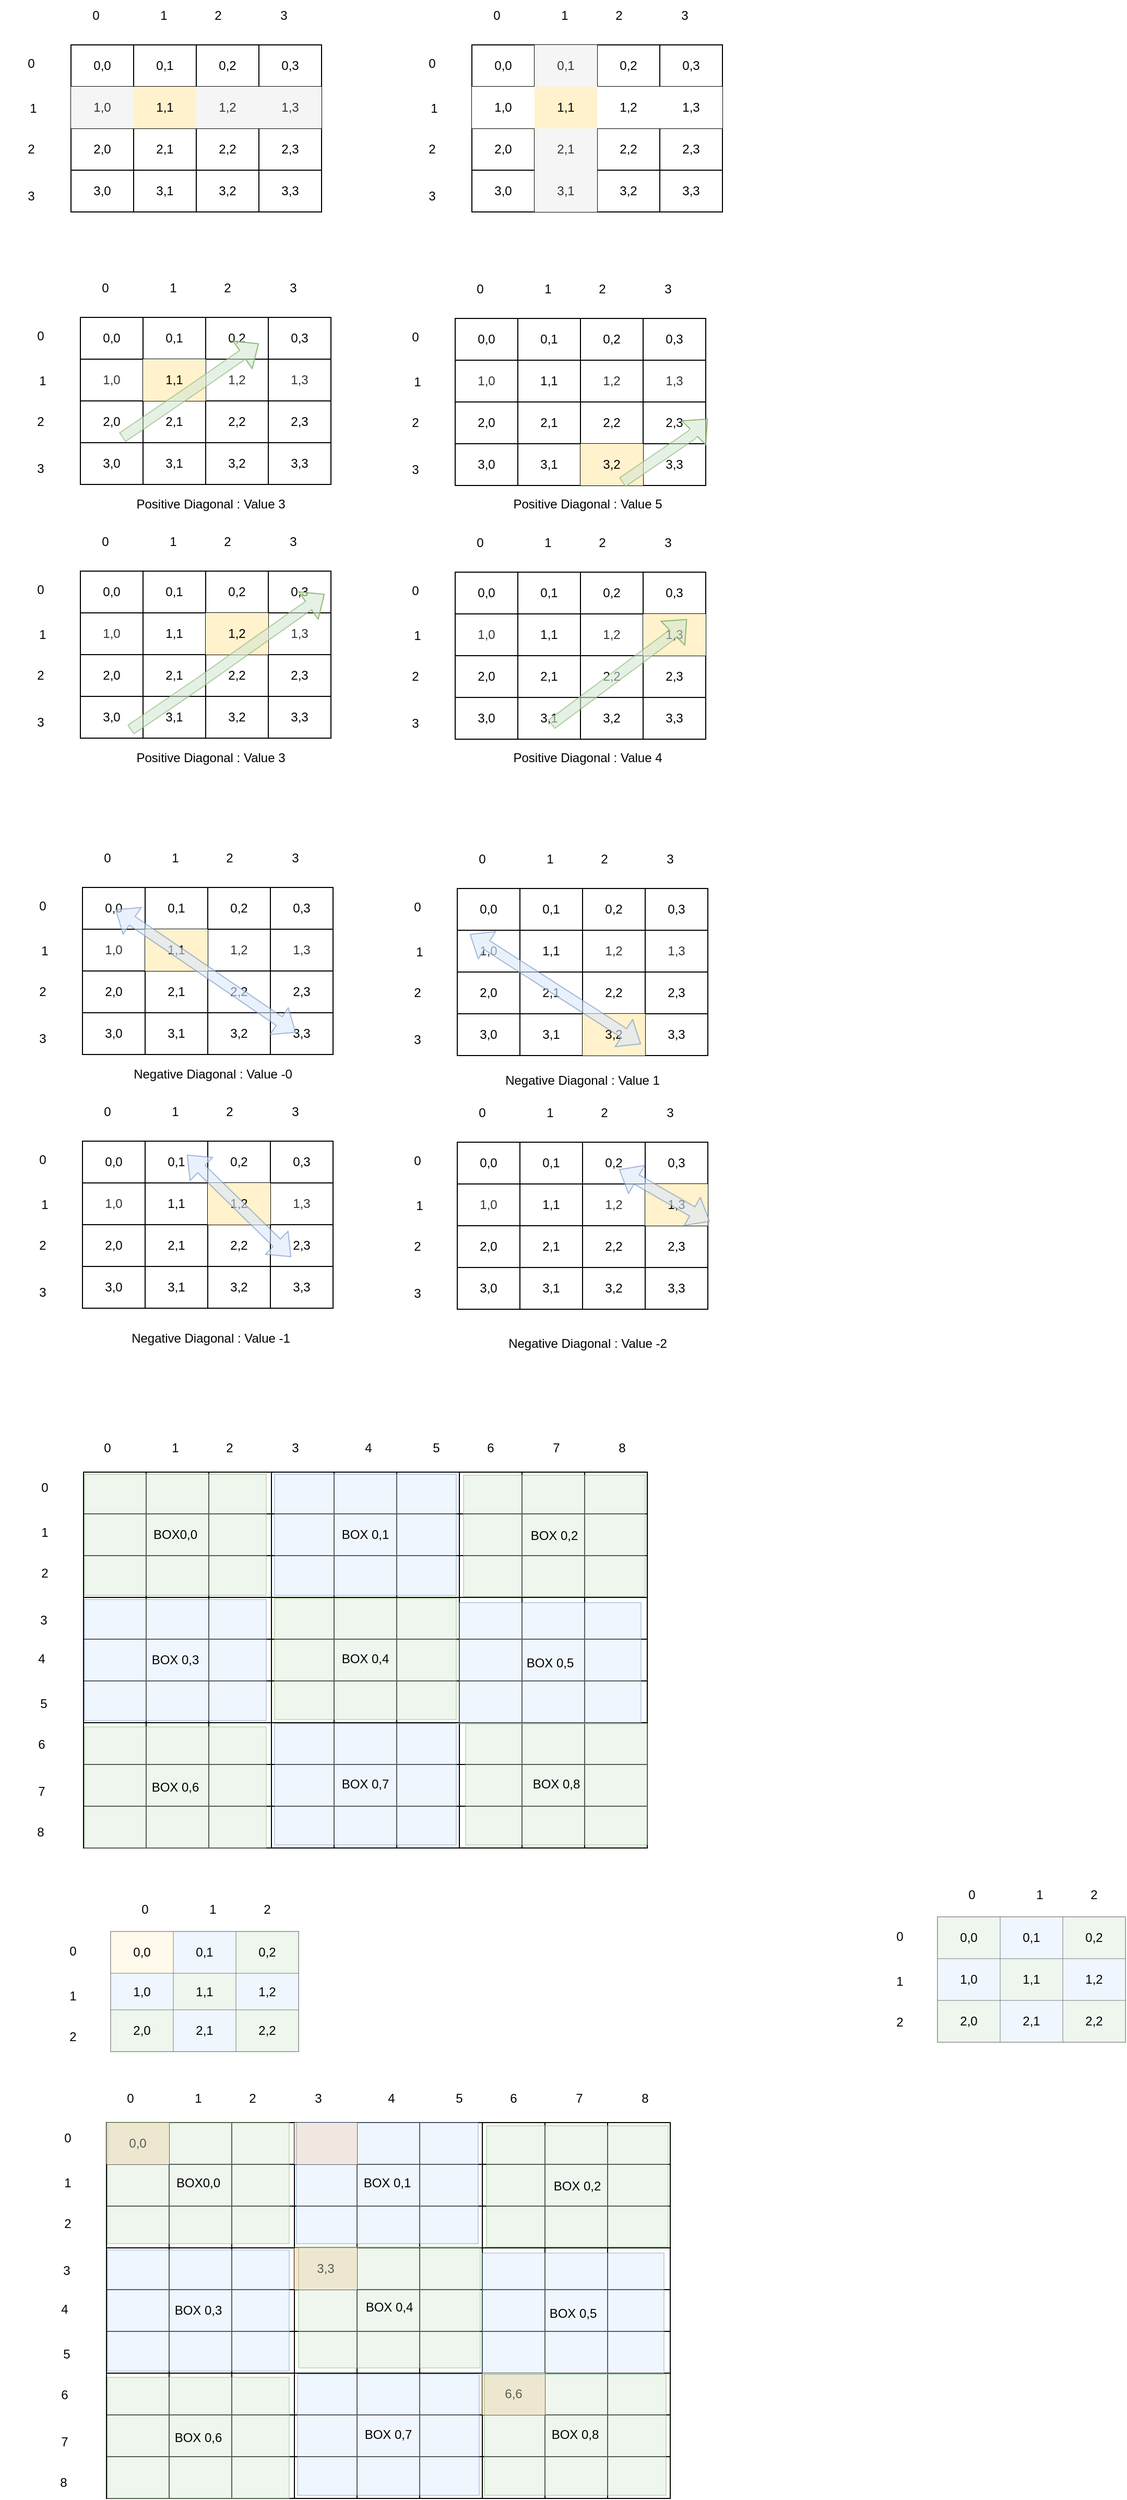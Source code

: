 <mxfile>
    <diagram id="syu1GN2ZtioD853kuvJB" name="basic">
        <mxGraphModel dx="731" dy="513" grid="0" gridSize="10" guides="1" tooltips="1" connect="1" arrows="1" fold="1" page="1" pageScale="1" pageWidth="827" pageHeight="1169" math="0" shadow="0">
            <root>
                <mxCell id="vfQmngHB0sTevzjIR4xH-0"/>
                <mxCell id="vfQmngHB0sTevzjIR4xH-1" parent="vfQmngHB0sTevzjIR4xH-0"/>
                <mxCell id="mEPejnG8T6HpT5SDd-Nn-249" value="" style="shape=table;startSize=0;container=1;collapsible=0;childLayout=tableLayout;" parent="vfQmngHB0sTevzjIR4xH-1" vertex="1">
                    <mxGeometry x="106" y="109" width="240" height="160" as="geometry"/>
                </mxCell>
                <mxCell id="mEPejnG8T6HpT5SDd-Nn-250" value="" style="shape=partialRectangle;collapsible=0;dropTarget=0;pointerEvents=0;fillColor=none;top=0;left=0;bottom=0;right=0;points=[[0,0.5],[1,0.5]];portConstraint=eastwest;" parent="mEPejnG8T6HpT5SDd-Nn-249" vertex="1">
                    <mxGeometry width="240" height="40" as="geometry"/>
                </mxCell>
                <mxCell id="mEPejnG8T6HpT5SDd-Nn-251" value="0,0" style="shape=partialRectangle;html=1;whiteSpace=wrap;connectable=0;overflow=hidden;fillColor=none;top=0;left=0;bottom=0;right=0;pointerEvents=1;" parent="mEPejnG8T6HpT5SDd-Nn-250" vertex="1">
                    <mxGeometry width="60" height="40" as="geometry">
                        <mxRectangle width="60" height="40" as="alternateBounds"/>
                    </mxGeometry>
                </mxCell>
                <mxCell id="mEPejnG8T6HpT5SDd-Nn-252" value="0,1" style="shape=partialRectangle;html=1;whiteSpace=wrap;connectable=0;overflow=hidden;fillColor=none;top=0;left=0;bottom=0;right=0;pointerEvents=1;" parent="mEPejnG8T6HpT5SDd-Nn-250" vertex="1">
                    <mxGeometry x="60" width="60" height="40" as="geometry">
                        <mxRectangle width="60" height="40" as="alternateBounds"/>
                    </mxGeometry>
                </mxCell>
                <mxCell id="mEPejnG8T6HpT5SDd-Nn-253" value="0,2" style="shape=partialRectangle;html=1;whiteSpace=wrap;connectable=0;overflow=hidden;fillColor=none;top=0;left=0;bottom=0;right=0;pointerEvents=1;" parent="mEPejnG8T6HpT5SDd-Nn-250" vertex="1">
                    <mxGeometry x="120" width="60" height="40" as="geometry">
                        <mxRectangle width="60" height="40" as="alternateBounds"/>
                    </mxGeometry>
                </mxCell>
                <mxCell id="mEPejnG8T6HpT5SDd-Nn-254" value="0,3" style="shape=partialRectangle;html=1;whiteSpace=wrap;connectable=0;overflow=hidden;fillColor=none;top=0;left=0;bottom=0;right=0;pointerEvents=1;" parent="mEPejnG8T6HpT5SDd-Nn-250" vertex="1">
                    <mxGeometry x="180" width="60" height="40" as="geometry">
                        <mxRectangle width="60" height="40" as="alternateBounds"/>
                    </mxGeometry>
                </mxCell>
                <mxCell id="mEPejnG8T6HpT5SDd-Nn-255" value="" style="shape=partialRectangle;collapsible=0;dropTarget=0;pointerEvents=0;fillColor=none;top=0;left=0;bottom=0;right=0;points=[[0,0.5],[1,0.5]];portConstraint=eastwest;" parent="mEPejnG8T6HpT5SDd-Nn-249" vertex="1">
                    <mxGeometry y="40" width="240" height="40" as="geometry"/>
                </mxCell>
                <mxCell id="mEPejnG8T6HpT5SDd-Nn-256" value="1,0" style="shape=partialRectangle;html=1;whiteSpace=wrap;connectable=0;overflow=hidden;fillColor=#f5f5f5;top=0;left=0;bottom=0;right=0;pointerEvents=1;fontColor=#333333;strokeColor=#666666;" parent="mEPejnG8T6HpT5SDd-Nn-255" vertex="1">
                    <mxGeometry width="60" height="40" as="geometry">
                        <mxRectangle width="60" height="40" as="alternateBounds"/>
                    </mxGeometry>
                </mxCell>
                <mxCell id="mEPejnG8T6HpT5SDd-Nn-257" value="1,1" style="shape=partialRectangle;html=1;whiteSpace=wrap;connectable=0;overflow=hidden;fillColor=#fff2cc;top=0;left=0;bottom=0;right=0;pointerEvents=1;strokeColor=#d6b656;" parent="mEPejnG8T6HpT5SDd-Nn-255" vertex="1">
                    <mxGeometry x="60" width="60" height="40" as="geometry">
                        <mxRectangle width="60" height="40" as="alternateBounds"/>
                    </mxGeometry>
                </mxCell>
                <mxCell id="mEPejnG8T6HpT5SDd-Nn-258" value="1,2" style="shape=partialRectangle;html=1;whiteSpace=wrap;connectable=0;overflow=hidden;fillColor=#f5f5f5;top=0;left=0;bottom=0;right=0;pointerEvents=1;fontColor=#333333;strokeColor=#666666;" parent="mEPejnG8T6HpT5SDd-Nn-255" vertex="1">
                    <mxGeometry x="120" width="60" height="40" as="geometry">
                        <mxRectangle width="60" height="40" as="alternateBounds"/>
                    </mxGeometry>
                </mxCell>
                <mxCell id="mEPejnG8T6HpT5SDd-Nn-259" value="1,3" style="shape=partialRectangle;html=1;whiteSpace=wrap;connectable=0;overflow=hidden;fillColor=#f5f5f5;top=0;left=0;bottom=0;right=0;pointerEvents=1;fontColor=#333333;strokeColor=#666666;" parent="mEPejnG8T6HpT5SDd-Nn-255" vertex="1">
                    <mxGeometry x="180" width="60" height="40" as="geometry">
                        <mxRectangle width="60" height="40" as="alternateBounds"/>
                    </mxGeometry>
                </mxCell>
                <mxCell id="mEPejnG8T6HpT5SDd-Nn-260" value="" style="shape=partialRectangle;collapsible=0;dropTarget=0;pointerEvents=0;fillColor=none;top=0;left=0;bottom=0;right=0;points=[[0,0.5],[1,0.5]];portConstraint=eastwest;" parent="mEPejnG8T6HpT5SDd-Nn-249" vertex="1">
                    <mxGeometry y="80" width="240" height="40" as="geometry"/>
                </mxCell>
                <mxCell id="mEPejnG8T6HpT5SDd-Nn-261" value="2,0" style="shape=partialRectangle;html=1;whiteSpace=wrap;connectable=0;overflow=hidden;fillColor=none;top=0;left=0;bottom=0;right=0;pointerEvents=1;" parent="mEPejnG8T6HpT5SDd-Nn-260" vertex="1">
                    <mxGeometry width="60" height="40" as="geometry">
                        <mxRectangle width="60" height="40" as="alternateBounds"/>
                    </mxGeometry>
                </mxCell>
                <mxCell id="mEPejnG8T6HpT5SDd-Nn-262" value="2,1" style="shape=partialRectangle;html=1;whiteSpace=wrap;connectable=0;overflow=hidden;fillColor=none;top=0;left=0;bottom=0;right=0;pointerEvents=1;" parent="mEPejnG8T6HpT5SDd-Nn-260" vertex="1">
                    <mxGeometry x="60" width="60" height="40" as="geometry">
                        <mxRectangle width="60" height="40" as="alternateBounds"/>
                    </mxGeometry>
                </mxCell>
                <mxCell id="mEPejnG8T6HpT5SDd-Nn-263" value="2,2" style="shape=partialRectangle;html=1;whiteSpace=wrap;connectable=0;overflow=hidden;fillColor=none;top=0;left=0;bottom=0;right=0;pointerEvents=1;" parent="mEPejnG8T6HpT5SDd-Nn-260" vertex="1">
                    <mxGeometry x="120" width="60" height="40" as="geometry">
                        <mxRectangle width="60" height="40" as="alternateBounds"/>
                    </mxGeometry>
                </mxCell>
                <mxCell id="mEPejnG8T6HpT5SDd-Nn-264" value="2,3" style="shape=partialRectangle;html=1;whiteSpace=wrap;connectable=0;overflow=hidden;fillColor=none;top=0;left=0;bottom=0;right=0;pointerEvents=1;" parent="mEPejnG8T6HpT5SDd-Nn-260" vertex="1">
                    <mxGeometry x="180" width="60" height="40" as="geometry">
                        <mxRectangle width="60" height="40" as="alternateBounds"/>
                    </mxGeometry>
                </mxCell>
                <mxCell id="mEPejnG8T6HpT5SDd-Nn-265" value="" style="shape=partialRectangle;collapsible=0;dropTarget=0;pointerEvents=0;fillColor=none;top=0;left=0;bottom=0;right=0;points=[[0,0.5],[1,0.5]];portConstraint=eastwest;" parent="mEPejnG8T6HpT5SDd-Nn-249" vertex="1">
                    <mxGeometry y="120" width="240" height="40" as="geometry"/>
                </mxCell>
                <mxCell id="mEPejnG8T6HpT5SDd-Nn-266" value="3,0" style="shape=partialRectangle;html=1;whiteSpace=wrap;connectable=0;overflow=hidden;fillColor=none;top=0;left=0;bottom=0;right=0;pointerEvents=1;" parent="mEPejnG8T6HpT5SDd-Nn-265" vertex="1">
                    <mxGeometry width="60" height="40" as="geometry">
                        <mxRectangle width="60" height="40" as="alternateBounds"/>
                    </mxGeometry>
                </mxCell>
                <mxCell id="mEPejnG8T6HpT5SDd-Nn-267" value="3,1" style="shape=partialRectangle;html=1;whiteSpace=wrap;connectable=0;overflow=hidden;fillColor=none;top=0;left=0;bottom=0;right=0;pointerEvents=1;" parent="mEPejnG8T6HpT5SDd-Nn-265" vertex="1">
                    <mxGeometry x="60" width="60" height="40" as="geometry">
                        <mxRectangle width="60" height="40" as="alternateBounds"/>
                    </mxGeometry>
                </mxCell>
                <mxCell id="mEPejnG8T6HpT5SDd-Nn-268" value="3,2" style="shape=partialRectangle;html=1;whiteSpace=wrap;connectable=0;overflow=hidden;fillColor=none;top=0;left=0;bottom=0;right=0;pointerEvents=1;" parent="mEPejnG8T6HpT5SDd-Nn-265" vertex="1">
                    <mxGeometry x="120" width="60" height="40" as="geometry">
                        <mxRectangle width="60" height="40" as="alternateBounds"/>
                    </mxGeometry>
                </mxCell>
                <mxCell id="mEPejnG8T6HpT5SDd-Nn-269" value="3,3" style="shape=partialRectangle;html=1;whiteSpace=wrap;connectable=0;overflow=hidden;fillColor=none;top=0;left=0;bottom=0;right=0;pointerEvents=1;" parent="mEPejnG8T6HpT5SDd-Nn-265" vertex="1">
                    <mxGeometry x="180" width="60" height="40" as="geometry">
                        <mxRectangle width="60" height="40" as="alternateBounds"/>
                    </mxGeometry>
                </mxCell>
                <mxCell id="mEPejnG8T6HpT5SDd-Nn-270" value="0" style="text;html=1;strokeColor=none;fillColor=none;align=center;verticalAlign=middle;whiteSpace=wrap;rounded=0;" parent="vfQmngHB0sTevzjIR4xH-1" vertex="1">
                    <mxGeometry x="100" y="66" width="60" height="30" as="geometry"/>
                </mxCell>
                <mxCell id="mEPejnG8T6HpT5SDd-Nn-271" value="1" style="text;html=1;strokeColor=none;fillColor=none;align=center;verticalAlign=middle;whiteSpace=wrap;rounded=0;" parent="vfQmngHB0sTevzjIR4xH-1" vertex="1">
                    <mxGeometry x="165" y="66" width="60" height="30" as="geometry"/>
                </mxCell>
                <mxCell id="mEPejnG8T6HpT5SDd-Nn-272" value="2" style="text;html=1;strokeColor=none;fillColor=none;align=center;verticalAlign=middle;whiteSpace=wrap;rounded=0;" parent="vfQmngHB0sTevzjIR4xH-1" vertex="1">
                    <mxGeometry x="217" y="66" width="60" height="30" as="geometry"/>
                </mxCell>
                <mxCell id="mEPejnG8T6HpT5SDd-Nn-273" value="3" style="text;html=1;strokeColor=none;fillColor=none;align=center;verticalAlign=middle;whiteSpace=wrap;rounded=0;" parent="vfQmngHB0sTevzjIR4xH-1" vertex="1">
                    <mxGeometry x="280" y="66" width="60" height="30" as="geometry"/>
                </mxCell>
                <mxCell id="mEPejnG8T6HpT5SDd-Nn-274" value="0" style="text;html=1;strokeColor=none;fillColor=none;align=center;verticalAlign=middle;whiteSpace=wrap;rounded=0;" parent="vfQmngHB0sTevzjIR4xH-1" vertex="1">
                    <mxGeometry x="38" y="112" width="60" height="30" as="geometry"/>
                </mxCell>
                <mxCell id="mEPejnG8T6HpT5SDd-Nn-275" value="1" style="text;html=1;strokeColor=none;fillColor=none;align=center;verticalAlign=middle;whiteSpace=wrap;rounded=0;" parent="vfQmngHB0sTevzjIR4xH-1" vertex="1">
                    <mxGeometry x="40" y="155" width="60" height="30" as="geometry"/>
                </mxCell>
                <mxCell id="mEPejnG8T6HpT5SDd-Nn-276" value="2" style="text;html=1;strokeColor=none;fillColor=none;align=center;verticalAlign=middle;whiteSpace=wrap;rounded=0;" parent="vfQmngHB0sTevzjIR4xH-1" vertex="1">
                    <mxGeometry x="38" y="194" width="60" height="30" as="geometry"/>
                </mxCell>
                <mxCell id="mEPejnG8T6HpT5SDd-Nn-277" value="3" style="text;html=1;strokeColor=none;fillColor=none;align=center;verticalAlign=middle;whiteSpace=wrap;rounded=0;" parent="vfQmngHB0sTevzjIR4xH-1" vertex="1">
                    <mxGeometry x="38" y="239" width="60" height="30" as="geometry"/>
                </mxCell>
                <mxCell id="mEPejnG8T6HpT5SDd-Nn-278" value="" style="shape=table;startSize=0;container=1;collapsible=0;childLayout=tableLayout;" parent="vfQmngHB0sTevzjIR4xH-1" vertex="1">
                    <mxGeometry x="490" y="109" width="240" height="160" as="geometry"/>
                </mxCell>
                <mxCell id="mEPejnG8T6HpT5SDd-Nn-279" value="" style="shape=partialRectangle;collapsible=0;dropTarget=0;pointerEvents=0;fillColor=none;top=0;left=0;bottom=0;right=0;points=[[0,0.5],[1,0.5]];portConstraint=eastwest;" parent="mEPejnG8T6HpT5SDd-Nn-278" vertex="1">
                    <mxGeometry width="240" height="40" as="geometry"/>
                </mxCell>
                <mxCell id="mEPejnG8T6HpT5SDd-Nn-280" value="0,0" style="shape=partialRectangle;html=1;whiteSpace=wrap;connectable=0;overflow=hidden;fillColor=none;top=0;left=0;bottom=0;right=0;pointerEvents=1;" parent="mEPejnG8T6HpT5SDd-Nn-279" vertex="1">
                    <mxGeometry width="60" height="40" as="geometry">
                        <mxRectangle width="60" height="40" as="alternateBounds"/>
                    </mxGeometry>
                </mxCell>
                <mxCell id="mEPejnG8T6HpT5SDd-Nn-281" value="0,1" style="shape=partialRectangle;html=1;whiteSpace=wrap;connectable=0;overflow=hidden;fillColor=#f5f5f5;top=0;left=0;bottom=0;right=0;pointerEvents=1;fontColor=#333333;strokeColor=#666666;" parent="mEPejnG8T6HpT5SDd-Nn-279" vertex="1">
                    <mxGeometry x="60" width="60" height="40" as="geometry">
                        <mxRectangle width="60" height="40" as="alternateBounds"/>
                    </mxGeometry>
                </mxCell>
                <mxCell id="mEPejnG8T6HpT5SDd-Nn-282" value="0,2" style="shape=partialRectangle;html=1;whiteSpace=wrap;connectable=0;overflow=hidden;fillColor=none;top=0;left=0;bottom=0;right=0;pointerEvents=1;" parent="mEPejnG8T6HpT5SDd-Nn-279" vertex="1">
                    <mxGeometry x="120" width="60" height="40" as="geometry">
                        <mxRectangle width="60" height="40" as="alternateBounds"/>
                    </mxGeometry>
                </mxCell>
                <mxCell id="mEPejnG8T6HpT5SDd-Nn-283" value="0,3" style="shape=partialRectangle;html=1;whiteSpace=wrap;connectable=0;overflow=hidden;fillColor=none;top=0;left=0;bottom=0;right=0;pointerEvents=1;" parent="mEPejnG8T6HpT5SDd-Nn-279" vertex="1">
                    <mxGeometry x="180" width="60" height="40" as="geometry">
                        <mxRectangle width="60" height="40" as="alternateBounds"/>
                    </mxGeometry>
                </mxCell>
                <mxCell id="mEPejnG8T6HpT5SDd-Nn-284" value="" style="shape=partialRectangle;collapsible=0;dropTarget=0;pointerEvents=0;fillColor=none;top=0;left=0;bottom=0;right=0;points=[[0,0.5],[1,0.5]];portConstraint=eastwest;" parent="mEPejnG8T6HpT5SDd-Nn-278" vertex="1">
                    <mxGeometry y="40" width="240" height="40" as="geometry"/>
                </mxCell>
                <mxCell id="mEPejnG8T6HpT5SDd-Nn-285" value="1,0" style="shape=partialRectangle;html=1;whiteSpace=wrap;connectable=0;overflow=hidden;top=0;left=0;bottom=0;right=0;pointerEvents=1;" parent="mEPejnG8T6HpT5SDd-Nn-284" vertex="1">
                    <mxGeometry width="60" height="40" as="geometry">
                        <mxRectangle width="60" height="40" as="alternateBounds"/>
                    </mxGeometry>
                </mxCell>
                <mxCell id="mEPejnG8T6HpT5SDd-Nn-286" value="1,1" style="shape=partialRectangle;html=1;whiteSpace=wrap;connectable=0;overflow=hidden;fillColor=#fff2cc;top=0;left=0;bottom=0;right=0;pointerEvents=1;strokeColor=#d6b656;" parent="mEPejnG8T6HpT5SDd-Nn-284" vertex="1">
                    <mxGeometry x="60" width="60" height="40" as="geometry">
                        <mxRectangle width="60" height="40" as="alternateBounds"/>
                    </mxGeometry>
                </mxCell>
                <mxCell id="mEPejnG8T6HpT5SDd-Nn-287" value="1,2" style="shape=partialRectangle;html=1;whiteSpace=wrap;connectable=0;overflow=hidden;top=0;left=0;bottom=0;right=0;pointerEvents=1;" parent="mEPejnG8T6HpT5SDd-Nn-284" vertex="1">
                    <mxGeometry x="120" width="60" height="40" as="geometry">
                        <mxRectangle width="60" height="40" as="alternateBounds"/>
                    </mxGeometry>
                </mxCell>
                <mxCell id="mEPejnG8T6HpT5SDd-Nn-288" value="1,3" style="shape=partialRectangle;html=1;whiteSpace=wrap;connectable=0;overflow=hidden;top=0;left=0;bottom=0;right=0;pointerEvents=1;" parent="mEPejnG8T6HpT5SDd-Nn-284" vertex="1">
                    <mxGeometry x="180" width="60" height="40" as="geometry">
                        <mxRectangle width="60" height="40" as="alternateBounds"/>
                    </mxGeometry>
                </mxCell>
                <mxCell id="mEPejnG8T6HpT5SDd-Nn-289" value="" style="shape=partialRectangle;collapsible=0;dropTarget=0;pointerEvents=0;fillColor=none;top=0;left=0;bottom=0;right=0;points=[[0,0.5],[1,0.5]];portConstraint=eastwest;" parent="mEPejnG8T6HpT5SDd-Nn-278" vertex="1">
                    <mxGeometry y="80" width="240" height="40" as="geometry"/>
                </mxCell>
                <mxCell id="mEPejnG8T6HpT5SDd-Nn-290" value="2,0" style="shape=partialRectangle;html=1;whiteSpace=wrap;connectable=0;overflow=hidden;fillColor=none;top=0;left=0;bottom=0;right=0;pointerEvents=1;" parent="mEPejnG8T6HpT5SDd-Nn-289" vertex="1">
                    <mxGeometry width="60" height="40" as="geometry">
                        <mxRectangle width="60" height="40" as="alternateBounds"/>
                    </mxGeometry>
                </mxCell>
                <mxCell id="mEPejnG8T6HpT5SDd-Nn-291" value="2,1" style="shape=partialRectangle;html=1;whiteSpace=wrap;connectable=0;overflow=hidden;fillColor=#f5f5f5;top=0;left=0;bottom=0;right=0;pointerEvents=1;fontColor=#333333;strokeColor=#666666;" parent="mEPejnG8T6HpT5SDd-Nn-289" vertex="1">
                    <mxGeometry x="60" width="60" height="40" as="geometry">
                        <mxRectangle width="60" height="40" as="alternateBounds"/>
                    </mxGeometry>
                </mxCell>
                <mxCell id="mEPejnG8T6HpT5SDd-Nn-292" value="2,2" style="shape=partialRectangle;html=1;whiteSpace=wrap;connectable=0;overflow=hidden;fillColor=none;top=0;left=0;bottom=0;right=0;pointerEvents=1;" parent="mEPejnG8T6HpT5SDd-Nn-289" vertex="1">
                    <mxGeometry x="120" width="60" height="40" as="geometry">
                        <mxRectangle width="60" height="40" as="alternateBounds"/>
                    </mxGeometry>
                </mxCell>
                <mxCell id="mEPejnG8T6HpT5SDd-Nn-293" value="2,3" style="shape=partialRectangle;html=1;whiteSpace=wrap;connectable=0;overflow=hidden;fillColor=none;top=0;left=0;bottom=0;right=0;pointerEvents=1;" parent="mEPejnG8T6HpT5SDd-Nn-289" vertex="1">
                    <mxGeometry x="180" width="60" height="40" as="geometry">
                        <mxRectangle width="60" height="40" as="alternateBounds"/>
                    </mxGeometry>
                </mxCell>
                <mxCell id="mEPejnG8T6HpT5SDd-Nn-294" value="" style="shape=partialRectangle;collapsible=0;dropTarget=0;pointerEvents=0;fillColor=none;top=0;left=0;bottom=0;right=0;points=[[0,0.5],[1,0.5]];portConstraint=eastwest;" parent="mEPejnG8T6HpT5SDd-Nn-278" vertex="1">
                    <mxGeometry y="120" width="240" height="40" as="geometry"/>
                </mxCell>
                <mxCell id="mEPejnG8T6HpT5SDd-Nn-295" value="3,0" style="shape=partialRectangle;html=1;whiteSpace=wrap;connectable=0;overflow=hidden;fillColor=none;top=0;left=0;bottom=0;right=0;pointerEvents=1;" parent="mEPejnG8T6HpT5SDd-Nn-294" vertex="1">
                    <mxGeometry width="60" height="40" as="geometry">
                        <mxRectangle width="60" height="40" as="alternateBounds"/>
                    </mxGeometry>
                </mxCell>
                <mxCell id="mEPejnG8T6HpT5SDd-Nn-296" value="3,1" style="shape=partialRectangle;html=1;whiteSpace=wrap;connectable=0;overflow=hidden;fillColor=#f5f5f5;top=0;left=0;bottom=0;right=0;pointerEvents=1;fontColor=#333333;strokeColor=#666666;" parent="mEPejnG8T6HpT5SDd-Nn-294" vertex="1">
                    <mxGeometry x="60" width="60" height="40" as="geometry">
                        <mxRectangle width="60" height="40" as="alternateBounds"/>
                    </mxGeometry>
                </mxCell>
                <mxCell id="mEPejnG8T6HpT5SDd-Nn-297" value="3,2" style="shape=partialRectangle;html=1;whiteSpace=wrap;connectable=0;overflow=hidden;fillColor=none;top=0;left=0;bottom=0;right=0;pointerEvents=1;" parent="mEPejnG8T6HpT5SDd-Nn-294" vertex="1">
                    <mxGeometry x="120" width="60" height="40" as="geometry">
                        <mxRectangle width="60" height="40" as="alternateBounds"/>
                    </mxGeometry>
                </mxCell>
                <mxCell id="mEPejnG8T6HpT5SDd-Nn-298" value="3,3" style="shape=partialRectangle;html=1;whiteSpace=wrap;connectable=0;overflow=hidden;fillColor=none;top=0;left=0;bottom=0;right=0;pointerEvents=1;" parent="mEPejnG8T6HpT5SDd-Nn-294" vertex="1">
                    <mxGeometry x="180" width="60" height="40" as="geometry">
                        <mxRectangle width="60" height="40" as="alternateBounds"/>
                    </mxGeometry>
                </mxCell>
                <mxCell id="mEPejnG8T6HpT5SDd-Nn-299" value="0" style="text;html=1;strokeColor=none;fillColor=none;align=center;verticalAlign=middle;whiteSpace=wrap;rounded=0;" parent="vfQmngHB0sTevzjIR4xH-1" vertex="1">
                    <mxGeometry x="484" y="66" width="60" height="30" as="geometry"/>
                </mxCell>
                <mxCell id="mEPejnG8T6HpT5SDd-Nn-300" value="1" style="text;html=1;strokeColor=none;fillColor=none;align=center;verticalAlign=middle;whiteSpace=wrap;rounded=0;" parent="vfQmngHB0sTevzjIR4xH-1" vertex="1">
                    <mxGeometry x="549" y="66" width="60" height="30" as="geometry"/>
                </mxCell>
                <mxCell id="mEPejnG8T6HpT5SDd-Nn-301" value="2" style="text;html=1;strokeColor=none;fillColor=none;align=center;verticalAlign=middle;whiteSpace=wrap;rounded=0;" parent="vfQmngHB0sTevzjIR4xH-1" vertex="1">
                    <mxGeometry x="601" y="66" width="60" height="30" as="geometry"/>
                </mxCell>
                <mxCell id="mEPejnG8T6HpT5SDd-Nn-302" value="3" style="text;html=1;strokeColor=none;fillColor=none;align=center;verticalAlign=middle;whiteSpace=wrap;rounded=0;" parent="vfQmngHB0sTevzjIR4xH-1" vertex="1">
                    <mxGeometry x="664" y="66" width="60" height="30" as="geometry"/>
                </mxCell>
                <mxCell id="mEPejnG8T6HpT5SDd-Nn-303" value="0" style="text;html=1;strokeColor=none;fillColor=none;align=center;verticalAlign=middle;whiteSpace=wrap;rounded=0;" parent="vfQmngHB0sTevzjIR4xH-1" vertex="1">
                    <mxGeometry x="422" y="112" width="60" height="30" as="geometry"/>
                </mxCell>
                <mxCell id="mEPejnG8T6HpT5SDd-Nn-304" value="1" style="text;html=1;strokeColor=none;fillColor=none;align=center;verticalAlign=middle;whiteSpace=wrap;rounded=0;" parent="vfQmngHB0sTevzjIR4xH-1" vertex="1">
                    <mxGeometry x="424" y="155" width="60" height="30" as="geometry"/>
                </mxCell>
                <mxCell id="mEPejnG8T6HpT5SDd-Nn-305" value="2" style="text;html=1;strokeColor=none;fillColor=none;align=center;verticalAlign=middle;whiteSpace=wrap;rounded=0;" parent="vfQmngHB0sTevzjIR4xH-1" vertex="1">
                    <mxGeometry x="422" y="194" width="60" height="30" as="geometry"/>
                </mxCell>
                <mxCell id="mEPejnG8T6HpT5SDd-Nn-306" value="3" style="text;html=1;strokeColor=none;fillColor=none;align=center;verticalAlign=middle;whiteSpace=wrap;rounded=0;" parent="vfQmngHB0sTevzjIR4xH-1" vertex="1">
                    <mxGeometry x="422" y="239" width="60" height="30" as="geometry"/>
                </mxCell>
                <mxCell id="mEPejnG8T6HpT5SDd-Nn-333" value="" style="shape=table;startSize=0;container=1;collapsible=0;childLayout=tableLayout;" parent="vfQmngHB0sTevzjIR4xH-1" vertex="1">
                    <mxGeometry x="115" y="370" width="240" height="160" as="geometry"/>
                </mxCell>
                <mxCell id="mEPejnG8T6HpT5SDd-Nn-334" value="" style="shape=partialRectangle;collapsible=0;dropTarget=0;pointerEvents=0;fillColor=none;top=0;left=0;bottom=0;right=0;points=[[0,0.5],[1,0.5]];portConstraint=eastwest;" parent="mEPejnG8T6HpT5SDd-Nn-333" vertex="1">
                    <mxGeometry width="240" height="40" as="geometry"/>
                </mxCell>
                <mxCell id="mEPejnG8T6HpT5SDd-Nn-335" value="0,0" style="shape=partialRectangle;html=1;whiteSpace=wrap;connectable=0;overflow=hidden;fillColor=none;top=0;left=0;bottom=0;right=0;pointerEvents=1;" parent="mEPejnG8T6HpT5SDd-Nn-334" vertex="1">
                    <mxGeometry width="60" height="40" as="geometry">
                        <mxRectangle width="60" height="40" as="alternateBounds"/>
                    </mxGeometry>
                </mxCell>
                <mxCell id="mEPejnG8T6HpT5SDd-Nn-336" value="0,1" style="shape=partialRectangle;html=1;whiteSpace=wrap;connectable=0;overflow=hidden;fillColor=none;top=0;left=0;bottom=0;right=0;pointerEvents=1;" parent="mEPejnG8T6HpT5SDd-Nn-334" vertex="1">
                    <mxGeometry x="60" width="60" height="40" as="geometry">
                        <mxRectangle width="60" height="40" as="alternateBounds"/>
                    </mxGeometry>
                </mxCell>
                <mxCell id="mEPejnG8T6HpT5SDd-Nn-337" value="0,2" style="shape=partialRectangle;html=1;whiteSpace=wrap;connectable=0;overflow=hidden;fillColor=none;top=0;left=0;bottom=0;right=0;pointerEvents=1;" parent="mEPejnG8T6HpT5SDd-Nn-334" vertex="1">
                    <mxGeometry x="120" width="60" height="40" as="geometry">
                        <mxRectangle width="60" height="40" as="alternateBounds"/>
                    </mxGeometry>
                </mxCell>
                <mxCell id="mEPejnG8T6HpT5SDd-Nn-338" value="0,3" style="shape=partialRectangle;html=1;whiteSpace=wrap;connectable=0;overflow=hidden;fillColor=none;top=0;left=0;bottom=0;right=0;pointerEvents=1;" parent="mEPejnG8T6HpT5SDd-Nn-334" vertex="1">
                    <mxGeometry x="180" width="60" height="40" as="geometry">
                        <mxRectangle width="60" height="40" as="alternateBounds"/>
                    </mxGeometry>
                </mxCell>
                <mxCell id="mEPejnG8T6HpT5SDd-Nn-339" value="" style="shape=partialRectangle;collapsible=0;dropTarget=0;pointerEvents=0;fillColor=none;top=0;left=0;bottom=0;right=0;points=[[0,0.5],[1,0.5]];portConstraint=eastwest;" parent="mEPejnG8T6HpT5SDd-Nn-333" vertex="1">
                    <mxGeometry y="40" width="240" height="40" as="geometry"/>
                </mxCell>
                <mxCell id="mEPejnG8T6HpT5SDd-Nn-340" value="1,0" style="shape=partialRectangle;html=1;whiteSpace=wrap;connectable=0;overflow=hidden;fillColor=none;top=0;left=0;bottom=0;right=0;pointerEvents=1;fontColor=#333333;strokeColor=#666666;" parent="mEPejnG8T6HpT5SDd-Nn-339" vertex="1">
                    <mxGeometry width="60" height="40" as="geometry">
                        <mxRectangle width="60" height="40" as="alternateBounds"/>
                    </mxGeometry>
                </mxCell>
                <mxCell id="mEPejnG8T6HpT5SDd-Nn-341" value="1,1" style="shape=partialRectangle;html=1;whiteSpace=wrap;connectable=0;overflow=hidden;fillColor=#fff2cc;top=0;left=0;bottom=0;right=0;pointerEvents=1;strokeColor=#d6b656;" parent="mEPejnG8T6HpT5SDd-Nn-339" vertex="1">
                    <mxGeometry x="60" width="60" height="40" as="geometry">
                        <mxRectangle width="60" height="40" as="alternateBounds"/>
                    </mxGeometry>
                </mxCell>
                <mxCell id="mEPejnG8T6HpT5SDd-Nn-342" value="1,2" style="shape=partialRectangle;html=1;whiteSpace=wrap;connectable=0;overflow=hidden;fillColor=none;top=0;left=0;bottom=0;right=0;pointerEvents=1;fontColor=#333333;strokeColor=#666666;" parent="mEPejnG8T6HpT5SDd-Nn-339" vertex="1">
                    <mxGeometry x="120" width="60" height="40" as="geometry">
                        <mxRectangle width="60" height="40" as="alternateBounds"/>
                    </mxGeometry>
                </mxCell>
                <mxCell id="mEPejnG8T6HpT5SDd-Nn-343" value="1,3" style="shape=partialRectangle;html=1;whiteSpace=wrap;connectable=0;overflow=hidden;fillColor=none;top=0;left=0;bottom=0;right=0;pointerEvents=1;fontColor=#333333;strokeColor=#666666;" parent="mEPejnG8T6HpT5SDd-Nn-339" vertex="1">
                    <mxGeometry x="180" width="60" height="40" as="geometry">
                        <mxRectangle width="60" height="40" as="alternateBounds"/>
                    </mxGeometry>
                </mxCell>
                <mxCell id="mEPejnG8T6HpT5SDd-Nn-344" value="" style="shape=partialRectangle;collapsible=0;dropTarget=0;pointerEvents=0;fillColor=none;top=0;left=0;bottom=0;right=0;points=[[0,0.5],[1,0.5]];portConstraint=eastwest;" parent="mEPejnG8T6HpT5SDd-Nn-333" vertex="1">
                    <mxGeometry y="80" width="240" height="40" as="geometry"/>
                </mxCell>
                <mxCell id="mEPejnG8T6HpT5SDd-Nn-345" value="2,0" style="shape=partialRectangle;html=1;whiteSpace=wrap;connectable=0;overflow=hidden;fillColor=none;top=0;left=0;bottom=0;right=0;pointerEvents=1;" parent="mEPejnG8T6HpT5SDd-Nn-344" vertex="1">
                    <mxGeometry width="60" height="40" as="geometry">
                        <mxRectangle width="60" height="40" as="alternateBounds"/>
                    </mxGeometry>
                </mxCell>
                <mxCell id="mEPejnG8T6HpT5SDd-Nn-346" value="2,1" style="shape=partialRectangle;html=1;whiteSpace=wrap;connectable=0;overflow=hidden;fillColor=none;top=0;left=0;bottom=0;right=0;pointerEvents=1;" parent="mEPejnG8T6HpT5SDd-Nn-344" vertex="1">
                    <mxGeometry x="60" width="60" height="40" as="geometry">
                        <mxRectangle width="60" height="40" as="alternateBounds"/>
                    </mxGeometry>
                </mxCell>
                <mxCell id="mEPejnG8T6HpT5SDd-Nn-347" value="2,2" style="shape=partialRectangle;html=1;whiteSpace=wrap;connectable=0;overflow=hidden;fillColor=none;top=0;left=0;bottom=0;right=0;pointerEvents=1;" parent="mEPejnG8T6HpT5SDd-Nn-344" vertex="1">
                    <mxGeometry x="120" width="60" height="40" as="geometry">
                        <mxRectangle width="60" height="40" as="alternateBounds"/>
                    </mxGeometry>
                </mxCell>
                <mxCell id="mEPejnG8T6HpT5SDd-Nn-348" value="2,3" style="shape=partialRectangle;html=1;whiteSpace=wrap;connectable=0;overflow=hidden;fillColor=none;top=0;left=0;bottom=0;right=0;pointerEvents=1;" parent="mEPejnG8T6HpT5SDd-Nn-344" vertex="1">
                    <mxGeometry x="180" width="60" height="40" as="geometry">
                        <mxRectangle width="60" height="40" as="alternateBounds"/>
                    </mxGeometry>
                </mxCell>
                <mxCell id="mEPejnG8T6HpT5SDd-Nn-349" value="" style="shape=partialRectangle;collapsible=0;dropTarget=0;pointerEvents=0;fillColor=none;top=0;left=0;bottom=0;right=0;points=[[0,0.5],[1,0.5]];portConstraint=eastwest;" parent="mEPejnG8T6HpT5SDd-Nn-333" vertex="1">
                    <mxGeometry y="120" width="240" height="40" as="geometry"/>
                </mxCell>
                <mxCell id="mEPejnG8T6HpT5SDd-Nn-350" value="3,0" style="shape=partialRectangle;html=1;whiteSpace=wrap;connectable=0;overflow=hidden;fillColor=none;top=0;left=0;bottom=0;right=0;pointerEvents=1;" parent="mEPejnG8T6HpT5SDd-Nn-349" vertex="1">
                    <mxGeometry width="60" height="40" as="geometry">
                        <mxRectangle width="60" height="40" as="alternateBounds"/>
                    </mxGeometry>
                </mxCell>
                <mxCell id="mEPejnG8T6HpT5SDd-Nn-351" value="3,1" style="shape=partialRectangle;html=1;whiteSpace=wrap;connectable=0;overflow=hidden;fillColor=none;top=0;left=0;bottom=0;right=0;pointerEvents=1;" parent="mEPejnG8T6HpT5SDd-Nn-349" vertex="1">
                    <mxGeometry x="60" width="60" height="40" as="geometry">
                        <mxRectangle width="60" height="40" as="alternateBounds"/>
                    </mxGeometry>
                </mxCell>
                <mxCell id="mEPejnG8T6HpT5SDd-Nn-352" value="3,2" style="shape=partialRectangle;html=1;whiteSpace=wrap;connectable=0;overflow=hidden;fillColor=none;top=0;left=0;bottom=0;right=0;pointerEvents=1;" parent="mEPejnG8T6HpT5SDd-Nn-349" vertex="1">
                    <mxGeometry x="120" width="60" height="40" as="geometry">
                        <mxRectangle width="60" height="40" as="alternateBounds"/>
                    </mxGeometry>
                </mxCell>
                <mxCell id="mEPejnG8T6HpT5SDd-Nn-353" value="3,3" style="shape=partialRectangle;html=1;whiteSpace=wrap;connectable=0;overflow=hidden;fillColor=none;top=0;left=0;bottom=0;right=0;pointerEvents=1;" parent="mEPejnG8T6HpT5SDd-Nn-349" vertex="1">
                    <mxGeometry x="180" width="60" height="40" as="geometry">
                        <mxRectangle width="60" height="40" as="alternateBounds"/>
                    </mxGeometry>
                </mxCell>
                <mxCell id="mEPejnG8T6HpT5SDd-Nn-354" value="0" style="text;html=1;strokeColor=none;fillColor=none;align=center;verticalAlign=middle;whiteSpace=wrap;rounded=0;" parent="vfQmngHB0sTevzjIR4xH-1" vertex="1">
                    <mxGeometry x="109" y="327" width="60" height="30" as="geometry"/>
                </mxCell>
                <mxCell id="mEPejnG8T6HpT5SDd-Nn-355" value="1" style="text;html=1;strokeColor=none;fillColor=none;align=center;verticalAlign=middle;whiteSpace=wrap;rounded=0;" parent="vfQmngHB0sTevzjIR4xH-1" vertex="1">
                    <mxGeometry x="174" y="327" width="60" height="30" as="geometry"/>
                </mxCell>
                <mxCell id="mEPejnG8T6HpT5SDd-Nn-356" value="2" style="text;html=1;strokeColor=none;fillColor=none;align=center;verticalAlign=middle;whiteSpace=wrap;rounded=0;" parent="vfQmngHB0sTevzjIR4xH-1" vertex="1">
                    <mxGeometry x="226" y="327" width="60" height="30" as="geometry"/>
                </mxCell>
                <mxCell id="mEPejnG8T6HpT5SDd-Nn-357" value="3" style="text;html=1;strokeColor=none;fillColor=none;align=center;verticalAlign=middle;whiteSpace=wrap;rounded=0;" parent="vfQmngHB0sTevzjIR4xH-1" vertex="1">
                    <mxGeometry x="289" y="327" width="60" height="30" as="geometry"/>
                </mxCell>
                <mxCell id="mEPejnG8T6HpT5SDd-Nn-358" value="0" style="text;html=1;strokeColor=none;fillColor=none;align=center;verticalAlign=middle;whiteSpace=wrap;rounded=0;" parent="vfQmngHB0sTevzjIR4xH-1" vertex="1">
                    <mxGeometry x="47" y="373" width="60" height="30" as="geometry"/>
                </mxCell>
                <mxCell id="mEPejnG8T6HpT5SDd-Nn-359" value="1" style="text;html=1;strokeColor=none;fillColor=none;align=center;verticalAlign=middle;whiteSpace=wrap;rounded=0;" parent="vfQmngHB0sTevzjIR4xH-1" vertex="1">
                    <mxGeometry x="49" y="416" width="60" height="30" as="geometry"/>
                </mxCell>
                <mxCell id="mEPejnG8T6HpT5SDd-Nn-360" value="2" style="text;html=1;strokeColor=none;fillColor=none;align=center;verticalAlign=middle;whiteSpace=wrap;rounded=0;" parent="vfQmngHB0sTevzjIR4xH-1" vertex="1">
                    <mxGeometry x="47" y="455" width="60" height="30" as="geometry"/>
                </mxCell>
                <mxCell id="mEPejnG8T6HpT5SDd-Nn-361" value="3" style="text;html=1;strokeColor=none;fillColor=none;align=center;verticalAlign=middle;whiteSpace=wrap;rounded=0;" parent="vfQmngHB0sTevzjIR4xH-1" vertex="1">
                    <mxGeometry x="47" y="500" width="60" height="30" as="geometry"/>
                </mxCell>
                <mxCell id="mEPejnG8T6HpT5SDd-Nn-364" value="" style="shape=flexArrow;endArrow=classic;html=1;endWidth=21.176;endSize=5.835;fillColor=#d5e8d4;strokeColor=#82b366;opacity=60;" parent="vfQmngHB0sTevzjIR4xH-1" edge="1">
                    <mxGeometry width="50" height="50" relative="1" as="geometry">
                        <mxPoint x="155" y="485" as="sourcePoint"/>
                        <mxPoint x="286" y="395" as="targetPoint"/>
                        <Array as="points">
                            <mxPoint x="221" y="440"/>
                        </Array>
                    </mxGeometry>
                </mxCell>
                <mxCell id="mEPejnG8T6HpT5SDd-Nn-365" value="Positive Diagonal : Value 3" style="text;html=1;strokeColor=none;fillColor=none;align=center;verticalAlign=middle;whiteSpace=wrap;rounded=0;" parent="vfQmngHB0sTevzjIR4xH-1" vertex="1">
                    <mxGeometry x="160" y="534" width="160" height="30" as="geometry"/>
                </mxCell>
                <mxCell id="mEPejnG8T6HpT5SDd-Nn-366" value="" style="shape=table;startSize=0;container=1;collapsible=0;childLayout=tableLayout;fillColor=none;" parent="vfQmngHB0sTevzjIR4xH-1" vertex="1">
                    <mxGeometry x="474" y="371" width="240" height="160" as="geometry"/>
                </mxCell>
                <mxCell id="mEPejnG8T6HpT5SDd-Nn-367" value="" style="shape=partialRectangle;collapsible=0;dropTarget=0;pointerEvents=0;fillColor=none;top=0;left=0;bottom=0;right=0;points=[[0,0.5],[1,0.5]];portConstraint=eastwest;" parent="mEPejnG8T6HpT5SDd-Nn-366" vertex="1">
                    <mxGeometry width="240" height="40" as="geometry"/>
                </mxCell>
                <mxCell id="mEPejnG8T6HpT5SDd-Nn-368" value="0,0" style="shape=partialRectangle;html=1;whiteSpace=wrap;connectable=0;overflow=hidden;fillColor=none;top=0;left=0;bottom=0;right=0;pointerEvents=1;" parent="mEPejnG8T6HpT5SDd-Nn-367" vertex="1">
                    <mxGeometry width="60" height="40" as="geometry">
                        <mxRectangle width="60" height="40" as="alternateBounds"/>
                    </mxGeometry>
                </mxCell>
                <mxCell id="mEPejnG8T6HpT5SDd-Nn-369" value="0,1" style="shape=partialRectangle;html=1;whiteSpace=wrap;connectable=0;overflow=hidden;fillColor=none;top=0;left=0;bottom=0;right=0;pointerEvents=1;" parent="mEPejnG8T6HpT5SDd-Nn-367" vertex="1">
                    <mxGeometry x="60" width="60" height="40" as="geometry">
                        <mxRectangle width="60" height="40" as="alternateBounds"/>
                    </mxGeometry>
                </mxCell>
                <mxCell id="mEPejnG8T6HpT5SDd-Nn-370" value="0,2" style="shape=partialRectangle;html=1;whiteSpace=wrap;connectable=0;overflow=hidden;fillColor=none;top=0;left=0;bottom=0;right=0;pointerEvents=1;" parent="mEPejnG8T6HpT5SDd-Nn-367" vertex="1">
                    <mxGeometry x="120" width="60" height="40" as="geometry">
                        <mxRectangle width="60" height="40" as="alternateBounds"/>
                    </mxGeometry>
                </mxCell>
                <mxCell id="mEPejnG8T6HpT5SDd-Nn-371" value="0,3" style="shape=partialRectangle;html=1;whiteSpace=wrap;connectable=0;overflow=hidden;fillColor=none;top=0;left=0;bottom=0;right=0;pointerEvents=1;" parent="mEPejnG8T6HpT5SDd-Nn-367" vertex="1">
                    <mxGeometry x="180" width="60" height="40" as="geometry">
                        <mxRectangle width="60" height="40" as="alternateBounds"/>
                    </mxGeometry>
                </mxCell>
                <mxCell id="mEPejnG8T6HpT5SDd-Nn-372" value="" style="shape=partialRectangle;collapsible=0;dropTarget=0;pointerEvents=0;fillColor=none;top=0;left=0;bottom=0;right=0;points=[[0,0.5],[1,0.5]];portConstraint=eastwest;" parent="mEPejnG8T6HpT5SDd-Nn-366" vertex="1">
                    <mxGeometry y="40" width="240" height="40" as="geometry"/>
                </mxCell>
                <mxCell id="mEPejnG8T6HpT5SDd-Nn-373" value="1,0" style="shape=partialRectangle;html=1;whiteSpace=wrap;connectable=0;overflow=hidden;fillColor=none;top=0;left=0;bottom=0;right=0;pointerEvents=1;fontColor=#333333;strokeColor=#666666;" parent="mEPejnG8T6HpT5SDd-Nn-372" vertex="1">
                    <mxGeometry width="60" height="40" as="geometry">
                        <mxRectangle width="60" height="40" as="alternateBounds"/>
                    </mxGeometry>
                </mxCell>
                <mxCell id="mEPejnG8T6HpT5SDd-Nn-374" value="1,1" style="shape=partialRectangle;html=1;whiteSpace=wrap;connectable=0;overflow=hidden;fillColor=none;top=0;left=0;bottom=0;right=0;pointerEvents=1;strokeColor=#d6b656;" parent="mEPejnG8T6HpT5SDd-Nn-372" vertex="1">
                    <mxGeometry x="60" width="60" height="40" as="geometry">
                        <mxRectangle width="60" height="40" as="alternateBounds"/>
                    </mxGeometry>
                </mxCell>
                <mxCell id="mEPejnG8T6HpT5SDd-Nn-375" value="1,2" style="shape=partialRectangle;html=1;whiteSpace=wrap;connectable=0;overflow=hidden;fillColor=none;top=0;left=0;bottom=0;right=0;pointerEvents=1;fontColor=#333333;strokeColor=#666666;" parent="mEPejnG8T6HpT5SDd-Nn-372" vertex="1">
                    <mxGeometry x="120" width="60" height="40" as="geometry">
                        <mxRectangle width="60" height="40" as="alternateBounds"/>
                    </mxGeometry>
                </mxCell>
                <mxCell id="mEPejnG8T6HpT5SDd-Nn-376" value="1,3" style="shape=partialRectangle;html=1;whiteSpace=wrap;connectable=0;overflow=hidden;fillColor=none;top=0;left=0;bottom=0;right=0;pointerEvents=1;fontColor=#333333;strokeColor=#666666;" parent="mEPejnG8T6HpT5SDd-Nn-372" vertex="1">
                    <mxGeometry x="180" width="60" height="40" as="geometry">
                        <mxRectangle width="60" height="40" as="alternateBounds"/>
                    </mxGeometry>
                </mxCell>
                <mxCell id="mEPejnG8T6HpT5SDd-Nn-377" value="" style="shape=partialRectangle;collapsible=0;dropTarget=0;pointerEvents=0;fillColor=none;top=0;left=0;bottom=0;right=0;points=[[0,0.5],[1,0.5]];portConstraint=eastwest;" parent="mEPejnG8T6HpT5SDd-Nn-366" vertex="1">
                    <mxGeometry y="80" width="240" height="40" as="geometry"/>
                </mxCell>
                <mxCell id="mEPejnG8T6HpT5SDd-Nn-378" value="2,0" style="shape=partialRectangle;html=1;whiteSpace=wrap;connectable=0;overflow=hidden;fillColor=none;top=0;left=0;bottom=0;right=0;pointerEvents=1;" parent="mEPejnG8T6HpT5SDd-Nn-377" vertex="1">
                    <mxGeometry width="60" height="40" as="geometry">
                        <mxRectangle width="60" height="40" as="alternateBounds"/>
                    </mxGeometry>
                </mxCell>
                <mxCell id="mEPejnG8T6HpT5SDd-Nn-379" value="2,1" style="shape=partialRectangle;html=1;whiteSpace=wrap;connectable=0;overflow=hidden;fillColor=none;top=0;left=0;bottom=0;right=0;pointerEvents=1;" parent="mEPejnG8T6HpT5SDd-Nn-377" vertex="1">
                    <mxGeometry x="60" width="60" height="40" as="geometry">
                        <mxRectangle width="60" height="40" as="alternateBounds"/>
                    </mxGeometry>
                </mxCell>
                <mxCell id="mEPejnG8T6HpT5SDd-Nn-380" value="2,2" style="shape=partialRectangle;html=1;whiteSpace=wrap;connectable=0;overflow=hidden;fillColor=none;top=0;left=0;bottom=0;right=0;pointerEvents=1;" parent="mEPejnG8T6HpT5SDd-Nn-377" vertex="1">
                    <mxGeometry x="120" width="60" height="40" as="geometry">
                        <mxRectangle width="60" height="40" as="alternateBounds"/>
                    </mxGeometry>
                </mxCell>
                <mxCell id="mEPejnG8T6HpT5SDd-Nn-381" value="2,3" style="shape=partialRectangle;html=1;whiteSpace=wrap;connectable=0;overflow=hidden;fillColor=none;top=0;left=0;bottom=0;right=0;pointerEvents=1;" parent="mEPejnG8T6HpT5SDd-Nn-377" vertex="1">
                    <mxGeometry x="180" width="60" height="40" as="geometry">
                        <mxRectangle width="60" height="40" as="alternateBounds"/>
                    </mxGeometry>
                </mxCell>
                <mxCell id="mEPejnG8T6HpT5SDd-Nn-382" value="" style="shape=partialRectangle;collapsible=0;dropTarget=0;pointerEvents=0;fillColor=none;top=0;left=0;bottom=0;right=0;points=[[0,0.5],[1,0.5]];portConstraint=eastwest;" parent="mEPejnG8T6HpT5SDd-Nn-366" vertex="1">
                    <mxGeometry y="120" width="240" height="40" as="geometry"/>
                </mxCell>
                <mxCell id="mEPejnG8T6HpT5SDd-Nn-383" value="3,0" style="shape=partialRectangle;html=1;whiteSpace=wrap;connectable=0;overflow=hidden;fillColor=none;top=0;left=0;bottom=0;right=0;pointerEvents=1;" parent="mEPejnG8T6HpT5SDd-Nn-382" vertex="1">
                    <mxGeometry width="60" height="40" as="geometry">
                        <mxRectangle width="60" height="40" as="alternateBounds"/>
                    </mxGeometry>
                </mxCell>
                <mxCell id="mEPejnG8T6HpT5SDd-Nn-384" value="3,1" style="shape=partialRectangle;html=1;whiteSpace=wrap;connectable=0;overflow=hidden;fillColor=none;top=0;left=0;bottom=0;right=0;pointerEvents=1;" parent="mEPejnG8T6HpT5SDd-Nn-382" vertex="1">
                    <mxGeometry x="60" width="60" height="40" as="geometry">
                        <mxRectangle width="60" height="40" as="alternateBounds"/>
                    </mxGeometry>
                </mxCell>
                <mxCell id="mEPejnG8T6HpT5SDd-Nn-385" value="3,2" style="shape=partialRectangle;html=1;whiteSpace=wrap;connectable=0;overflow=hidden;fillColor=#fff2cc;top=0;left=0;bottom=0;right=0;pointerEvents=1;strokeColor=#d6b656;" parent="mEPejnG8T6HpT5SDd-Nn-382" vertex="1">
                    <mxGeometry x="120" width="60" height="40" as="geometry">
                        <mxRectangle width="60" height="40" as="alternateBounds"/>
                    </mxGeometry>
                </mxCell>
                <mxCell id="mEPejnG8T6HpT5SDd-Nn-386" value="3,3" style="shape=partialRectangle;html=1;whiteSpace=wrap;connectable=0;overflow=hidden;fillColor=none;top=0;left=0;bottom=0;right=0;pointerEvents=1;" parent="mEPejnG8T6HpT5SDd-Nn-382" vertex="1">
                    <mxGeometry x="180" width="60" height="40" as="geometry">
                        <mxRectangle width="60" height="40" as="alternateBounds"/>
                    </mxGeometry>
                </mxCell>
                <mxCell id="mEPejnG8T6HpT5SDd-Nn-387" value="0" style="text;html=1;strokeColor=none;fillColor=none;align=center;verticalAlign=middle;whiteSpace=wrap;rounded=0;" parent="vfQmngHB0sTevzjIR4xH-1" vertex="1">
                    <mxGeometry x="468" y="328" width="60" height="30" as="geometry"/>
                </mxCell>
                <mxCell id="mEPejnG8T6HpT5SDd-Nn-388" value="1" style="text;html=1;strokeColor=none;fillColor=none;align=center;verticalAlign=middle;whiteSpace=wrap;rounded=0;" parent="vfQmngHB0sTevzjIR4xH-1" vertex="1">
                    <mxGeometry x="533" y="328" width="60" height="30" as="geometry"/>
                </mxCell>
                <mxCell id="mEPejnG8T6HpT5SDd-Nn-389" value="2" style="text;html=1;strokeColor=none;fillColor=none;align=center;verticalAlign=middle;whiteSpace=wrap;rounded=0;" parent="vfQmngHB0sTevzjIR4xH-1" vertex="1">
                    <mxGeometry x="585" y="328" width="60" height="30" as="geometry"/>
                </mxCell>
                <mxCell id="mEPejnG8T6HpT5SDd-Nn-390" value="3" style="text;html=1;strokeColor=none;fillColor=none;align=center;verticalAlign=middle;whiteSpace=wrap;rounded=0;" parent="vfQmngHB0sTevzjIR4xH-1" vertex="1">
                    <mxGeometry x="648" y="328" width="60" height="30" as="geometry"/>
                </mxCell>
                <mxCell id="mEPejnG8T6HpT5SDd-Nn-391" value="0" style="text;html=1;strokeColor=none;fillColor=none;align=center;verticalAlign=middle;whiteSpace=wrap;rounded=0;" parent="vfQmngHB0sTevzjIR4xH-1" vertex="1">
                    <mxGeometry x="406" y="374" width="60" height="30" as="geometry"/>
                </mxCell>
                <mxCell id="mEPejnG8T6HpT5SDd-Nn-392" value="1" style="text;html=1;strokeColor=none;fillColor=none;align=center;verticalAlign=middle;whiteSpace=wrap;rounded=0;" parent="vfQmngHB0sTevzjIR4xH-1" vertex="1">
                    <mxGeometry x="408" y="417" width="60" height="30" as="geometry"/>
                </mxCell>
                <mxCell id="mEPejnG8T6HpT5SDd-Nn-393" value="2" style="text;html=1;strokeColor=none;fillColor=none;align=center;verticalAlign=middle;whiteSpace=wrap;rounded=0;" parent="vfQmngHB0sTevzjIR4xH-1" vertex="1">
                    <mxGeometry x="406" y="456" width="60" height="30" as="geometry"/>
                </mxCell>
                <mxCell id="mEPejnG8T6HpT5SDd-Nn-394" value="3" style="text;html=1;strokeColor=none;fillColor=none;align=center;verticalAlign=middle;whiteSpace=wrap;rounded=0;" parent="vfQmngHB0sTevzjIR4xH-1" vertex="1">
                    <mxGeometry x="406" y="501" width="60" height="30" as="geometry"/>
                </mxCell>
                <mxCell id="mEPejnG8T6HpT5SDd-Nn-396" value="Positive Diagonal : Value 5" style="text;html=1;strokeColor=none;fillColor=none;align=center;verticalAlign=middle;whiteSpace=wrap;rounded=0;" parent="vfQmngHB0sTevzjIR4xH-1" vertex="1">
                    <mxGeometry x="521" y="534" width="160" height="30" as="geometry"/>
                </mxCell>
                <mxCell id="mEPejnG8T6HpT5SDd-Nn-397" value="" style="shape=flexArrow;endArrow=classic;html=1;endWidth=21.176;endSize=5.835;fillColor=#d5e8d4;strokeColor=#82b366;opacity=60;" parent="vfQmngHB0sTevzjIR4xH-1" edge="1">
                    <mxGeometry width="50" height="50" relative="1" as="geometry">
                        <mxPoint x="634" y="528" as="sourcePoint"/>
                        <mxPoint x="716" y="467" as="targetPoint"/>
                        <Array as="points">
                            <mxPoint x="700" y="483"/>
                        </Array>
                    </mxGeometry>
                </mxCell>
                <mxCell id="mEPejnG8T6HpT5SDd-Nn-398" value="" style="shape=table;startSize=0;container=1;collapsible=0;childLayout=tableLayout;" parent="vfQmngHB0sTevzjIR4xH-1" vertex="1">
                    <mxGeometry x="115" y="613" width="240" height="160" as="geometry"/>
                </mxCell>
                <mxCell id="mEPejnG8T6HpT5SDd-Nn-399" value="" style="shape=partialRectangle;collapsible=0;dropTarget=0;pointerEvents=0;fillColor=none;top=0;left=0;bottom=0;right=0;points=[[0,0.5],[1,0.5]];portConstraint=eastwest;" parent="mEPejnG8T6HpT5SDd-Nn-398" vertex="1">
                    <mxGeometry width="240" height="40" as="geometry"/>
                </mxCell>
                <mxCell id="mEPejnG8T6HpT5SDd-Nn-400" value="0,0" style="shape=partialRectangle;html=1;whiteSpace=wrap;connectable=0;overflow=hidden;fillColor=none;top=0;left=0;bottom=0;right=0;pointerEvents=1;" parent="mEPejnG8T6HpT5SDd-Nn-399" vertex="1">
                    <mxGeometry width="60" height="40" as="geometry">
                        <mxRectangle width="60" height="40" as="alternateBounds"/>
                    </mxGeometry>
                </mxCell>
                <mxCell id="mEPejnG8T6HpT5SDd-Nn-401" value="0,1" style="shape=partialRectangle;html=1;whiteSpace=wrap;connectable=0;overflow=hidden;fillColor=none;top=0;left=0;bottom=0;right=0;pointerEvents=1;" parent="mEPejnG8T6HpT5SDd-Nn-399" vertex="1">
                    <mxGeometry x="60" width="60" height="40" as="geometry">
                        <mxRectangle width="60" height="40" as="alternateBounds"/>
                    </mxGeometry>
                </mxCell>
                <mxCell id="mEPejnG8T6HpT5SDd-Nn-402" value="0,2" style="shape=partialRectangle;html=1;whiteSpace=wrap;connectable=0;overflow=hidden;fillColor=none;top=0;left=0;bottom=0;right=0;pointerEvents=1;" parent="mEPejnG8T6HpT5SDd-Nn-399" vertex="1">
                    <mxGeometry x="120" width="60" height="40" as="geometry">
                        <mxRectangle width="60" height="40" as="alternateBounds"/>
                    </mxGeometry>
                </mxCell>
                <mxCell id="mEPejnG8T6HpT5SDd-Nn-403" value="0,3" style="shape=partialRectangle;html=1;whiteSpace=wrap;connectable=0;overflow=hidden;fillColor=none;top=0;left=0;bottom=0;right=0;pointerEvents=1;" parent="mEPejnG8T6HpT5SDd-Nn-399" vertex="1">
                    <mxGeometry x="180" width="60" height="40" as="geometry">
                        <mxRectangle width="60" height="40" as="alternateBounds"/>
                    </mxGeometry>
                </mxCell>
                <mxCell id="mEPejnG8T6HpT5SDd-Nn-404" value="" style="shape=partialRectangle;collapsible=0;dropTarget=0;pointerEvents=0;fillColor=none;top=0;left=0;bottom=0;right=0;points=[[0,0.5],[1,0.5]];portConstraint=eastwest;" parent="mEPejnG8T6HpT5SDd-Nn-398" vertex="1">
                    <mxGeometry y="40" width="240" height="40" as="geometry"/>
                </mxCell>
                <mxCell id="mEPejnG8T6HpT5SDd-Nn-405" value="1,0" style="shape=partialRectangle;html=1;whiteSpace=wrap;connectable=0;overflow=hidden;fillColor=none;top=0;left=0;bottom=0;right=0;pointerEvents=1;fontColor=#333333;strokeColor=#666666;" parent="mEPejnG8T6HpT5SDd-Nn-404" vertex="1">
                    <mxGeometry width="60" height="40" as="geometry">
                        <mxRectangle width="60" height="40" as="alternateBounds"/>
                    </mxGeometry>
                </mxCell>
                <mxCell id="mEPejnG8T6HpT5SDd-Nn-406" value="1,1" style="shape=partialRectangle;html=1;whiteSpace=wrap;connectable=0;overflow=hidden;fillColor=none;top=0;left=0;bottom=0;right=0;pointerEvents=1;strokeColor=#d6b656;" parent="mEPejnG8T6HpT5SDd-Nn-404" vertex="1">
                    <mxGeometry x="60" width="60" height="40" as="geometry">
                        <mxRectangle width="60" height="40" as="alternateBounds"/>
                    </mxGeometry>
                </mxCell>
                <mxCell id="mEPejnG8T6HpT5SDd-Nn-407" value="1,2" style="shape=partialRectangle;html=1;whiteSpace=wrap;connectable=0;overflow=hidden;fillColor=#fff2cc;top=0;left=0;bottom=0;right=0;pointerEvents=1;strokeColor=#d6b656;" parent="mEPejnG8T6HpT5SDd-Nn-404" vertex="1">
                    <mxGeometry x="120" width="60" height="40" as="geometry">
                        <mxRectangle width="60" height="40" as="alternateBounds"/>
                    </mxGeometry>
                </mxCell>
                <mxCell id="mEPejnG8T6HpT5SDd-Nn-408" value="1,3" style="shape=partialRectangle;html=1;whiteSpace=wrap;connectable=0;overflow=hidden;fillColor=none;top=0;left=0;bottom=0;right=0;pointerEvents=1;fontColor=#333333;strokeColor=#666666;" parent="mEPejnG8T6HpT5SDd-Nn-404" vertex="1">
                    <mxGeometry x="180" width="60" height="40" as="geometry">
                        <mxRectangle width="60" height="40" as="alternateBounds"/>
                    </mxGeometry>
                </mxCell>
                <mxCell id="mEPejnG8T6HpT5SDd-Nn-409" value="" style="shape=partialRectangle;collapsible=0;dropTarget=0;pointerEvents=0;fillColor=none;top=0;left=0;bottom=0;right=0;points=[[0,0.5],[1,0.5]];portConstraint=eastwest;" parent="mEPejnG8T6HpT5SDd-Nn-398" vertex="1">
                    <mxGeometry y="80" width="240" height="40" as="geometry"/>
                </mxCell>
                <mxCell id="mEPejnG8T6HpT5SDd-Nn-410" value="2,0" style="shape=partialRectangle;html=1;whiteSpace=wrap;connectable=0;overflow=hidden;fillColor=none;top=0;left=0;bottom=0;right=0;pointerEvents=1;" parent="mEPejnG8T6HpT5SDd-Nn-409" vertex="1">
                    <mxGeometry width="60" height="40" as="geometry">
                        <mxRectangle width="60" height="40" as="alternateBounds"/>
                    </mxGeometry>
                </mxCell>
                <mxCell id="mEPejnG8T6HpT5SDd-Nn-411" value="2,1" style="shape=partialRectangle;html=1;whiteSpace=wrap;connectable=0;overflow=hidden;fillColor=none;top=0;left=0;bottom=0;right=0;pointerEvents=1;" parent="mEPejnG8T6HpT5SDd-Nn-409" vertex="1">
                    <mxGeometry x="60" width="60" height="40" as="geometry">
                        <mxRectangle width="60" height="40" as="alternateBounds"/>
                    </mxGeometry>
                </mxCell>
                <mxCell id="mEPejnG8T6HpT5SDd-Nn-412" value="2,2" style="shape=partialRectangle;html=1;whiteSpace=wrap;connectable=0;overflow=hidden;fillColor=none;top=0;left=0;bottom=0;right=0;pointerEvents=1;" parent="mEPejnG8T6HpT5SDd-Nn-409" vertex="1">
                    <mxGeometry x="120" width="60" height="40" as="geometry">
                        <mxRectangle width="60" height="40" as="alternateBounds"/>
                    </mxGeometry>
                </mxCell>
                <mxCell id="mEPejnG8T6HpT5SDd-Nn-413" value="2,3" style="shape=partialRectangle;html=1;whiteSpace=wrap;connectable=0;overflow=hidden;fillColor=none;top=0;left=0;bottom=0;right=0;pointerEvents=1;" parent="mEPejnG8T6HpT5SDd-Nn-409" vertex="1">
                    <mxGeometry x="180" width="60" height="40" as="geometry">
                        <mxRectangle width="60" height="40" as="alternateBounds"/>
                    </mxGeometry>
                </mxCell>
                <mxCell id="mEPejnG8T6HpT5SDd-Nn-414" value="" style="shape=partialRectangle;collapsible=0;dropTarget=0;pointerEvents=0;fillColor=none;top=0;left=0;bottom=0;right=0;points=[[0,0.5],[1,0.5]];portConstraint=eastwest;" parent="mEPejnG8T6HpT5SDd-Nn-398" vertex="1">
                    <mxGeometry y="120" width="240" height="40" as="geometry"/>
                </mxCell>
                <mxCell id="mEPejnG8T6HpT5SDd-Nn-415" value="3,0" style="shape=partialRectangle;html=1;whiteSpace=wrap;connectable=0;overflow=hidden;fillColor=none;top=0;left=0;bottom=0;right=0;pointerEvents=1;" parent="mEPejnG8T6HpT5SDd-Nn-414" vertex="1">
                    <mxGeometry width="60" height="40" as="geometry">
                        <mxRectangle width="60" height="40" as="alternateBounds"/>
                    </mxGeometry>
                </mxCell>
                <mxCell id="mEPejnG8T6HpT5SDd-Nn-416" value="3,1" style="shape=partialRectangle;html=1;whiteSpace=wrap;connectable=0;overflow=hidden;fillColor=none;top=0;left=0;bottom=0;right=0;pointerEvents=1;" parent="mEPejnG8T6HpT5SDd-Nn-414" vertex="1">
                    <mxGeometry x="60" width="60" height="40" as="geometry">
                        <mxRectangle width="60" height="40" as="alternateBounds"/>
                    </mxGeometry>
                </mxCell>
                <mxCell id="mEPejnG8T6HpT5SDd-Nn-417" value="3,2" style="shape=partialRectangle;html=1;whiteSpace=wrap;connectable=0;overflow=hidden;fillColor=none;top=0;left=0;bottom=0;right=0;pointerEvents=1;" parent="mEPejnG8T6HpT5SDd-Nn-414" vertex="1">
                    <mxGeometry x="120" width="60" height="40" as="geometry">
                        <mxRectangle width="60" height="40" as="alternateBounds"/>
                    </mxGeometry>
                </mxCell>
                <mxCell id="mEPejnG8T6HpT5SDd-Nn-418" value="3,3" style="shape=partialRectangle;html=1;whiteSpace=wrap;connectable=0;overflow=hidden;fillColor=none;top=0;left=0;bottom=0;right=0;pointerEvents=1;" parent="mEPejnG8T6HpT5SDd-Nn-414" vertex="1">
                    <mxGeometry x="180" width="60" height="40" as="geometry">
                        <mxRectangle width="60" height="40" as="alternateBounds"/>
                    </mxGeometry>
                </mxCell>
                <mxCell id="mEPejnG8T6HpT5SDd-Nn-419" value="0" style="text;html=1;strokeColor=none;fillColor=none;align=center;verticalAlign=middle;whiteSpace=wrap;rounded=0;" parent="vfQmngHB0sTevzjIR4xH-1" vertex="1">
                    <mxGeometry x="109" y="570" width="60" height="30" as="geometry"/>
                </mxCell>
                <mxCell id="mEPejnG8T6HpT5SDd-Nn-420" value="1" style="text;html=1;strokeColor=none;fillColor=none;align=center;verticalAlign=middle;whiteSpace=wrap;rounded=0;" parent="vfQmngHB0sTevzjIR4xH-1" vertex="1">
                    <mxGeometry x="174" y="570" width="60" height="30" as="geometry"/>
                </mxCell>
                <mxCell id="mEPejnG8T6HpT5SDd-Nn-421" value="2" style="text;html=1;strokeColor=none;fillColor=none;align=center;verticalAlign=middle;whiteSpace=wrap;rounded=0;" parent="vfQmngHB0sTevzjIR4xH-1" vertex="1">
                    <mxGeometry x="226" y="570" width="60" height="30" as="geometry"/>
                </mxCell>
                <mxCell id="mEPejnG8T6HpT5SDd-Nn-422" value="3" style="text;html=1;strokeColor=none;fillColor=none;align=center;verticalAlign=middle;whiteSpace=wrap;rounded=0;" parent="vfQmngHB0sTevzjIR4xH-1" vertex="1">
                    <mxGeometry x="289" y="570" width="60" height="30" as="geometry"/>
                </mxCell>
                <mxCell id="mEPejnG8T6HpT5SDd-Nn-423" value="0" style="text;html=1;strokeColor=none;fillColor=none;align=center;verticalAlign=middle;whiteSpace=wrap;rounded=0;" parent="vfQmngHB0sTevzjIR4xH-1" vertex="1">
                    <mxGeometry x="47" y="616" width="60" height="30" as="geometry"/>
                </mxCell>
                <mxCell id="mEPejnG8T6HpT5SDd-Nn-424" value="1" style="text;html=1;strokeColor=none;fillColor=none;align=center;verticalAlign=middle;whiteSpace=wrap;rounded=0;" parent="vfQmngHB0sTevzjIR4xH-1" vertex="1">
                    <mxGeometry x="49" y="659" width="60" height="30" as="geometry"/>
                </mxCell>
                <mxCell id="mEPejnG8T6HpT5SDd-Nn-425" value="2" style="text;html=1;strokeColor=none;fillColor=none;align=center;verticalAlign=middle;whiteSpace=wrap;rounded=0;" parent="vfQmngHB0sTevzjIR4xH-1" vertex="1">
                    <mxGeometry x="47" y="698" width="60" height="30" as="geometry"/>
                </mxCell>
                <mxCell id="mEPejnG8T6HpT5SDd-Nn-426" value="3" style="text;html=1;strokeColor=none;fillColor=none;align=center;verticalAlign=middle;whiteSpace=wrap;rounded=0;" parent="vfQmngHB0sTevzjIR4xH-1" vertex="1">
                    <mxGeometry x="47" y="743" width="60" height="30" as="geometry"/>
                </mxCell>
                <mxCell id="mEPejnG8T6HpT5SDd-Nn-427" value="" style="shape=flexArrow;endArrow=classic;html=1;endWidth=21.176;endSize=5.835;fillColor=#d5e8d4;strokeColor=#82b366;opacity=60;" parent="vfQmngHB0sTevzjIR4xH-1" edge="1">
                    <mxGeometry width="50" height="50" relative="1" as="geometry">
                        <mxPoint x="163" y="765" as="sourcePoint"/>
                        <mxPoint x="349" y="635" as="targetPoint"/>
                        <Array as="points">
                            <mxPoint x="229" y="720"/>
                        </Array>
                    </mxGeometry>
                </mxCell>
                <mxCell id="mEPejnG8T6HpT5SDd-Nn-428" value="Positive Diagonal : Value 3" style="text;html=1;strokeColor=none;fillColor=none;align=center;verticalAlign=middle;whiteSpace=wrap;rounded=0;" parent="vfQmngHB0sTevzjIR4xH-1" vertex="1">
                    <mxGeometry x="160" y="777" width="160" height="30" as="geometry"/>
                </mxCell>
                <mxCell id="mEPejnG8T6HpT5SDd-Nn-429" value="" style="shape=table;startSize=0;container=1;collapsible=0;childLayout=tableLayout;fillColor=none;" parent="vfQmngHB0sTevzjIR4xH-1" vertex="1">
                    <mxGeometry x="474" y="614" width="240" height="160" as="geometry"/>
                </mxCell>
                <mxCell id="mEPejnG8T6HpT5SDd-Nn-430" value="" style="shape=partialRectangle;collapsible=0;dropTarget=0;pointerEvents=0;fillColor=none;top=0;left=0;bottom=0;right=0;points=[[0,0.5],[1,0.5]];portConstraint=eastwest;" parent="mEPejnG8T6HpT5SDd-Nn-429" vertex="1">
                    <mxGeometry width="240" height="40" as="geometry"/>
                </mxCell>
                <mxCell id="mEPejnG8T6HpT5SDd-Nn-431" value="0,0" style="shape=partialRectangle;html=1;whiteSpace=wrap;connectable=0;overflow=hidden;fillColor=none;top=0;left=0;bottom=0;right=0;pointerEvents=1;" parent="mEPejnG8T6HpT5SDd-Nn-430" vertex="1">
                    <mxGeometry width="60" height="40" as="geometry">
                        <mxRectangle width="60" height="40" as="alternateBounds"/>
                    </mxGeometry>
                </mxCell>
                <mxCell id="mEPejnG8T6HpT5SDd-Nn-432" value="0,1" style="shape=partialRectangle;html=1;whiteSpace=wrap;connectable=0;overflow=hidden;fillColor=none;top=0;left=0;bottom=0;right=0;pointerEvents=1;" parent="mEPejnG8T6HpT5SDd-Nn-430" vertex="1">
                    <mxGeometry x="60" width="60" height="40" as="geometry">
                        <mxRectangle width="60" height="40" as="alternateBounds"/>
                    </mxGeometry>
                </mxCell>
                <mxCell id="mEPejnG8T6HpT5SDd-Nn-433" value="0,2" style="shape=partialRectangle;html=1;whiteSpace=wrap;connectable=0;overflow=hidden;fillColor=none;top=0;left=0;bottom=0;right=0;pointerEvents=1;" parent="mEPejnG8T6HpT5SDd-Nn-430" vertex="1">
                    <mxGeometry x="120" width="60" height="40" as="geometry">
                        <mxRectangle width="60" height="40" as="alternateBounds"/>
                    </mxGeometry>
                </mxCell>
                <mxCell id="mEPejnG8T6HpT5SDd-Nn-434" value="0,3" style="shape=partialRectangle;html=1;whiteSpace=wrap;connectable=0;overflow=hidden;fillColor=none;top=0;left=0;bottom=0;right=0;pointerEvents=1;" parent="mEPejnG8T6HpT5SDd-Nn-430" vertex="1">
                    <mxGeometry x="180" width="60" height="40" as="geometry">
                        <mxRectangle width="60" height="40" as="alternateBounds"/>
                    </mxGeometry>
                </mxCell>
                <mxCell id="mEPejnG8T6HpT5SDd-Nn-435" value="" style="shape=partialRectangle;collapsible=0;dropTarget=0;pointerEvents=0;fillColor=none;top=0;left=0;bottom=0;right=0;points=[[0,0.5],[1,0.5]];portConstraint=eastwest;" parent="mEPejnG8T6HpT5SDd-Nn-429" vertex="1">
                    <mxGeometry y="40" width="240" height="40" as="geometry"/>
                </mxCell>
                <mxCell id="mEPejnG8T6HpT5SDd-Nn-436" value="1,0" style="shape=partialRectangle;html=1;whiteSpace=wrap;connectable=0;overflow=hidden;fillColor=none;top=0;left=0;bottom=0;right=0;pointerEvents=1;fontColor=#333333;strokeColor=#666666;" parent="mEPejnG8T6HpT5SDd-Nn-435" vertex="1">
                    <mxGeometry width="60" height="40" as="geometry">
                        <mxRectangle width="60" height="40" as="alternateBounds"/>
                    </mxGeometry>
                </mxCell>
                <mxCell id="mEPejnG8T6HpT5SDd-Nn-437" value="1,1" style="shape=partialRectangle;html=1;whiteSpace=wrap;connectable=0;overflow=hidden;fillColor=none;top=0;left=0;bottom=0;right=0;pointerEvents=1;strokeColor=#d6b656;" parent="mEPejnG8T6HpT5SDd-Nn-435" vertex="1">
                    <mxGeometry x="60" width="60" height="40" as="geometry">
                        <mxRectangle width="60" height="40" as="alternateBounds"/>
                    </mxGeometry>
                </mxCell>
                <mxCell id="mEPejnG8T6HpT5SDd-Nn-438" value="1,2" style="shape=partialRectangle;html=1;whiteSpace=wrap;connectable=0;overflow=hidden;fillColor=none;top=0;left=0;bottom=0;right=0;pointerEvents=1;fontColor=#333333;strokeColor=#666666;" parent="mEPejnG8T6HpT5SDd-Nn-435" vertex="1">
                    <mxGeometry x="120" width="60" height="40" as="geometry">
                        <mxRectangle width="60" height="40" as="alternateBounds"/>
                    </mxGeometry>
                </mxCell>
                <mxCell id="mEPejnG8T6HpT5SDd-Nn-439" value="1,3" style="shape=partialRectangle;html=1;whiteSpace=wrap;connectable=0;overflow=hidden;fillColor=#fff2cc;top=0;left=0;bottom=0;right=0;pointerEvents=1;strokeColor=#d6b656;" parent="mEPejnG8T6HpT5SDd-Nn-435" vertex="1">
                    <mxGeometry x="180" width="60" height="40" as="geometry">
                        <mxRectangle width="60" height="40" as="alternateBounds"/>
                    </mxGeometry>
                </mxCell>
                <mxCell id="mEPejnG8T6HpT5SDd-Nn-440" value="" style="shape=partialRectangle;collapsible=0;dropTarget=0;pointerEvents=0;fillColor=none;top=0;left=0;bottom=0;right=0;points=[[0,0.5],[1,0.5]];portConstraint=eastwest;" parent="mEPejnG8T6HpT5SDd-Nn-429" vertex="1">
                    <mxGeometry y="80" width="240" height="40" as="geometry"/>
                </mxCell>
                <mxCell id="mEPejnG8T6HpT5SDd-Nn-441" value="2,0" style="shape=partialRectangle;html=1;whiteSpace=wrap;connectable=0;overflow=hidden;fillColor=none;top=0;left=0;bottom=0;right=0;pointerEvents=1;" parent="mEPejnG8T6HpT5SDd-Nn-440" vertex="1">
                    <mxGeometry width="60" height="40" as="geometry">
                        <mxRectangle width="60" height="40" as="alternateBounds"/>
                    </mxGeometry>
                </mxCell>
                <mxCell id="mEPejnG8T6HpT5SDd-Nn-442" value="2,1" style="shape=partialRectangle;html=1;whiteSpace=wrap;connectable=0;overflow=hidden;fillColor=none;top=0;left=0;bottom=0;right=0;pointerEvents=1;" parent="mEPejnG8T6HpT5SDd-Nn-440" vertex="1">
                    <mxGeometry x="60" width="60" height="40" as="geometry">
                        <mxRectangle width="60" height="40" as="alternateBounds"/>
                    </mxGeometry>
                </mxCell>
                <mxCell id="mEPejnG8T6HpT5SDd-Nn-443" value="2,2" style="shape=partialRectangle;html=1;whiteSpace=wrap;connectable=0;overflow=hidden;fillColor=none;top=0;left=0;bottom=0;right=0;pointerEvents=1;" parent="mEPejnG8T6HpT5SDd-Nn-440" vertex="1">
                    <mxGeometry x="120" width="60" height="40" as="geometry">
                        <mxRectangle width="60" height="40" as="alternateBounds"/>
                    </mxGeometry>
                </mxCell>
                <mxCell id="mEPejnG8T6HpT5SDd-Nn-444" value="2,3" style="shape=partialRectangle;html=1;whiteSpace=wrap;connectable=0;overflow=hidden;fillColor=none;top=0;left=0;bottom=0;right=0;pointerEvents=1;" parent="mEPejnG8T6HpT5SDd-Nn-440" vertex="1">
                    <mxGeometry x="180" width="60" height="40" as="geometry">
                        <mxRectangle width="60" height="40" as="alternateBounds"/>
                    </mxGeometry>
                </mxCell>
                <mxCell id="mEPejnG8T6HpT5SDd-Nn-445" value="" style="shape=partialRectangle;collapsible=0;dropTarget=0;pointerEvents=0;fillColor=none;top=0;left=0;bottom=0;right=0;points=[[0,0.5],[1,0.5]];portConstraint=eastwest;" parent="mEPejnG8T6HpT5SDd-Nn-429" vertex="1">
                    <mxGeometry y="120" width="240" height="40" as="geometry"/>
                </mxCell>
                <mxCell id="mEPejnG8T6HpT5SDd-Nn-446" value="3,0" style="shape=partialRectangle;html=1;whiteSpace=wrap;connectable=0;overflow=hidden;fillColor=none;top=0;left=0;bottom=0;right=0;pointerEvents=1;" parent="mEPejnG8T6HpT5SDd-Nn-445" vertex="1">
                    <mxGeometry width="60" height="40" as="geometry">
                        <mxRectangle width="60" height="40" as="alternateBounds"/>
                    </mxGeometry>
                </mxCell>
                <mxCell id="mEPejnG8T6HpT5SDd-Nn-447" value="3,1" style="shape=partialRectangle;html=1;whiteSpace=wrap;connectable=0;overflow=hidden;fillColor=none;top=0;left=0;bottom=0;right=0;pointerEvents=1;" parent="mEPejnG8T6HpT5SDd-Nn-445" vertex="1">
                    <mxGeometry x="60" width="60" height="40" as="geometry">
                        <mxRectangle width="60" height="40" as="alternateBounds"/>
                    </mxGeometry>
                </mxCell>
                <mxCell id="mEPejnG8T6HpT5SDd-Nn-448" value="3,2" style="shape=partialRectangle;html=1;whiteSpace=wrap;connectable=0;overflow=hidden;fillColor=none;top=0;left=0;bottom=0;right=0;pointerEvents=1;strokeColor=#d6b656;" parent="mEPejnG8T6HpT5SDd-Nn-445" vertex="1">
                    <mxGeometry x="120" width="60" height="40" as="geometry">
                        <mxRectangle width="60" height="40" as="alternateBounds"/>
                    </mxGeometry>
                </mxCell>
                <mxCell id="mEPejnG8T6HpT5SDd-Nn-449" value="3,3" style="shape=partialRectangle;html=1;whiteSpace=wrap;connectable=0;overflow=hidden;fillColor=none;top=0;left=0;bottom=0;right=0;pointerEvents=1;" parent="mEPejnG8T6HpT5SDd-Nn-445" vertex="1">
                    <mxGeometry x="180" width="60" height="40" as="geometry">
                        <mxRectangle width="60" height="40" as="alternateBounds"/>
                    </mxGeometry>
                </mxCell>
                <mxCell id="mEPejnG8T6HpT5SDd-Nn-450" value="0" style="text;html=1;strokeColor=none;fillColor=none;align=center;verticalAlign=middle;whiteSpace=wrap;rounded=0;" parent="vfQmngHB0sTevzjIR4xH-1" vertex="1">
                    <mxGeometry x="468" y="571" width="60" height="30" as="geometry"/>
                </mxCell>
                <mxCell id="mEPejnG8T6HpT5SDd-Nn-451" value="1" style="text;html=1;strokeColor=none;fillColor=none;align=center;verticalAlign=middle;whiteSpace=wrap;rounded=0;" parent="vfQmngHB0sTevzjIR4xH-1" vertex="1">
                    <mxGeometry x="533" y="571" width="60" height="30" as="geometry"/>
                </mxCell>
                <mxCell id="mEPejnG8T6HpT5SDd-Nn-452" value="2" style="text;html=1;strokeColor=none;fillColor=none;align=center;verticalAlign=middle;whiteSpace=wrap;rounded=0;" parent="vfQmngHB0sTevzjIR4xH-1" vertex="1">
                    <mxGeometry x="585" y="571" width="60" height="30" as="geometry"/>
                </mxCell>
                <mxCell id="mEPejnG8T6HpT5SDd-Nn-453" value="3" style="text;html=1;strokeColor=none;fillColor=none;align=center;verticalAlign=middle;whiteSpace=wrap;rounded=0;" parent="vfQmngHB0sTevzjIR4xH-1" vertex="1">
                    <mxGeometry x="648" y="571" width="60" height="30" as="geometry"/>
                </mxCell>
                <mxCell id="mEPejnG8T6HpT5SDd-Nn-454" value="0" style="text;html=1;strokeColor=none;fillColor=none;align=center;verticalAlign=middle;whiteSpace=wrap;rounded=0;" parent="vfQmngHB0sTevzjIR4xH-1" vertex="1">
                    <mxGeometry x="406" y="617" width="60" height="30" as="geometry"/>
                </mxCell>
                <mxCell id="mEPejnG8T6HpT5SDd-Nn-455" value="1" style="text;html=1;strokeColor=none;fillColor=none;align=center;verticalAlign=middle;whiteSpace=wrap;rounded=0;" parent="vfQmngHB0sTevzjIR4xH-1" vertex="1">
                    <mxGeometry x="408" y="660" width="60" height="30" as="geometry"/>
                </mxCell>
                <mxCell id="mEPejnG8T6HpT5SDd-Nn-456" value="2" style="text;html=1;strokeColor=none;fillColor=none;align=center;verticalAlign=middle;whiteSpace=wrap;rounded=0;" parent="vfQmngHB0sTevzjIR4xH-1" vertex="1">
                    <mxGeometry x="406" y="699" width="60" height="30" as="geometry"/>
                </mxCell>
                <mxCell id="mEPejnG8T6HpT5SDd-Nn-457" value="3" style="text;html=1;strokeColor=none;fillColor=none;align=center;verticalAlign=middle;whiteSpace=wrap;rounded=0;" parent="vfQmngHB0sTevzjIR4xH-1" vertex="1">
                    <mxGeometry x="406" y="744" width="60" height="30" as="geometry"/>
                </mxCell>
                <mxCell id="mEPejnG8T6HpT5SDd-Nn-458" value="Positive Diagonal : Value 4" style="text;html=1;strokeColor=none;fillColor=none;align=center;verticalAlign=middle;whiteSpace=wrap;rounded=0;" parent="vfQmngHB0sTevzjIR4xH-1" vertex="1">
                    <mxGeometry x="521" y="777" width="160" height="30" as="geometry"/>
                </mxCell>
                <mxCell id="mEPejnG8T6HpT5SDd-Nn-459" value="" style="shape=flexArrow;endArrow=classic;html=1;endWidth=21.176;endSize=5.835;fillColor=#d5e8d4;strokeColor=#82b366;opacity=60;" parent="vfQmngHB0sTevzjIR4xH-1" edge="1">
                    <mxGeometry width="50" height="50" relative="1" as="geometry">
                        <mxPoint x="566" y="760" as="sourcePoint"/>
                        <mxPoint x="696" y="659" as="targetPoint"/>
                        <Array as="points">
                            <mxPoint x="680" y="675"/>
                        </Array>
                    </mxGeometry>
                </mxCell>
                <mxCell id="mEPejnG8T6HpT5SDd-Nn-460" value="" style="shape=table;startSize=0;container=1;collapsible=0;childLayout=tableLayout;" parent="vfQmngHB0sTevzjIR4xH-1" vertex="1">
                    <mxGeometry x="117" y="916" width="240" height="160" as="geometry"/>
                </mxCell>
                <mxCell id="mEPejnG8T6HpT5SDd-Nn-461" value="" style="shape=partialRectangle;collapsible=0;dropTarget=0;pointerEvents=0;fillColor=none;top=0;left=0;bottom=0;right=0;points=[[0,0.5],[1,0.5]];portConstraint=eastwest;" parent="mEPejnG8T6HpT5SDd-Nn-460" vertex="1">
                    <mxGeometry width="240" height="40" as="geometry"/>
                </mxCell>
                <mxCell id="mEPejnG8T6HpT5SDd-Nn-462" value="0,0" style="shape=partialRectangle;html=1;whiteSpace=wrap;connectable=0;overflow=hidden;fillColor=none;top=0;left=0;bottom=0;right=0;pointerEvents=1;" parent="mEPejnG8T6HpT5SDd-Nn-461" vertex="1">
                    <mxGeometry width="60" height="40" as="geometry">
                        <mxRectangle width="60" height="40" as="alternateBounds"/>
                    </mxGeometry>
                </mxCell>
                <mxCell id="mEPejnG8T6HpT5SDd-Nn-463" value="0,1" style="shape=partialRectangle;html=1;whiteSpace=wrap;connectable=0;overflow=hidden;fillColor=none;top=0;left=0;bottom=0;right=0;pointerEvents=1;" parent="mEPejnG8T6HpT5SDd-Nn-461" vertex="1">
                    <mxGeometry x="60" width="60" height="40" as="geometry">
                        <mxRectangle width="60" height="40" as="alternateBounds"/>
                    </mxGeometry>
                </mxCell>
                <mxCell id="mEPejnG8T6HpT5SDd-Nn-464" value="0,2" style="shape=partialRectangle;html=1;whiteSpace=wrap;connectable=0;overflow=hidden;fillColor=none;top=0;left=0;bottom=0;right=0;pointerEvents=1;" parent="mEPejnG8T6HpT5SDd-Nn-461" vertex="1">
                    <mxGeometry x="120" width="60" height="40" as="geometry">
                        <mxRectangle width="60" height="40" as="alternateBounds"/>
                    </mxGeometry>
                </mxCell>
                <mxCell id="mEPejnG8T6HpT5SDd-Nn-465" value="0,3" style="shape=partialRectangle;html=1;whiteSpace=wrap;connectable=0;overflow=hidden;fillColor=none;top=0;left=0;bottom=0;right=0;pointerEvents=1;" parent="mEPejnG8T6HpT5SDd-Nn-461" vertex="1">
                    <mxGeometry x="180" width="60" height="40" as="geometry">
                        <mxRectangle width="60" height="40" as="alternateBounds"/>
                    </mxGeometry>
                </mxCell>
                <mxCell id="mEPejnG8T6HpT5SDd-Nn-466" value="" style="shape=partialRectangle;collapsible=0;dropTarget=0;pointerEvents=0;fillColor=none;top=0;left=0;bottom=0;right=0;points=[[0,0.5],[1,0.5]];portConstraint=eastwest;" parent="mEPejnG8T6HpT5SDd-Nn-460" vertex="1">
                    <mxGeometry y="40" width="240" height="40" as="geometry"/>
                </mxCell>
                <mxCell id="mEPejnG8T6HpT5SDd-Nn-467" value="1,0" style="shape=partialRectangle;html=1;whiteSpace=wrap;connectable=0;overflow=hidden;fillColor=none;top=0;left=0;bottom=0;right=0;pointerEvents=1;fontColor=#333333;strokeColor=#666666;" parent="mEPejnG8T6HpT5SDd-Nn-466" vertex="1">
                    <mxGeometry width="60" height="40" as="geometry">
                        <mxRectangle width="60" height="40" as="alternateBounds"/>
                    </mxGeometry>
                </mxCell>
                <mxCell id="mEPejnG8T6HpT5SDd-Nn-468" value="1,1" style="shape=partialRectangle;html=1;whiteSpace=wrap;connectable=0;overflow=hidden;fillColor=#fff2cc;top=0;left=0;bottom=0;right=0;pointerEvents=1;strokeColor=#d6b656;" parent="mEPejnG8T6HpT5SDd-Nn-466" vertex="1">
                    <mxGeometry x="60" width="60" height="40" as="geometry">
                        <mxRectangle width="60" height="40" as="alternateBounds"/>
                    </mxGeometry>
                </mxCell>
                <mxCell id="mEPejnG8T6HpT5SDd-Nn-469" value="1,2" style="shape=partialRectangle;html=1;whiteSpace=wrap;connectable=0;overflow=hidden;fillColor=none;top=0;left=0;bottom=0;right=0;pointerEvents=1;fontColor=#333333;strokeColor=#666666;" parent="mEPejnG8T6HpT5SDd-Nn-466" vertex="1">
                    <mxGeometry x="120" width="60" height="40" as="geometry">
                        <mxRectangle width="60" height="40" as="alternateBounds"/>
                    </mxGeometry>
                </mxCell>
                <mxCell id="mEPejnG8T6HpT5SDd-Nn-470" value="1,3" style="shape=partialRectangle;html=1;whiteSpace=wrap;connectable=0;overflow=hidden;fillColor=none;top=0;left=0;bottom=0;right=0;pointerEvents=1;fontColor=#333333;strokeColor=#666666;" parent="mEPejnG8T6HpT5SDd-Nn-466" vertex="1">
                    <mxGeometry x="180" width="60" height="40" as="geometry">
                        <mxRectangle width="60" height="40" as="alternateBounds"/>
                    </mxGeometry>
                </mxCell>
                <mxCell id="mEPejnG8T6HpT5SDd-Nn-471" value="" style="shape=partialRectangle;collapsible=0;dropTarget=0;pointerEvents=0;fillColor=none;top=0;left=0;bottom=0;right=0;points=[[0,0.5],[1,0.5]];portConstraint=eastwest;" parent="mEPejnG8T6HpT5SDd-Nn-460" vertex="1">
                    <mxGeometry y="80" width="240" height="40" as="geometry"/>
                </mxCell>
                <mxCell id="mEPejnG8T6HpT5SDd-Nn-472" value="2,0" style="shape=partialRectangle;html=1;whiteSpace=wrap;connectable=0;overflow=hidden;fillColor=none;top=0;left=0;bottom=0;right=0;pointerEvents=1;" parent="mEPejnG8T6HpT5SDd-Nn-471" vertex="1">
                    <mxGeometry width="60" height="40" as="geometry">
                        <mxRectangle width="60" height="40" as="alternateBounds"/>
                    </mxGeometry>
                </mxCell>
                <mxCell id="mEPejnG8T6HpT5SDd-Nn-473" value="2,1" style="shape=partialRectangle;html=1;whiteSpace=wrap;connectable=0;overflow=hidden;fillColor=none;top=0;left=0;bottom=0;right=0;pointerEvents=1;" parent="mEPejnG8T6HpT5SDd-Nn-471" vertex="1">
                    <mxGeometry x="60" width="60" height="40" as="geometry">
                        <mxRectangle width="60" height="40" as="alternateBounds"/>
                    </mxGeometry>
                </mxCell>
                <mxCell id="mEPejnG8T6HpT5SDd-Nn-474" value="2,2" style="shape=partialRectangle;html=1;whiteSpace=wrap;connectable=0;overflow=hidden;fillColor=none;top=0;left=0;bottom=0;right=0;pointerEvents=1;" parent="mEPejnG8T6HpT5SDd-Nn-471" vertex="1">
                    <mxGeometry x="120" width="60" height="40" as="geometry">
                        <mxRectangle width="60" height="40" as="alternateBounds"/>
                    </mxGeometry>
                </mxCell>
                <mxCell id="mEPejnG8T6HpT5SDd-Nn-475" value="2,3" style="shape=partialRectangle;html=1;whiteSpace=wrap;connectable=0;overflow=hidden;fillColor=none;top=0;left=0;bottom=0;right=0;pointerEvents=1;" parent="mEPejnG8T6HpT5SDd-Nn-471" vertex="1">
                    <mxGeometry x="180" width="60" height="40" as="geometry">
                        <mxRectangle width="60" height="40" as="alternateBounds"/>
                    </mxGeometry>
                </mxCell>
                <mxCell id="mEPejnG8T6HpT5SDd-Nn-476" value="" style="shape=partialRectangle;collapsible=0;dropTarget=0;pointerEvents=0;fillColor=none;top=0;left=0;bottom=0;right=0;points=[[0,0.5],[1,0.5]];portConstraint=eastwest;" parent="mEPejnG8T6HpT5SDd-Nn-460" vertex="1">
                    <mxGeometry y="120" width="240" height="40" as="geometry"/>
                </mxCell>
                <mxCell id="mEPejnG8T6HpT5SDd-Nn-477" value="3,0" style="shape=partialRectangle;html=1;whiteSpace=wrap;connectable=0;overflow=hidden;fillColor=none;top=0;left=0;bottom=0;right=0;pointerEvents=1;" parent="mEPejnG8T6HpT5SDd-Nn-476" vertex="1">
                    <mxGeometry width="60" height="40" as="geometry">
                        <mxRectangle width="60" height="40" as="alternateBounds"/>
                    </mxGeometry>
                </mxCell>
                <mxCell id="mEPejnG8T6HpT5SDd-Nn-478" value="3,1" style="shape=partialRectangle;html=1;whiteSpace=wrap;connectable=0;overflow=hidden;fillColor=none;top=0;left=0;bottom=0;right=0;pointerEvents=1;" parent="mEPejnG8T6HpT5SDd-Nn-476" vertex="1">
                    <mxGeometry x="60" width="60" height="40" as="geometry">
                        <mxRectangle width="60" height="40" as="alternateBounds"/>
                    </mxGeometry>
                </mxCell>
                <mxCell id="mEPejnG8T6HpT5SDd-Nn-479" value="3,2" style="shape=partialRectangle;html=1;whiteSpace=wrap;connectable=0;overflow=hidden;fillColor=none;top=0;left=0;bottom=0;right=0;pointerEvents=1;" parent="mEPejnG8T6HpT5SDd-Nn-476" vertex="1">
                    <mxGeometry x="120" width="60" height="40" as="geometry">
                        <mxRectangle width="60" height="40" as="alternateBounds"/>
                    </mxGeometry>
                </mxCell>
                <mxCell id="mEPejnG8T6HpT5SDd-Nn-480" value="3,3" style="shape=partialRectangle;html=1;whiteSpace=wrap;connectable=0;overflow=hidden;fillColor=none;top=0;left=0;bottom=0;right=0;pointerEvents=1;" parent="mEPejnG8T6HpT5SDd-Nn-476" vertex="1">
                    <mxGeometry x="180" width="60" height="40" as="geometry">
                        <mxRectangle width="60" height="40" as="alternateBounds"/>
                    </mxGeometry>
                </mxCell>
                <mxCell id="mEPejnG8T6HpT5SDd-Nn-481" value="0" style="text;html=1;strokeColor=none;fillColor=none;align=center;verticalAlign=middle;whiteSpace=wrap;rounded=0;" parent="vfQmngHB0sTevzjIR4xH-1" vertex="1">
                    <mxGeometry x="111" y="873" width="60" height="30" as="geometry"/>
                </mxCell>
                <mxCell id="mEPejnG8T6HpT5SDd-Nn-482" value="1" style="text;html=1;strokeColor=none;fillColor=none;align=center;verticalAlign=middle;whiteSpace=wrap;rounded=0;" parent="vfQmngHB0sTevzjIR4xH-1" vertex="1">
                    <mxGeometry x="176" y="873" width="60" height="30" as="geometry"/>
                </mxCell>
                <mxCell id="mEPejnG8T6HpT5SDd-Nn-483" value="2" style="text;html=1;strokeColor=none;fillColor=none;align=center;verticalAlign=middle;whiteSpace=wrap;rounded=0;" parent="vfQmngHB0sTevzjIR4xH-1" vertex="1">
                    <mxGeometry x="228" y="873" width="60" height="30" as="geometry"/>
                </mxCell>
                <mxCell id="mEPejnG8T6HpT5SDd-Nn-484" value="3" style="text;html=1;strokeColor=none;fillColor=none;align=center;verticalAlign=middle;whiteSpace=wrap;rounded=0;" parent="vfQmngHB0sTevzjIR4xH-1" vertex="1">
                    <mxGeometry x="291" y="873" width="60" height="30" as="geometry"/>
                </mxCell>
                <mxCell id="mEPejnG8T6HpT5SDd-Nn-485" value="0" style="text;html=1;strokeColor=none;fillColor=none;align=center;verticalAlign=middle;whiteSpace=wrap;rounded=0;" parent="vfQmngHB0sTevzjIR4xH-1" vertex="1">
                    <mxGeometry x="49" y="919" width="60" height="30" as="geometry"/>
                </mxCell>
                <mxCell id="mEPejnG8T6HpT5SDd-Nn-486" value="1" style="text;html=1;strokeColor=none;fillColor=none;align=center;verticalAlign=middle;whiteSpace=wrap;rounded=0;" parent="vfQmngHB0sTevzjIR4xH-1" vertex="1">
                    <mxGeometry x="51" y="962" width="60" height="30" as="geometry"/>
                </mxCell>
                <mxCell id="mEPejnG8T6HpT5SDd-Nn-487" value="2" style="text;html=1;strokeColor=none;fillColor=none;align=center;verticalAlign=middle;whiteSpace=wrap;rounded=0;" parent="vfQmngHB0sTevzjIR4xH-1" vertex="1">
                    <mxGeometry x="49" y="1001" width="60" height="30" as="geometry"/>
                </mxCell>
                <mxCell id="mEPejnG8T6HpT5SDd-Nn-488" value="3" style="text;html=1;strokeColor=none;fillColor=none;align=center;verticalAlign=middle;whiteSpace=wrap;rounded=0;" parent="vfQmngHB0sTevzjIR4xH-1" vertex="1">
                    <mxGeometry x="49" y="1046" width="60" height="30" as="geometry"/>
                </mxCell>
                <mxCell id="mEPejnG8T6HpT5SDd-Nn-490" value="Negative Diagonal : Value -0" style="text;html=1;strokeColor=none;fillColor=none;align=center;verticalAlign=middle;whiteSpace=wrap;rounded=0;" parent="vfQmngHB0sTevzjIR4xH-1" vertex="1">
                    <mxGeometry x="162" y="1080" width="160" height="30" as="geometry"/>
                </mxCell>
                <mxCell id="mEPejnG8T6HpT5SDd-Nn-491" value="" style="shape=table;startSize=0;container=1;collapsible=0;childLayout=tableLayout;fillColor=none;" parent="vfQmngHB0sTevzjIR4xH-1" vertex="1">
                    <mxGeometry x="476" y="917" width="240" height="160" as="geometry"/>
                </mxCell>
                <mxCell id="mEPejnG8T6HpT5SDd-Nn-492" value="" style="shape=partialRectangle;collapsible=0;dropTarget=0;pointerEvents=0;fillColor=none;top=0;left=0;bottom=0;right=0;points=[[0,0.5],[1,0.5]];portConstraint=eastwest;" parent="mEPejnG8T6HpT5SDd-Nn-491" vertex="1">
                    <mxGeometry width="240" height="40" as="geometry"/>
                </mxCell>
                <mxCell id="mEPejnG8T6HpT5SDd-Nn-493" value="0,0" style="shape=partialRectangle;html=1;whiteSpace=wrap;connectable=0;overflow=hidden;fillColor=none;top=0;left=0;bottom=0;right=0;pointerEvents=1;" parent="mEPejnG8T6HpT5SDd-Nn-492" vertex="1">
                    <mxGeometry width="60" height="40" as="geometry">
                        <mxRectangle width="60" height="40" as="alternateBounds"/>
                    </mxGeometry>
                </mxCell>
                <mxCell id="mEPejnG8T6HpT5SDd-Nn-494" value="0,1" style="shape=partialRectangle;html=1;whiteSpace=wrap;connectable=0;overflow=hidden;fillColor=none;top=0;left=0;bottom=0;right=0;pointerEvents=1;" parent="mEPejnG8T6HpT5SDd-Nn-492" vertex="1">
                    <mxGeometry x="60" width="60" height="40" as="geometry">
                        <mxRectangle width="60" height="40" as="alternateBounds"/>
                    </mxGeometry>
                </mxCell>
                <mxCell id="mEPejnG8T6HpT5SDd-Nn-495" value="0,2" style="shape=partialRectangle;html=1;whiteSpace=wrap;connectable=0;overflow=hidden;fillColor=none;top=0;left=0;bottom=0;right=0;pointerEvents=1;" parent="mEPejnG8T6HpT5SDd-Nn-492" vertex="1">
                    <mxGeometry x="120" width="60" height="40" as="geometry">
                        <mxRectangle width="60" height="40" as="alternateBounds"/>
                    </mxGeometry>
                </mxCell>
                <mxCell id="mEPejnG8T6HpT5SDd-Nn-496" value="0,3" style="shape=partialRectangle;html=1;whiteSpace=wrap;connectable=0;overflow=hidden;fillColor=none;top=0;left=0;bottom=0;right=0;pointerEvents=1;" parent="mEPejnG8T6HpT5SDd-Nn-492" vertex="1">
                    <mxGeometry x="180" width="60" height="40" as="geometry">
                        <mxRectangle width="60" height="40" as="alternateBounds"/>
                    </mxGeometry>
                </mxCell>
                <mxCell id="mEPejnG8T6HpT5SDd-Nn-497" value="" style="shape=partialRectangle;collapsible=0;dropTarget=0;pointerEvents=0;fillColor=none;top=0;left=0;bottom=0;right=0;points=[[0,0.5],[1,0.5]];portConstraint=eastwest;" parent="mEPejnG8T6HpT5SDd-Nn-491" vertex="1">
                    <mxGeometry y="40" width="240" height="40" as="geometry"/>
                </mxCell>
                <mxCell id="mEPejnG8T6HpT5SDd-Nn-498" value="1,0" style="shape=partialRectangle;html=1;whiteSpace=wrap;connectable=0;overflow=hidden;fillColor=none;top=0;left=0;bottom=0;right=0;pointerEvents=1;fontColor=#333333;strokeColor=#666666;" parent="mEPejnG8T6HpT5SDd-Nn-497" vertex="1">
                    <mxGeometry width="60" height="40" as="geometry">
                        <mxRectangle width="60" height="40" as="alternateBounds"/>
                    </mxGeometry>
                </mxCell>
                <mxCell id="mEPejnG8T6HpT5SDd-Nn-499" value="1,1" style="shape=partialRectangle;html=1;whiteSpace=wrap;connectable=0;overflow=hidden;fillColor=none;top=0;left=0;bottom=0;right=0;pointerEvents=1;strokeColor=#d6b656;" parent="mEPejnG8T6HpT5SDd-Nn-497" vertex="1">
                    <mxGeometry x="60" width="60" height="40" as="geometry">
                        <mxRectangle width="60" height="40" as="alternateBounds"/>
                    </mxGeometry>
                </mxCell>
                <mxCell id="mEPejnG8T6HpT5SDd-Nn-500" value="1,2" style="shape=partialRectangle;html=1;whiteSpace=wrap;connectable=0;overflow=hidden;fillColor=none;top=0;left=0;bottom=0;right=0;pointerEvents=1;fontColor=#333333;strokeColor=#666666;" parent="mEPejnG8T6HpT5SDd-Nn-497" vertex="1">
                    <mxGeometry x="120" width="60" height="40" as="geometry">
                        <mxRectangle width="60" height="40" as="alternateBounds"/>
                    </mxGeometry>
                </mxCell>
                <mxCell id="mEPejnG8T6HpT5SDd-Nn-501" value="1,3" style="shape=partialRectangle;html=1;whiteSpace=wrap;connectable=0;overflow=hidden;fillColor=none;top=0;left=0;bottom=0;right=0;pointerEvents=1;fontColor=#333333;strokeColor=#666666;" parent="mEPejnG8T6HpT5SDd-Nn-497" vertex="1">
                    <mxGeometry x="180" width="60" height="40" as="geometry">
                        <mxRectangle width="60" height="40" as="alternateBounds"/>
                    </mxGeometry>
                </mxCell>
                <mxCell id="mEPejnG8T6HpT5SDd-Nn-502" value="" style="shape=partialRectangle;collapsible=0;dropTarget=0;pointerEvents=0;fillColor=none;top=0;left=0;bottom=0;right=0;points=[[0,0.5],[1,0.5]];portConstraint=eastwest;" parent="mEPejnG8T6HpT5SDd-Nn-491" vertex="1">
                    <mxGeometry y="80" width="240" height="40" as="geometry"/>
                </mxCell>
                <mxCell id="mEPejnG8T6HpT5SDd-Nn-503" value="2,0" style="shape=partialRectangle;html=1;whiteSpace=wrap;connectable=0;overflow=hidden;fillColor=none;top=0;left=0;bottom=0;right=0;pointerEvents=1;" parent="mEPejnG8T6HpT5SDd-Nn-502" vertex="1">
                    <mxGeometry width="60" height="40" as="geometry">
                        <mxRectangle width="60" height="40" as="alternateBounds"/>
                    </mxGeometry>
                </mxCell>
                <mxCell id="mEPejnG8T6HpT5SDd-Nn-504" value="2,1" style="shape=partialRectangle;html=1;whiteSpace=wrap;connectable=0;overflow=hidden;fillColor=none;top=0;left=0;bottom=0;right=0;pointerEvents=1;" parent="mEPejnG8T6HpT5SDd-Nn-502" vertex="1">
                    <mxGeometry x="60" width="60" height="40" as="geometry">
                        <mxRectangle width="60" height="40" as="alternateBounds"/>
                    </mxGeometry>
                </mxCell>
                <mxCell id="mEPejnG8T6HpT5SDd-Nn-505" value="2,2" style="shape=partialRectangle;html=1;whiteSpace=wrap;connectable=0;overflow=hidden;fillColor=none;top=0;left=0;bottom=0;right=0;pointerEvents=1;" parent="mEPejnG8T6HpT5SDd-Nn-502" vertex="1">
                    <mxGeometry x="120" width="60" height="40" as="geometry">
                        <mxRectangle width="60" height="40" as="alternateBounds"/>
                    </mxGeometry>
                </mxCell>
                <mxCell id="mEPejnG8T6HpT5SDd-Nn-506" value="2,3" style="shape=partialRectangle;html=1;whiteSpace=wrap;connectable=0;overflow=hidden;fillColor=none;top=0;left=0;bottom=0;right=0;pointerEvents=1;" parent="mEPejnG8T6HpT5SDd-Nn-502" vertex="1">
                    <mxGeometry x="180" width="60" height="40" as="geometry">
                        <mxRectangle width="60" height="40" as="alternateBounds"/>
                    </mxGeometry>
                </mxCell>
                <mxCell id="mEPejnG8T6HpT5SDd-Nn-507" value="" style="shape=partialRectangle;collapsible=0;dropTarget=0;pointerEvents=0;fillColor=none;top=0;left=0;bottom=0;right=0;points=[[0,0.5],[1,0.5]];portConstraint=eastwest;" parent="mEPejnG8T6HpT5SDd-Nn-491" vertex="1">
                    <mxGeometry y="120" width="240" height="40" as="geometry"/>
                </mxCell>
                <mxCell id="mEPejnG8T6HpT5SDd-Nn-508" value="3,0" style="shape=partialRectangle;html=1;whiteSpace=wrap;connectable=0;overflow=hidden;fillColor=none;top=0;left=0;bottom=0;right=0;pointerEvents=1;" parent="mEPejnG8T6HpT5SDd-Nn-507" vertex="1">
                    <mxGeometry width="60" height="40" as="geometry">
                        <mxRectangle width="60" height="40" as="alternateBounds"/>
                    </mxGeometry>
                </mxCell>
                <mxCell id="mEPejnG8T6HpT5SDd-Nn-509" value="3,1" style="shape=partialRectangle;html=1;whiteSpace=wrap;connectable=0;overflow=hidden;fillColor=none;top=0;left=0;bottom=0;right=0;pointerEvents=1;" parent="mEPejnG8T6HpT5SDd-Nn-507" vertex="1">
                    <mxGeometry x="60" width="60" height="40" as="geometry">
                        <mxRectangle width="60" height="40" as="alternateBounds"/>
                    </mxGeometry>
                </mxCell>
                <mxCell id="mEPejnG8T6HpT5SDd-Nn-510" value="3,2" style="shape=partialRectangle;html=1;whiteSpace=wrap;connectable=0;overflow=hidden;fillColor=#fff2cc;top=0;left=0;bottom=0;right=0;pointerEvents=1;strokeColor=#d6b656;" parent="mEPejnG8T6HpT5SDd-Nn-507" vertex="1">
                    <mxGeometry x="120" width="60" height="40" as="geometry">
                        <mxRectangle width="60" height="40" as="alternateBounds"/>
                    </mxGeometry>
                </mxCell>
                <mxCell id="mEPejnG8T6HpT5SDd-Nn-511" value="3,3" style="shape=partialRectangle;html=1;whiteSpace=wrap;connectable=0;overflow=hidden;fillColor=none;top=0;left=0;bottom=0;right=0;pointerEvents=1;" parent="mEPejnG8T6HpT5SDd-Nn-507" vertex="1">
                    <mxGeometry x="180" width="60" height="40" as="geometry">
                        <mxRectangle width="60" height="40" as="alternateBounds"/>
                    </mxGeometry>
                </mxCell>
                <mxCell id="mEPejnG8T6HpT5SDd-Nn-512" value="0" style="text;html=1;strokeColor=none;fillColor=none;align=center;verticalAlign=middle;whiteSpace=wrap;rounded=0;" parent="vfQmngHB0sTevzjIR4xH-1" vertex="1">
                    <mxGeometry x="470" y="874" width="60" height="30" as="geometry"/>
                </mxCell>
                <mxCell id="mEPejnG8T6HpT5SDd-Nn-513" value="1" style="text;html=1;strokeColor=none;fillColor=none;align=center;verticalAlign=middle;whiteSpace=wrap;rounded=0;" parent="vfQmngHB0sTevzjIR4xH-1" vertex="1">
                    <mxGeometry x="535" y="874" width="60" height="30" as="geometry"/>
                </mxCell>
                <mxCell id="mEPejnG8T6HpT5SDd-Nn-514" value="2" style="text;html=1;strokeColor=none;fillColor=none;align=center;verticalAlign=middle;whiteSpace=wrap;rounded=0;" parent="vfQmngHB0sTevzjIR4xH-1" vertex="1">
                    <mxGeometry x="587" y="874" width="60" height="30" as="geometry"/>
                </mxCell>
                <mxCell id="mEPejnG8T6HpT5SDd-Nn-515" value="3" style="text;html=1;strokeColor=none;fillColor=none;align=center;verticalAlign=middle;whiteSpace=wrap;rounded=0;" parent="vfQmngHB0sTevzjIR4xH-1" vertex="1">
                    <mxGeometry x="650" y="874" width="60" height="30" as="geometry"/>
                </mxCell>
                <mxCell id="mEPejnG8T6HpT5SDd-Nn-516" value="0" style="text;html=1;strokeColor=none;fillColor=none;align=center;verticalAlign=middle;whiteSpace=wrap;rounded=0;" parent="vfQmngHB0sTevzjIR4xH-1" vertex="1">
                    <mxGeometry x="408" y="920" width="60" height="30" as="geometry"/>
                </mxCell>
                <mxCell id="mEPejnG8T6HpT5SDd-Nn-517" value="1" style="text;html=1;strokeColor=none;fillColor=none;align=center;verticalAlign=middle;whiteSpace=wrap;rounded=0;" parent="vfQmngHB0sTevzjIR4xH-1" vertex="1">
                    <mxGeometry x="410" y="963" width="60" height="30" as="geometry"/>
                </mxCell>
                <mxCell id="mEPejnG8T6HpT5SDd-Nn-518" value="2" style="text;html=1;strokeColor=none;fillColor=none;align=center;verticalAlign=middle;whiteSpace=wrap;rounded=0;" parent="vfQmngHB0sTevzjIR4xH-1" vertex="1">
                    <mxGeometry x="408" y="1002" width="60" height="30" as="geometry"/>
                </mxCell>
                <mxCell id="mEPejnG8T6HpT5SDd-Nn-519" value="3" style="text;html=1;strokeColor=none;fillColor=none;align=center;verticalAlign=middle;whiteSpace=wrap;rounded=0;" parent="vfQmngHB0sTevzjIR4xH-1" vertex="1">
                    <mxGeometry x="408" y="1047" width="60" height="30" as="geometry"/>
                </mxCell>
                <mxCell id="mEPejnG8T6HpT5SDd-Nn-522" value="" style="shape=table;startSize=0;container=1;collapsible=0;childLayout=tableLayout;" parent="vfQmngHB0sTevzjIR4xH-1" vertex="1">
                    <mxGeometry x="117" y="1159" width="240" height="160" as="geometry"/>
                </mxCell>
                <mxCell id="mEPejnG8T6HpT5SDd-Nn-523" value="" style="shape=partialRectangle;collapsible=0;dropTarget=0;pointerEvents=0;fillColor=none;top=0;left=0;bottom=0;right=0;points=[[0,0.5],[1,0.5]];portConstraint=eastwest;" parent="mEPejnG8T6HpT5SDd-Nn-522" vertex="1">
                    <mxGeometry width="240" height="40" as="geometry"/>
                </mxCell>
                <mxCell id="mEPejnG8T6HpT5SDd-Nn-524" value="0,0" style="shape=partialRectangle;html=1;whiteSpace=wrap;connectable=0;overflow=hidden;fillColor=none;top=0;left=0;bottom=0;right=0;pointerEvents=1;" parent="mEPejnG8T6HpT5SDd-Nn-523" vertex="1">
                    <mxGeometry width="60" height="40" as="geometry">
                        <mxRectangle width="60" height="40" as="alternateBounds"/>
                    </mxGeometry>
                </mxCell>
                <mxCell id="mEPejnG8T6HpT5SDd-Nn-525" value="0,1" style="shape=partialRectangle;html=1;whiteSpace=wrap;connectable=0;overflow=hidden;fillColor=none;top=0;left=0;bottom=0;right=0;pointerEvents=1;" parent="mEPejnG8T6HpT5SDd-Nn-523" vertex="1">
                    <mxGeometry x="60" width="60" height="40" as="geometry">
                        <mxRectangle width="60" height="40" as="alternateBounds"/>
                    </mxGeometry>
                </mxCell>
                <mxCell id="mEPejnG8T6HpT5SDd-Nn-526" value="0,2" style="shape=partialRectangle;html=1;whiteSpace=wrap;connectable=0;overflow=hidden;fillColor=none;top=0;left=0;bottom=0;right=0;pointerEvents=1;" parent="mEPejnG8T6HpT5SDd-Nn-523" vertex="1">
                    <mxGeometry x="120" width="60" height="40" as="geometry">
                        <mxRectangle width="60" height="40" as="alternateBounds"/>
                    </mxGeometry>
                </mxCell>
                <mxCell id="mEPejnG8T6HpT5SDd-Nn-527" value="0,3" style="shape=partialRectangle;html=1;whiteSpace=wrap;connectable=0;overflow=hidden;fillColor=none;top=0;left=0;bottom=0;right=0;pointerEvents=1;" parent="mEPejnG8T6HpT5SDd-Nn-523" vertex="1">
                    <mxGeometry x="180" width="60" height="40" as="geometry">
                        <mxRectangle width="60" height="40" as="alternateBounds"/>
                    </mxGeometry>
                </mxCell>
                <mxCell id="mEPejnG8T6HpT5SDd-Nn-528" value="" style="shape=partialRectangle;collapsible=0;dropTarget=0;pointerEvents=0;fillColor=none;top=0;left=0;bottom=0;right=0;points=[[0,0.5],[1,0.5]];portConstraint=eastwest;" parent="mEPejnG8T6HpT5SDd-Nn-522" vertex="1">
                    <mxGeometry y="40" width="240" height="40" as="geometry"/>
                </mxCell>
                <mxCell id="mEPejnG8T6HpT5SDd-Nn-529" value="1,0" style="shape=partialRectangle;html=1;whiteSpace=wrap;connectable=0;overflow=hidden;fillColor=none;top=0;left=0;bottom=0;right=0;pointerEvents=1;fontColor=#333333;strokeColor=#666666;" parent="mEPejnG8T6HpT5SDd-Nn-528" vertex="1">
                    <mxGeometry width="60" height="40" as="geometry">
                        <mxRectangle width="60" height="40" as="alternateBounds"/>
                    </mxGeometry>
                </mxCell>
                <mxCell id="mEPejnG8T6HpT5SDd-Nn-530" value="1,1" style="shape=partialRectangle;html=1;whiteSpace=wrap;connectable=0;overflow=hidden;fillColor=none;top=0;left=0;bottom=0;right=0;pointerEvents=1;strokeColor=#d6b656;" parent="mEPejnG8T6HpT5SDd-Nn-528" vertex="1">
                    <mxGeometry x="60" width="60" height="40" as="geometry">
                        <mxRectangle width="60" height="40" as="alternateBounds"/>
                    </mxGeometry>
                </mxCell>
                <mxCell id="mEPejnG8T6HpT5SDd-Nn-531" value="1,2" style="shape=partialRectangle;html=1;whiteSpace=wrap;connectable=0;overflow=hidden;fillColor=#fff2cc;top=0;left=0;bottom=0;right=0;pointerEvents=1;strokeColor=#d6b656;" parent="mEPejnG8T6HpT5SDd-Nn-528" vertex="1">
                    <mxGeometry x="120" width="60" height="40" as="geometry">
                        <mxRectangle width="60" height="40" as="alternateBounds"/>
                    </mxGeometry>
                </mxCell>
                <mxCell id="mEPejnG8T6HpT5SDd-Nn-532" value="1,3" style="shape=partialRectangle;html=1;whiteSpace=wrap;connectable=0;overflow=hidden;fillColor=none;top=0;left=0;bottom=0;right=0;pointerEvents=1;fontColor=#333333;strokeColor=#666666;" parent="mEPejnG8T6HpT5SDd-Nn-528" vertex="1">
                    <mxGeometry x="180" width="60" height="40" as="geometry">
                        <mxRectangle width="60" height="40" as="alternateBounds"/>
                    </mxGeometry>
                </mxCell>
                <mxCell id="mEPejnG8T6HpT5SDd-Nn-533" value="" style="shape=partialRectangle;collapsible=0;dropTarget=0;pointerEvents=0;fillColor=none;top=0;left=0;bottom=0;right=0;points=[[0,0.5],[1,0.5]];portConstraint=eastwest;" parent="mEPejnG8T6HpT5SDd-Nn-522" vertex="1">
                    <mxGeometry y="80" width="240" height="40" as="geometry"/>
                </mxCell>
                <mxCell id="mEPejnG8T6HpT5SDd-Nn-534" value="2,0" style="shape=partialRectangle;html=1;whiteSpace=wrap;connectable=0;overflow=hidden;fillColor=none;top=0;left=0;bottom=0;right=0;pointerEvents=1;" parent="mEPejnG8T6HpT5SDd-Nn-533" vertex="1">
                    <mxGeometry width="60" height="40" as="geometry">
                        <mxRectangle width="60" height="40" as="alternateBounds"/>
                    </mxGeometry>
                </mxCell>
                <mxCell id="mEPejnG8T6HpT5SDd-Nn-535" value="2,1" style="shape=partialRectangle;html=1;whiteSpace=wrap;connectable=0;overflow=hidden;fillColor=none;top=0;left=0;bottom=0;right=0;pointerEvents=1;" parent="mEPejnG8T6HpT5SDd-Nn-533" vertex="1">
                    <mxGeometry x="60" width="60" height="40" as="geometry">
                        <mxRectangle width="60" height="40" as="alternateBounds"/>
                    </mxGeometry>
                </mxCell>
                <mxCell id="mEPejnG8T6HpT5SDd-Nn-536" value="2,2" style="shape=partialRectangle;html=1;whiteSpace=wrap;connectable=0;overflow=hidden;fillColor=none;top=0;left=0;bottom=0;right=0;pointerEvents=1;" parent="mEPejnG8T6HpT5SDd-Nn-533" vertex="1">
                    <mxGeometry x="120" width="60" height="40" as="geometry">
                        <mxRectangle width="60" height="40" as="alternateBounds"/>
                    </mxGeometry>
                </mxCell>
                <mxCell id="mEPejnG8T6HpT5SDd-Nn-537" value="2,3" style="shape=partialRectangle;html=1;whiteSpace=wrap;connectable=0;overflow=hidden;fillColor=none;top=0;left=0;bottom=0;right=0;pointerEvents=1;" parent="mEPejnG8T6HpT5SDd-Nn-533" vertex="1">
                    <mxGeometry x="180" width="60" height="40" as="geometry">
                        <mxRectangle width="60" height="40" as="alternateBounds"/>
                    </mxGeometry>
                </mxCell>
                <mxCell id="mEPejnG8T6HpT5SDd-Nn-538" value="" style="shape=partialRectangle;collapsible=0;dropTarget=0;pointerEvents=0;fillColor=none;top=0;left=0;bottom=0;right=0;points=[[0,0.5],[1,0.5]];portConstraint=eastwest;" parent="mEPejnG8T6HpT5SDd-Nn-522" vertex="1">
                    <mxGeometry y="120" width="240" height="40" as="geometry"/>
                </mxCell>
                <mxCell id="mEPejnG8T6HpT5SDd-Nn-539" value="3,0" style="shape=partialRectangle;html=1;whiteSpace=wrap;connectable=0;overflow=hidden;fillColor=none;top=0;left=0;bottom=0;right=0;pointerEvents=1;" parent="mEPejnG8T6HpT5SDd-Nn-538" vertex="1">
                    <mxGeometry width="60" height="40" as="geometry">
                        <mxRectangle width="60" height="40" as="alternateBounds"/>
                    </mxGeometry>
                </mxCell>
                <mxCell id="mEPejnG8T6HpT5SDd-Nn-540" value="3,1" style="shape=partialRectangle;html=1;whiteSpace=wrap;connectable=0;overflow=hidden;fillColor=none;top=0;left=0;bottom=0;right=0;pointerEvents=1;" parent="mEPejnG8T6HpT5SDd-Nn-538" vertex="1">
                    <mxGeometry x="60" width="60" height="40" as="geometry">
                        <mxRectangle width="60" height="40" as="alternateBounds"/>
                    </mxGeometry>
                </mxCell>
                <mxCell id="mEPejnG8T6HpT5SDd-Nn-541" value="3,2" style="shape=partialRectangle;html=1;whiteSpace=wrap;connectable=0;overflow=hidden;fillColor=none;top=0;left=0;bottom=0;right=0;pointerEvents=1;" parent="mEPejnG8T6HpT5SDd-Nn-538" vertex="1">
                    <mxGeometry x="120" width="60" height="40" as="geometry">
                        <mxRectangle width="60" height="40" as="alternateBounds"/>
                    </mxGeometry>
                </mxCell>
                <mxCell id="mEPejnG8T6HpT5SDd-Nn-542" value="3,3" style="shape=partialRectangle;html=1;whiteSpace=wrap;connectable=0;overflow=hidden;fillColor=none;top=0;left=0;bottom=0;right=0;pointerEvents=1;" parent="mEPejnG8T6HpT5SDd-Nn-538" vertex="1">
                    <mxGeometry x="180" width="60" height="40" as="geometry">
                        <mxRectangle width="60" height="40" as="alternateBounds"/>
                    </mxGeometry>
                </mxCell>
                <mxCell id="mEPejnG8T6HpT5SDd-Nn-543" value="0" style="text;html=1;strokeColor=none;fillColor=none;align=center;verticalAlign=middle;whiteSpace=wrap;rounded=0;" parent="vfQmngHB0sTevzjIR4xH-1" vertex="1">
                    <mxGeometry x="111" y="1116" width="60" height="30" as="geometry"/>
                </mxCell>
                <mxCell id="mEPejnG8T6HpT5SDd-Nn-544" value="1" style="text;html=1;strokeColor=none;fillColor=none;align=center;verticalAlign=middle;whiteSpace=wrap;rounded=0;" parent="vfQmngHB0sTevzjIR4xH-1" vertex="1">
                    <mxGeometry x="176" y="1116" width="60" height="30" as="geometry"/>
                </mxCell>
                <mxCell id="mEPejnG8T6HpT5SDd-Nn-545" value="2" style="text;html=1;strokeColor=none;fillColor=none;align=center;verticalAlign=middle;whiteSpace=wrap;rounded=0;" parent="vfQmngHB0sTevzjIR4xH-1" vertex="1">
                    <mxGeometry x="228" y="1116" width="60" height="30" as="geometry"/>
                </mxCell>
                <mxCell id="mEPejnG8T6HpT5SDd-Nn-546" value="3" style="text;html=1;strokeColor=none;fillColor=none;align=center;verticalAlign=middle;whiteSpace=wrap;rounded=0;" parent="vfQmngHB0sTevzjIR4xH-1" vertex="1">
                    <mxGeometry x="291" y="1116" width="60" height="30" as="geometry"/>
                </mxCell>
                <mxCell id="mEPejnG8T6HpT5SDd-Nn-547" value="0" style="text;html=1;strokeColor=none;fillColor=none;align=center;verticalAlign=middle;whiteSpace=wrap;rounded=0;" parent="vfQmngHB0sTevzjIR4xH-1" vertex="1">
                    <mxGeometry x="49" y="1162" width="60" height="30" as="geometry"/>
                </mxCell>
                <mxCell id="mEPejnG8T6HpT5SDd-Nn-548" value="1" style="text;html=1;strokeColor=none;fillColor=none;align=center;verticalAlign=middle;whiteSpace=wrap;rounded=0;" parent="vfQmngHB0sTevzjIR4xH-1" vertex="1">
                    <mxGeometry x="51" y="1205" width="60" height="30" as="geometry"/>
                </mxCell>
                <mxCell id="mEPejnG8T6HpT5SDd-Nn-549" value="2" style="text;html=1;strokeColor=none;fillColor=none;align=center;verticalAlign=middle;whiteSpace=wrap;rounded=0;" parent="vfQmngHB0sTevzjIR4xH-1" vertex="1">
                    <mxGeometry x="49" y="1244" width="60" height="30" as="geometry"/>
                </mxCell>
                <mxCell id="mEPejnG8T6HpT5SDd-Nn-550" value="3" style="text;html=1;strokeColor=none;fillColor=none;align=center;verticalAlign=middle;whiteSpace=wrap;rounded=0;" parent="vfQmngHB0sTevzjIR4xH-1" vertex="1">
                    <mxGeometry x="49" y="1289" width="60" height="30" as="geometry"/>
                </mxCell>
                <mxCell id="mEPejnG8T6HpT5SDd-Nn-553" value="" style="shape=table;startSize=0;container=1;collapsible=0;childLayout=tableLayout;fillColor=none;" parent="vfQmngHB0sTevzjIR4xH-1" vertex="1">
                    <mxGeometry x="476" y="1160" width="240" height="160" as="geometry"/>
                </mxCell>
                <mxCell id="mEPejnG8T6HpT5SDd-Nn-554" value="" style="shape=partialRectangle;collapsible=0;dropTarget=0;pointerEvents=0;fillColor=none;top=0;left=0;bottom=0;right=0;points=[[0,0.5],[1,0.5]];portConstraint=eastwest;" parent="mEPejnG8T6HpT5SDd-Nn-553" vertex="1">
                    <mxGeometry width="240" height="40" as="geometry"/>
                </mxCell>
                <mxCell id="mEPejnG8T6HpT5SDd-Nn-555" value="0,0" style="shape=partialRectangle;html=1;whiteSpace=wrap;connectable=0;overflow=hidden;fillColor=none;top=0;left=0;bottom=0;right=0;pointerEvents=1;" parent="mEPejnG8T6HpT5SDd-Nn-554" vertex="1">
                    <mxGeometry width="60" height="40" as="geometry">
                        <mxRectangle width="60" height="40" as="alternateBounds"/>
                    </mxGeometry>
                </mxCell>
                <mxCell id="mEPejnG8T6HpT5SDd-Nn-556" value="0,1" style="shape=partialRectangle;html=1;whiteSpace=wrap;connectable=0;overflow=hidden;fillColor=none;top=0;left=0;bottom=0;right=0;pointerEvents=1;" parent="mEPejnG8T6HpT5SDd-Nn-554" vertex="1">
                    <mxGeometry x="60" width="60" height="40" as="geometry">
                        <mxRectangle width="60" height="40" as="alternateBounds"/>
                    </mxGeometry>
                </mxCell>
                <mxCell id="mEPejnG8T6HpT5SDd-Nn-557" value="0,2" style="shape=partialRectangle;html=1;whiteSpace=wrap;connectable=0;overflow=hidden;fillColor=none;top=0;left=0;bottom=0;right=0;pointerEvents=1;" parent="mEPejnG8T6HpT5SDd-Nn-554" vertex="1">
                    <mxGeometry x="120" width="60" height="40" as="geometry">
                        <mxRectangle width="60" height="40" as="alternateBounds"/>
                    </mxGeometry>
                </mxCell>
                <mxCell id="mEPejnG8T6HpT5SDd-Nn-558" value="0,3" style="shape=partialRectangle;html=1;whiteSpace=wrap;connectable=0;overflow=hidden;fillColor=none;top=0;left=0;bottom=0;right=0;pointerEvents=1;" parent="mEPejnG8T6HpT5SDd-Nn-554" vertex="1">
                    <mxGeometry x="180" width="60" height="40" as="geometry">
                        <mxRectangle width="60" height="40" as="alternateBounds"/>
                    </mxGeometry>
                </mxCell>
                <mxCell id="mEPejnG8T6HpT5SDd-Nn-559" value="" style="shape=partialRectangle;collapsible=0;dropTarget=0;pointerEvents=0;fillColor=none;top=0;left=0;bottom=0;right=0;points=[[0,0.5],[1,0.5]];portConstraint=eastwest;" parent="mEPejnG8T6HpT5SDd-Nn-553" vertex="1">
                    <mxGeometry y="40" width="240" height="40" as="geometry"/>
                </mxCell>
                <mxCell id="mEPejnG8T6HpT5SDd-Nn-560" value="1,0" style="shape=partialRectangle;html=1;whiteSpace=wrap;connectable=0;overflow=hidden;fillColor=none;top=0;left=0;bottom=0;right=0;pointerEvents=1;fontColor=#333333;strokeColor=#666666;" parent="mEPejnG8T6HpT5SDd-Nn-559" vertex="1">
                    <mxGeometry width="60" height="40" as="geometry">
                        <mxRectangle width="60" height="40" as="alternateBounds"/>
                    </mxGeometry>
                </mxCell>
                <mxCell id="mEPejnG8T6HpT5SDd-Nn-561" value="1,1" style="shape=partialRectangle;html=1;whiteSpace=wrap;connectable=0;overflow=hidden;fillColor=none;top=0;left=0;bottom=0;right=0;pointerEvents=1;strokeColor=#d6b656;" parent="mEPejnG8T6HpT5SDd-Nn-559" vertex="1">
                    <mxGeometry x="60" width="60" height="40" as="geometry">
                        <mxRectangle width="60" height="40" as="alternateBounds"/>
                    </mxGeometry>
                </mxCell>
                <mxCell id="mEPejnG8T6HpT5SDd-Nn-562" value="1,2" style="shape=partialRectangle;html=1;whiteSpace=wrap;connectable=0;overflow=hidden;fillColor=none;top=0;left=0;bottom=0;right=0;pointerEvents=1;fontColor=#333333;strokeColor=#666666;" parent="mEPejnG8T6HpT5SDd-Nn-559" vertex="1">
                    <mxGeometry x="120" width="60" height="40" as="geometry">
                        <mxRectangle width="60" height="40" as="alternateBounds"/>
                    </mxGeometry>
                </mxCell>
                <mxCell id="mEPejnG8T6HpT5SDd-Nn-563" value="1,3" style="shape=partialRectangle;html=1;whiteSpace=wrap;connectable=0;overflow=hidden;fillColor=#fff2cc;top=0;left=0;bottom=0;right=0;pointerEvents=1;strokeColor=#d6b656;" parent="mEPejnG8T6HpT5SDd-Nn-559" vertex="1">
                    <mxGeometry x="180" width="60" height="40" as="geometry">
                        <mxRectangle width="60" height="40" as="alternateBounds"/>
                    </mxGeometry>
                </mxCell>
                <mxCell id="mEPejnG8T6HpT5SDd-Nn-564" value="" style="shape=partialRectangle;collapsible=0;dropTarget=0;pointerEvents=0;fillColor=none;top=0;left=0;bottom=0;right=0;points=[[0,0.5],[1,0.5]];portConstraint=eastwest;" parent="mEPejnG8T6HpT5SDd-Nn-553" vertex="1">
                    <mxGeometry y="80" width="240" height="40" as="geometry"/>
                </mxCell>
                <mxCell id="mEPejnG8T6HpT5SDd-Nn-565" value="2,0" style="shape=partialRectangle;html=1;whiteSpace=wrap;connectable=0;overflow=hidden;fillColor=none;top=0;left=0;bottom=0;right=0;pointerEvents=1;" parent="mEPejnG8T6HpT5SDd-Nn-564" vertex="1">
                    <mxGeometry width="60" height="40" as="geometry">
                        <mxRectangle width="60" height="40" as="alternateBounds"/>
                    </mxGeometry>
                </mxCell>
                <mxCell id="mEPejnG8T6HpT5SDd-Nn-566" value="2,1" style="shape=partialRectangle;html=1;whiteSpace=wrap;connectable=0;overflow=hidden;fillColor=none;top=0;left=0;bottom=0;right=0;pointerEvents=1;" parent="mEPejnG8T6HpT5SDd-Nn-564" vertex="1">
                    <mxGeometry x="60" width="60" height="40" as="geometry">
                        <mxRectangle width="60" height="40" as="alternateBounds"/>
                    </mxGeometry>
                </mxCell>
                <mxCell id="mEPejnG8T6HpT5SDd-Nn-567" value="2,2" style="shape=partialRectangle;html=1;whiteSpace=wrap;connectable=0;overflow=hidden;fillColor=none;top=0;left=0;bottom=0;right=0;pointerEvents=1;" parent="mEPejnG8T6HpT5SDd-Nn-564" vertex="1">
                    <mxGeometry x="120" width="60" height="40" as="geometry">
                        <mxRectangle width="60" height="40" as="alternateBounds"/>
                    </mxGeometry>
                </mxCell>
                <mxCell id="mEPejnG8T6HpT5SDd-Nn-568" value="2,3" style="shape=partialRectangle;html=1;whiteSpace=wrap;connectable=0;overflow=hidden;fillColor=none;top=0;left=0;bottom=0;right=0;pointerEvents=1;" parent="mEPejnG8T6HpT5SDd-Nn-564" vertex="1">
                    <mxGeometry x="180" width="60" height="40" as="geometry">
                        <mxRectangle width="60" height="40" as="alternateBounds"/>
                    </mxGeometry>
                </mxCell>
                <mxCell id="mEPejnG8T6HpT5SDd-Nn-569" value="" style="shape=partialRectangle;collapsible=0;dropTarget=0;pointerEvents=0;fillColor=none;top=0;left=0;bottom=0;right=0;points=[[0,0.5],[1,0.5]];portConstraint=eastwest;" parent="mEPejnG8T6HpT5SDd-Nn-553" vertex="1">
                    <mxGeometry y="120" width="240" height="40" as="geometry"/>
                </mxCell>
                <mxCell id="mEPejnG8T6HpT5SDd-Nn-570" value="3,0" style="shape=partialRectangle;html=1;whiteSpace=wrap;connectable=0;overflow=hidden;fillColor=none;top=0;left=0;bottom=0;right=0;pointerEvents=1;" parent="mEPejnG8T6HpT5SDd-Nn-569" vertex="1">
                    <mxGeometry width="60" height="40" as="geometry">
                        <mxRectangle width="60" height="40" as="alternateBounds"/>
                    </mxGeometry>
                </mxCell>
                <mxCell id="mEPejnG8T6HpT5SDd-Nn-571" value="3,1" style="shape=partialRectangle;html=1;whiteSpace=wrap;connectable=0;overflow=hidden;fillColor=none;top=0;left=0;bottom=0;right=0;pointerEvents=1;" parent="mEPejnG8T6HpT5SDd-Nn-569" vertex="1">
                    <mxGeometry x="60" width="60" height="40" as="geometry">
                        <mxRectangle width="60" height="40" as="alternateBounds"/>
                    </mxGeometry>
                </mxCell>
                <mxCell id="mEPejnG8T6HpT5SDd-Nn-572" value="3,2" style="shape=partialRectangle;html=1;whiteSpace=wrap;connectable=0;overflow=hidden;fillColor=none;top=0;left=0;bottom=0;right=0;pointerEvents=1;strokeColor=#d6b656;" parent="mEPejnG8T6HpT5SDd-Nn-569" vertex="1">
                    <mxGeometry x="120" width="60" height="40" as="geometry">
                        <mxRectangle width="60" height="40" as="alternateBounds"/>
                    </mxGeometry>
                </mxCell>
                <mxCell id="mEPejnG8T6HpT5SDd-Nn-573" value="3,3" style="shape=partialRectangle;html=1;whiteSpace=wrap;connectable=0;overflow=hidden;fillColor=none;top=0;left=0;bottom=0;right=0;pointerEvents=1;" parent="mEPejnG8T6HpT5SDd-Nn-569" vertex="1">
                    <mxGeometry x="180" width="60" height="40" as="geometry">
                        <mxRectangle width="60" height="40" as="alternateBounds"/>
                    </mxGeometry>
                </mxCell>
                <mxCell id="mEPejnG8T6HpT5SDd-Nn-574" value="0" style="text;html=1;strokeColor=none;fillColor=none;align=center;verticalAlign=middle;whiteSpace=wrap;rounded=0;" parent="vfQmngHB0sTevzjIR4xH-1" vertex="1">
                    <mxGeometry x="470" y="1117" width="60" height="30" as="geometry"/>
                </mxCell>
                <mxCell id="mEPejnG8T6HpT5SDd-Nn-575" value="1" style="text;html=1;strokeColor=none;fillColor=none;align=center;verticalAlign=middle;whiteSpace=wrap;rounded=0;" parent="vfQmngHB0sTevzjIR4xH-1" vertex="1">
                    <mxGeometry x="535" y="1117" width="60" height="30" as="geometry"/>
                </mxCell>
                <mxCell id="mEPejnG8T6HpT5SDd-Nn-576" value="2" style="text;html=1;strokeColor=none;fillColor=none;align=center;verticalAlign=middle;whiteSpace=wrap;rounded=0;" parent="vfQmngHB0sTevzjIR4xH-1" vertex="1">
                    <mxGeometry x="587" y="1117" width="60" height="30" as="geometry"/>
                </mxCell>
                <mxCell id="mEPejnG8T6HpT5SDd-Nn-577" value="3" style="text;html=1;strokeColor=none;fillColor=none;align=center;verticalAlign=middle;whiteSpace=wrap;rounded=0;" parent="vfQmngHB0sTevzjIR4xH-1" vertex="1">
                    <mxGeometry x="650" y="1117" width="60" height="30" as="geometry"/>
                </mxCell>
                <mxCell id="mEPejnG8T6HpT5SDd-Nn-578" value="0" style="text;html=1;strokeColor=none;fillColor=none;align=center;verticalAlign=middle;whiteSpace=wrap;rounded=0;" parent="vfQmngHB0sTevzjIR4xH-1" vertex="1">
                    <mxGeometry x="408" y="1163" width="60" height="30" as="geometry"/>
                </mxCell>
                <mxCell id="mEPejnG8T6HpT5SDd-Nn-579" value="1" style="text;html=1;strokeColor=none;fillColor=none;align=center;verticalAlign=middle;whiteSpace=wrap;rounded=0;" parent="vfQmngHB0sTevzjIR4xH-1" vertex="1">
                    <mxGeometry x="410" y="1206" width="60" height="30" as="geometry"/>
                </mxCell>
                <mxCell id="mEPejnG8T6HpT5SDd-Nn-580" value="2" style="text;html=1;strokeColor=none;fillColor=none;align=center;verticalAlign=middle;whiteSpace=wrap;rounded=0;" parent="vfQmngHB0sTevzjIR4xH-1" vertex="1">
                    <mxGeometry x="408" y="1245" width="60" height="30" as="geometry"/>
                </mxCell>
                <mxCell id="mEPejnG8T6HpT5SDd-Nn-581" value="3" style="text;html=1;strokeColor=none;fillColor=none;align=center;verticalAlign=middle;whiteSpace=wrap;rounded=0;" parent="vfQmngHB0sTevzjIR4xH-1" vertex="1">
                    <mxGeometry x="408" y="1290" width="60" height="30" as="geometry"/>
                </mxCell>
                <mxCell id="mEPejnG8T6HpT5SDd-Nn-584" value="Negative Diagonal : Value 1" style="text;html=1;strokeColor=none;fillColor=none;align=center;verticalAlign=middle;whiteSpace=wrap;rounded=0;" parent="vfQmngHB0sTevzjIR4xH-1" vertex="1">
                    <mxGeometry x="516" y="1086" width="160" height="30" as="geometry"/>
                </mxCell>
                <mxCell id="mEPejnG8T6HpT5SDd-Nn-586" value="Negative Diagonal : Value -2" style="text;html=1;strokeColor=none;fillColor=none;align=center;verticalAlign=middle;whiteSpace=wrap;rounded=0;" parent="vfQmngHB0sTevzjIR4xH-1" vertex="1">
                    <mxGeometry x="521" y="1338" width="160" height="30" as="geometry"/>
                </mxCell>
                <mxCell id="mEPejnG8T6HpT5SDd-Nn-588" value="Negative Diagonal : Value -1" style="text;html=1;strokeColor=none;fillColor=none;align=center;verticalAlign=middle;whiteSpace=wrap;rounded=0;" parent="vfQmngHB0sTevzjIR4xH-1" vertex="1">
                    <mxGeometry x="160" y="1333" width="160" height="30" as="geometry"/>
                </mxCell>
                <mxCell id="mEPejnG8T6HpT5SDd-Nn-590" value="" style="shape=flexArrow;endArrow=classic;startArrow=classic;html=1;opacity=60;fillColor=#dae8fc;strokeColor=#6c8ebf;" parent="vfQmngHB0sTevzjIR4xH-1" edge="1">
                    <mxGeometry width="100" height="100" relative="1" as="geometry">
                        <mxPoint x="321.5" y="1055" as="sourcePoint"/>
                        <mxPoint x="148.5" y="937" as="targetPoint"/>
                    </mxGeometry>
                </mxCell>
                <mxCell id="mEPejnG8T6HpT5SDd-Nn-591" value="" style="shape=flexArrow;endArrow=classic;startArrow=classic;html=1;opacity=60;fillColor=#dae8fc;strokeColor=#6c8ebf;" parent="vfQmngHB0sTevzjIR4xH-1" edge="1">
                    <mxGeometry width="100" height="100" relative="1" as="geometry">
                        <mxPoint x="488" y="960.73" as="sourcePoint"/>
                        <mxPoint x="652" y="1066" as="targetPoint"/>
                        <Array as="points"/>
                    </mxGeometry>
                </mxCell>
                <mxCell id="mEPejnG8T6HpT5SDd-Nn-592" value="" style="shape=flexArrow;endArrow=classic;startArrow=classic;html=1;opacity=60;fillColor=#dae8fc;strokeColor=#6c8ebf;" parent="vfQmngHB0sTevzjIR4xH-1" edge="1">
                    <mxGeometry width="100" height="100" relative="1" as="geometry">
                        <mxPoint x="718" y="1236" as="sourcePoint"/>
                        <mxPoint x="630.857" y="1186" as="targetPoint"/>
                    </mxGeometry>
                </mxCell>
                <mxCell id="mEPejnG8T6HpT5SDd-Nn-593" value="" style="shape=flexArrow;endArrow=classic;startArrow=classic;html=1;opacity=60;fillColor=#dae8fc;strokeColor=#6c8ebf;" parent="vfQmngHB0sTevzjIR4xH-1" edge="1">
                    <mxGeometry width="100" height="100" relative="1" as="geometry">
                        <mxPoint x="217" y="1172" as="sourcePoint"/>
                        <mxPoint x="317" y="1270" as="targetPoint"/>
                    </mxGeometry>
                </mxCell>
                <mxCell id="mEPejnG8T6HpT5SDd-Nn-594" value="" style="shape=table;startSize=0;container=1;collapsible=0;childLayout=tableLayout;fillColor=none;" parent="vfQmngHB0sTevzjIR4xH-1" vertex="1">
                    <mxGeometry x="118" y="1476" width="540" height="360" as="geometry"/>
                </mxCell>
                <mxCell id="mEPejnG8T6HpT5SDd-Nn-595" value="" style="shape=partialRectangle;collapsible=0;dropTarget=0;pointerEvents=0;fillColor=none;top=0;left=0;bottom=0;right=0;points=[[0,0.5],[1,0.5]];portConstraint=eastwest;" parent="mEPejnG8T6HpT5SDd-Nn-594" vertex="1">
                    <mxGeometry width="540" height="40" as="geometry"/>
                </mxCell>
                <mxCell id="mEPejnG8T6HpT5SDd-Nn-596" value="" style="shape=partialRectangle;html=1;whiteSpace=wrap;connectable=0;overflow=hidden;fillColor=none;top=0;left=0;bottom=0;right=0;pointerEvents=1;fontColor=#333333;strokeColor=#666666;" parent="mEPejnG8T6HpT5SDd-Nn-595" vertex="1">
                    <mxGeometry width="60" height="40" as="geometry">
                        <mxRectangle width="60" height="40" as="alternateBounds"/>
                    </mxGeometry>
                </mxCell>
                <mxCell id="mEPejnG8T6HpT5SDd-Nn-597" value="" style="shape=partialRectangle;html=1;whiteSpace=wrap;connectable=0;overflow=hidden;fillColor=none;top=0;left=0;bottom=0;right=0;pointerEvents=1;fontColor=#333333;strokeColor=#666666;" parent="mEPejnG8T6HpT5SDd-Nn-595" vertex="1">
                    <mxGeometry x="60" width="60" height="40" as="geometry">
                        <mxRectangle width="60" height="40" as="alternateBounds"/>
                    </mxGeometry>
                </mxCell>
                <mxCell id="mEPejnG8T6HpT5SDd-Nn-598" value="" style="shape=partialRectangle;html=1;whiteSpace=wrap;connectable=0;overflow=hidden;fillColor=none;top=0;left=0;bottom=0;right=0;pointerEvents=1;fontColor=#333333;strokeColor=#666666;" parent="mEPejnG8T6HpT5SDd-Nn-595" vertex="1">
                    <mxGeometry x="120" width="60" height="40" as="geometry">
                        <mxRectangle width="60" height="40" as="alternateBounds"/>
                    </mxGeometry>
                </mxCell>
                <mxCell id="mEPejnG8T6HpT5SDd-Nn-599" value="" style="shape=partialRectangle;html=1;whiteSpace=wrap;connectable=0;overflow=hidden;fillColor=none;top=0;left=0;bottom=0;right=0;pointerEvents=1;" parent="mEPejnG8T6HpT5SDd-Nn-595" vertex="1">
                    <mxGeometry x="180" width="60" height="40" as="geometry">
                        <mxRectangle width="60" height="40" as="alternateBounds"/>
                    </mxGeometry>
                </mxCell>
                <mxCell id="mEPejnG8T6HpT5SDd-Nn-600" value="" style="shape=partialRectangle;html=1;whiteSpace=wrap;connectable=0;overflow=hidden;fillColor=none;top=0;left=0;bottom=0;right=0;pointerEvents=1;" parent="mEPejnG8T6HpT5SDd-Nn-595" vertex="1">
                    <mxGeometry x="240" width="60" height="40" as="geometry">
                        <mxRectangle width="60" height="40" as="alternateBounds"/>
                    </mxGeometry>
                </mxCell>
                <mxCell id="mEPejnG8T6HpT5SDd-Nn-601" value="" style="shape=partialRectangle;html=1;whiteSpace=wrap;connectable=0;overflow=hidden;fillColor=none;top=0;left=0;bottom=0;right=0;pointerEvents=1;" parent="mEPejnG8T6HpT5SDd-Nn-595" vertex="1">
                    <mxGeometry x="300" width="60" height="40" as="geometry">
                        <mxRectangle width="60" height="40" as="alternateBounds"/>
                    </mxGeometry>
                </mxCell>
                <mxCell id="mEPejnG8T6HpT5SDd-Nn-602" value="" style="shape=partialRectangle;html=1;whiteSpace=wrap;connectable=0;overflow=hidden;fillColor=none;top=0;left=0;bottom=0;right=0;pointerEvents=1;" parent="mEPejnG8T6HpT5SDd-Nn-595" vertex="1">
                    <mxGeometry x="360" width="60" height="40" as="geometry">
                        <mxRectangle width="60" height="40" as="alternateBounds"/>
                    </mxGeometry>
                </mxCell>
                <mxCell id="mEPejnG8T6HpT5SDd-Nn-603" value="" style="shape=partialRectangle;html=1;whiteSpace=wrap;connectable=0;overflow=hidden;fillColor=none;top=0;left=0;bottom=0;right=0;pointerEvents=1;" parent="mEPejnG8T6HpT5SDd-Nn-595" vertex="1">
                    <mxGeometry x="420" width="60" height="40" as="geometry">
                        <mxRectangle width="60" height="40" as="alternateBounds"/>
                    </mxGeometry>
                </mxCell>
                <mxCell id="mEPejnG8T6HpT5SDd-Nn-604" value="" style="shape=partialRectangle;html=1;whiteSpace=wrap;connectable=0;overflow=hidden;fillColor=none;top=0;left=0;bottom=0;right=0;pointerEvents=1;" parent="mEPejnG8T6HpT5SDd-Nn-595" vertex="1">
                    <mxGeometry x="480" width="60" height="40" as="geometry">
                        <mxRectangle width="60" height="40" as="alternateBounds"/>
                    </mxGeometry>
                </mxCell>
                <mxCell id="mEPejnG8T6HpT5SDd-Nn-605" value="" style="shape=partialRectangle;collapsible=0;dropTarget=0;pointerEvents=0;fillColor=none;top=0;left=0;bottom=0;right=0;points=[[0,0.5],[1,0.5]];portConstraint=eastwest;" parent="mEPejnG8T6HpT5SDd-Nn-594" vertex="1">
                    <mxGeometry y="40" width="540" height="40" as="geometry"/>
                </mxCell>
                <mxCell id="mEPejnG8T6HpT5SDd-Nn-606" value="" style="shape=partialRectangle;html=1;whiteSpace=wrap;connectable=0;overflow=hidden;fillColor=none;top=0;left=0;bottom=0;right=0;pointerEvents=1;fontColor=#333333;strokeColor=#666666;" parent="mEPejnG8T6HpT5SDd-Nn-605" vertex="1">
                    <mxGeometry width="60" height="40" as="geometry">
                        <mxRectangle width="60" height="40" as="alternateBounds"/>
                    </mxGeometry>
                </mxCell>
                <mxCell id="mEPejnG8T6HpT5SDd-Nn-607" value="" style="shape=partialRectangle;html=1;whiteSpace=wrap;connectable=0;overflow=hidden;fillColor=none;top=0;left=0;bottom=0;right=0;pointerEvents=1;fontColor=#333333;strokeColor=#666666;" parent="mEPejnG8T6HpT5SDd-Nn-605" vertex="1">
                    <mxGeometry x="60" width="60" height="40" as="geometry">
                        <mxRectangle width="60" height="40" as="alternateBounds"/>
                    </mxGeometry>
                </mxCell>
                <mxCell id="mEPejnG8T6HpT5SDd-Nn-608" value="" style="shape=partialRectangle;html=1;whiteSpace=wrap;connectable=0;overflow=hidden;fillColor=none;top=0;left=0;bottom=0;right=0;pointerEvents=1;fontColor=#333333;strokeColor=#666666;" parent="mEPejnG8T6HpT5SDd-Nn-605" vertex="1">
                    <mxGeometry x="120" width="60" height="40" as="geometry">
                        <mxRectangle width="60" height="40" as="alternateBounds"/>
                    </mxGeometry>
                </mxCell>
                <mxCell id="mEPejnG8T6HpT5SDd-Nn-609" value="" style="shape=partialRectangle;html=1;whiteSpace=wrap;connectable=0;overflow=hidden;fillColor=none;top=0;left=0;bottom=0;right=0;pointerEvents=1;" parent="mEPejnG8T6HpT5SDd-Nn-605" vertex="1">
                    <mxGeometry x="180" width="60" height="40" as="geometry">
                        <mxRectangle width="60" height="40" as="alternateBounds"/>
                    </mxGeometry>
                </mxCell>
                <mxCell id="mEPejnG8T6HpT5SDd-Nn-610" value="" style="shape=partialRectangle;html=1;whiteSpace=wrap;connectable=0;overflow=hidden;fillColor=none;top=0;left=0;bottom=0;right=0;pointerEvents=1;" parent="mEPejnG8T6HpT5SDd-Nn-605" vertex="1">
                    <mxGeometry x="240" width="60" height="40" as="geometry">
                        <mxRectangle width="60" height="40" as="alternateBounds"/>
                    </mxGeometry>
                </mxCell>
                <mxCell id="mEPejnG8T6HpT5SDd-Nn-611" value="" style="shape=partialRectangle;html=1;whiteSpace=wrap;connectable=0;overflow=hidden;fillColor=none;top=0;left=0;bottom=0;right=0;pointerEvents=1;" parent="mEPejnG8T6HpT5SDd-Nn-605" vertex="1">
                    <mxGeometry x="300" width="60" height="40" as="geometry">
                        <mxRectangle width="60" height="40" as="alternateBounds"/>
                    </mxGeometry>
                </mxCell>
                <mxCell id="mEPejnG8T6HpT5SDd-Nn-612" value="" style="shape=partialRectangle;html=1;whiteSpace=wrap;connectable=0;overflow=hidden;fillColor=none;top=0;left=0;bottom=0;right=0;pointerEvents=1;" parent="mEPejnG8T6HpT5SDd-Nn-605" vertex="1">
                    <mxGeometry x="360" width="60" height="40" as="geometry">
                        <mxRectangle width="60" height="40" as="alternateBounds"/>
                    </mxGeometry>
                </mxCell>
                <mxCell id="mEPejnG8T6HpT5SDd-Nn-613" value="" style="shape=partialRectangle;html=1;whiteSpace=wrap;connectable=0;overflow=hidden;fillColor=none;top=0;left=0;bottom=0;right=0;pointerEvents=1;" parent="mEPejnG8T6HpT5SDd-Nn-605" vertex="1">
                    <mxGeometry x="420" width="60" height="40" as="geometry">
                        <mxRectangle width="60" height="40" as="alternateBounds"/>
                    </mxGeometry>
                </mxCell>
                <mxCell id="mEPejnG8T6HpT5SDd-Nn-614" value="" style="shape=partialRectangle;html=1;whiteSpace=wrap;connectable=0;overflow=hidden;fillColor=none;top=0;left=0;bottom=0;right=0;pointerEvents=1;" parent="mEPejnG8T6HpT5SDd-Nn-605" vertex="1">
                    <mxGeometry x="480" width="60" height="40" as="geometry">
                        <mxRectangle width="60" height="40" as="alternateBounds"/>
                    </mxGeometry>
                </mxCell>
                <mxCell id="mEPejnG8T6HpT5SDd-Nn-615" value="" style="shape=partialRectangle;collapsible=0;dropTarget=0;pointerEvents=0;fillColor=none;top=0;left=0;bottom=0;right=0;points=[[0,0.5],[1,0.5]];portConstraint=eastwest;" parent="mEPejnG8T6HpT5SDd-Nn-594" vertex="1">
                    <mxGeometry y="80" width="540" height="40" as="geometry"/>
                </mxCell>
                <mxCell id="mEPejnG8T6HpT5SDd-Nn-616" value="" style="shape=partialRectangle;html=1;whiteSpace=wrap;connectable=0;overflow=hidden;fillColor=none;top=0;left=0;bottom=0;right=0;pointerEvents=1;fontColor=#333333;strokeColor=#666666;" parent="mEPejnG8T6HpT5SDd-Nn-615" vertex="1">
                    <mxGeometry width="60" height="40" as="geometry">
                        <mxRectangle width="60" height="40" as="alternateBounds"/>
                    </mxGeometry>
                </mxCell>
                <mxCell id="mEPejnG8T6HpT5SDd-Nn-617" value="" style="shape=partialRectangle;html=1;whiteSpace=wrap;connectable=0;overflow=hidden;fillColor=none;top=0;left=0;bottom=0;right=0;pointerEvents=1;fontColor=#333333;strokeColor=#666666;" parent="mEPejnG8T6HpT5SDd-Nn-615" vertex="1">
                    <mxGeometry x="60" width="60" height="40" as="geometry">
                        <mxRectangle width="60" height="40" as="alternateBounds"/>
                    </mxGeometry>
                </mxCell>
                <mxCell id="mEPejnG8T6HpT5SDd-Nn-618" value="" style="shape=partialRectangle;html=1;whiteSpace=wrap;connectable=0;overflow=hidden;fillColor=none;top=0;left=0;bottom=0;right=0;pointerEvents=1;fontColor=#333333;strokeColor=#666666;" parent="mEPejnG8T6HpT5SDd-Nn-615" vertex="1">
                    <mxGeometry x="120" width="60" height="40" as="geometry">
                        <mxRectangle width="60" height="40" as="alternateBounds"/>
                    </mxGeometry>
                </mxCell>
                <mxCell id="mEPejnG8T6HpT5SDd-Nn-619" value="" style="shape=partialRectangle;html=1;whiteSpace=wrap;connectable=0;overflow=hidden;fillColor=none;top=0;left=0;bottom=0;right=0;pointerEvents=1;" parent="mEPejnG8T6HpT5SDd-Nn-615" vertex="1">
                    <mxGeometry x="180" width="60" height="40" as="geometry">
                        <mxRectangle width="60" height="40" as="alternateBounds"/>
                    </mxGeometry>
                </mxCell>
                <mxCell id="mEPejnG8T6HpT5SDd-Nn-620" value="" style="shape=partialRectangle;html=1;whiteSpace=wrap;connectable=0;overflow=hidden;fillColor=none;top=0;left=0;bottom=0;right=0;pointerEvents=1;" parent="mEPejnG8T6HpT5SDd-Nn-615" vertex="1">
                    <mxGeometry x="240" width="60" height="40" as="geometry">
                        <mxRectangle width="60" height="40" as="alternateBounds"/>
                    </mxGeometry>
                </mxCell>
                <mxCell id="mEPejnG8T6HpT5SDd-Nn-621" value="" style="shape=partialRectangle;html=1;whiteSpace=wrap;connectable=0;overflow=hidden;fillColor=none;top=0;left=0;bottom=0;right=0;pointerEvents=1;" parent="mEPejnG8T6HpT5SDd-Nn-615" vertex="1">
                    <mxGeometry x="300" width="60" height="40" as="geometry">
                        <mxRectangle width="60" height="40" as="alternateBounds"/>
                    </mxGeometry>
                </mxCell>
                <mxCell id="mEPejnG8T6HpT5SDd-Nn-622" value="" style="shape=partialRectangle;html=1;whiteSpace=wrap;connectable=0;overflow=hidden;fillColor=none;top=0;left=0;bottom=0;right=0;pointerEvents=1;" parent="mEPejnG8T6HpT5SDd-Nn-615" vertex="1">
                    <mxGeometry x="360" width="60" height="40" as="geometry">
                        <mxRectangle width="60" height="40" as="alternateBounds"/>
                    </mxGeometry>
                </mxCell>
                <mxCell id="mEPejnG8T6HpT5SDd-Nn-623" value="" style="shape=partialRectangle;html=1;whiteSpace=wrap;connectable=0;overflow=hidden;fillColor=none;top=0;left=0;bottom=0;right=0;pointerEvents=1;" parent="mEPejnG8T6HpT5SDd-Nn-615" vertex="1">
                    <mxGeometry x="420" width="60" height="40" as="geometry">
                        <mxRectangle width="60" height="40" as="alternateBounds"/>
                    </mxGeometry>
                </mxCell>
                <mxCell id="mEPejnG8T6HpT5SDd-Nn-624" value="" style="shape=partialRectangle;html=1;whiteSpace=wrap;connectable=0;overflow=hidden;fillColor=none;top=0;left=0;bottom=0;right=0;pointerEvents=1;" parent="mEPejnG8T6HpT5SDd-Nn-615" vertex="1">
                    <mxGeometry x="480" width="60" height="40" as="geometry">
                        <mxRectangle width="60" height="40" as="alternateBounds"/>
                    </mxGeometry>
                </mxCell>
                <mxCell id="mEPejnG8T6HpT5SDd-Nn-625" value="" style="shape=partialRectangle;collapsible=0;dropTarget=0;pointerEvents=0;fillColor=none;top=0;left=0;bottom=0;right=0;points=[[0,0.5],[1,0.5]];portConstraint=eastwest;" parent="mEPejnG8T6HpT5SDd-Nn-594" vertex="1">
                    <mxGeometry y="120" width="540" height="40" as="geometry"/>
                </mxCell>
                <mxCell id="mEPejnG8T6HpT5SDd-Nn-626" value="" style="shape=partialRectangle;html=1;whiteSpace=wrap;connectable=0;overflow=hidden;fillColor=none;top=0;left=0;bottom=0;right=0;pointerEvents=1;" parent="mEPejnG8T6HpT5SDd-Nn-625" vertex="1">
                    <mxGeometry width="60" height="40" as="geometry">
                        <mxRectangle width="60" height="40" as="alternateBounds"/>
                    </mxGeometry>
                </mxCell>
                <mxCell id="mEPejnG8T6HpT5SDd-Nn-627" value="" style="shape=partialRectangle;html=1;whiteSpace=wrap;connectable=0;overflow=hidden;fillColor=none;top=0;left=0;bottom=0;right=0;pointerEvents=1;" parent="mEPejnG8T6HpT5SDd-Nn-625" vertex="1">
                    <mxGeometry x="60" width="60" height="40" as="geometry">
                        <mxRectangle width="60" height="40" as="alternateBounds"/>
                    </mxGeometry>
                </mxCell>
                <mxCell id="mEPejnG8T6HpT5SDd-Nn-628" value="" style="shape=partialRectangle;html=1;whiteSpace=wrap;connectable=0;overflow=hidden;fillColor=none;top=0;left=0;bottom=0;right=0;pointerEvents=1;" parent="mEPejnG8T6HpT5SDd-Nn-625" vertex="1">
                    <mxGeometry x="120" width="60" height="40" as="geometry">
                        <mxRectangle width="60" height="40" as="alternateBounds"/>
                    </mxGeometry>
                </mxCell>
                <mxCell id="mEPejnG8T6HpT5SDd-Nn-629" value="" style="shape=partialRectangle;html=1;whiteSpace=wrap;connectable=0;overflow=hidden;fillColor=none;top=0;left=0;bottom=0;right=0;pointerEvents=1;" parent="mEPejnG8T6HpT5SDd-Nn-625" vertex="1">
                    <mxGeometry x="180" width="60" height="40" as="geometry">
                        <mxRectangle width="60" height="40" as="alternateBounds"/>
                    </mxGeometry>
                </mxCell>
                <mxCell id="mEPejnG8T6HpT5SDd-Nn-630" value="" style="shape=partialRectangle;html=1;whiteSpace=wrap;connectable=0;overflow=hidden;fillColor=none;top=0;left=0;bottom=0;right=0;pointerEvents=1;" parent="mEPejnG8T6HpT5SDd-Nn-625" vertex="1">
                    <mxGeometry x="240" width="60" height="40" as="geometry">
                        <mxRectangle width="60" height="40" as="alternateBounds"/>
                    </mxGeometry>
                </mxCell>
                <mxCell id="mEPejnG8T6HpT5SDd-Nn-631" value="" style="shape=partialRectangle;html=1;whiteSpace=wrap;connectable=0;overflow=hidden;fillColor=none;top=0;left=0;bottom=0;right=0;pointerEvents=1;" parent="mEPejnG8T6HpT5SDd-Nn-625" vertex="1">
                    <mxGeometry x="300" width="60" height="40" as="geometry">
                        <mxRectangle width="60" height="40" as="alternateBounds"/>
                    </mxGeometry>
                </mxCell>
                <mxCell id="mEPejnG8T6HpT5SDd-Nn-632" value="" style="shape=partialRectangle;html=1;whiteSpace=wrap;connectable=0;overflow=hidden;fillColor=none;top=0;left=0;bottom=0;right=0;pointerEvents=1;" parent="mEPejnG8T6HpT5SDd-Nn-625" vertex="1">
                    <mxGeometry x="360" width="60" height="40" as="geometry">
                        <mxRectangle width="60" height="40" as="alternateBounds"/>
                    </mxGeometry>
                </mxCell>
                <mxCell id="mEPejnG8T6HpT5SDd-Nn-633" value="" style="shape=partialRectangle;html=1;whiteSpace=wrap;connectable=0;overflow=hidden;fillColor=none;top=0;left=0;bottom=0;right=0;pointerEvents=1;" parent="mEPejnG8T6HpT5SDd-Nn-625" vertex="1">
                    <mxGeometry x="420" width="60" height="40" as="geometry">
                        <mxRectangle width="60" height="40" as="alternateBounds"/>
                    </mxGeometry>
                </mxCell>
                <mxCell id="mEPejnG8T6HpT5SDd-Nn-634" value="" style="shape=partialRectangle;html=1;whiteSpace=wrap;connectable=0;overflow=hidden;fillColor=none;top=0;left=0;bottom=0;right=0;pointerEvents=1;" parent="mEPejnG8T6HpT5SDd-Nn-625" vertex="1">
                    <mxGeometry x="480" width="60" height="40" as="geometry">
                        <mxRectangle width="60" height="40" as="alternateBounds"/>
                    </mxGeometry>
                </mxCell>
                <mxCell id="mEPejnG8T6HpT5SDd-Nn-635" value="" style="shape=partialRectangle;collapsible=0;dropTarget=0;pointerEvents=0;fillColor=none;top=0;left=0;bottom=0;right=0;points=[[0,0.5],[1,0.5]];portConstraint=eastwest;" parent="mEPejnG8T6HpT5SDd-Nn-594" vertex="1">
                    <mxGeometry y="160" width="540" height="40" as="geometry"/>
                </mxCell>
                <mxCell id="mEPejnG8T6HpT5SDd-Nn-636" value="" style="shape=partialRectangle;html=1;whiteSpace=wrap;connectable=0;overflow=hidden;fillColor=none;top=0;left=0;bottom=0;right=0;pointerEvents=1;" parent="mEPejnG8T6HpT5SDd-Nn-635" vertex="1">
                    <mxGeometry width="60" height="40" as="geometry">
                        <mxRectangle width="60" height="40" as="alternateBounds"/>
                    </mxGeometry>
                </mxCell>
                <mxCell id="mEPejnG8T6HpT5SDd-Nn-637" value="" style="shape=partialRectangle;html=1;whiteSpace=wrap;connectable=0;overflow=hidden;fillColor=none;top=0;left=0;bottom=0;right=0;pointerEvents=1;" parent="mEPejnG8T6HpT5SDd-Nn-635" vertex="1">
                    <mxGeometry x="60" width="60" height="40" as="geometry">
                        <mxRectangle width="60" height="40" as="alternateBounds"/>
                    </mxGeometry>
                </mxCell>
                <mxCell id="mEPejnG8T6HpT5SDd-Nn-638" value="" style="shape=partialRectangle;html=1;whiteSpace=wrap;connectable=0;overflow=hidden;fillColor=none;top=0;left=0;bottom=0;right=0;pointerEvents=1;" parent="mEPejnG8T6HpT5SDd-Nn-635" vertex="1">
                    <mxGeometry x="120" width="60" height="40" as="geometry">
                        <mxRectangle width="60" height="40" as="alternateBounds"/>
                    </mxGeometry>
                </mxCell>
                <mxCell id="mEPejnG8T6HpT5SDd-Nn-639" value="" style="shape=partialRectangle;html=1;whiteSpace=wrap;connectable=0;overflow=hidden;fillColor=none;top=0;left=0;bottom=0;right=0;pointerEvents=1;" parent="mEPejnG8T6HpT5SDd-Nn-635" vertex="1">
                    <mxGeometry x="180" width="60" height="40" as="geometry">
                        <mxRectangle width="60" height="40" as="alternateBounds"/>
                    </mxGeometry>
                </mxCell>
                <mxCell id="mEPejnG8T6HpT5SDd-Nn-640" value="" style="shape=partialRectangle;html=1;whiteSpace=wrap;connectable=0;overflow=hidden;fillColor=none;top=0;left=0;bottom=0;right=0;pointerEvents=1;" parent="mEPejnG8T6HpT5SDd-Nn-635" vertex="1">
                    <mxGeometry x="240" width="60" height="40" as="geometry">
                        <mxRectangle width="60" height="40" as="alternateBounds"/>
                    </mxGeometry>
                </mxCell>
                <mxCell id="mEPejnG8T6HpT5SDd-Nn-641" value="" style="shape=partialRectangle;html=1;whiteSpace=wrap;connectable=0;overflow=hidden;fillColor=none;top=0;left=0;bottom=0;right=0;pointerEvents=1;" parent="mEPejnG8T6HpT5SDd-Nn-635" vertex="1">
                    <mxGeometry x="300" width="60" height="40" as="geometry">
                        <mxRectangle width="60" height="40" as="alternateBounds"/>
                    </mxGeometry>
                </mxCell>
                <mxCell id="mEPejnG8T6HpT5SDd-Nn-642" value="" style="shape=partialRectangle;html=1;whiteSpace=wrap;connectable=0;overflow=hidden;fillColor=none;top=0;left=0;bottom=0;right=0;pointerEvents=1;" parent="mEPejnG8T6HpT5SDd-Nn-635" vertex="1">
                    <mxGeometry x="360" width="60" height="40" as="geometry">
                        <mxRectangle width="60" height="40" as="alternateBounds"/>
                    </mxGeometry>
                </mxCell>
                <mxCell id="mEPejnG8T6HpT5SDd-Nn-643" value="" style="shape=partialRectangle;html=1;whiteSpace=wrap;connectable=0;overflow=hidden;fillColor=none;top=0;left=0;bottom=0;right=0;pointerEvents=1;" parent="mEPejnG8T6HpT5SDd-Nn-635" vertex="1">
                    <mxGeometry x="420" width="60" height="40" as="geometry">
                        <mxRectangle width="60" height="40" as="alternateBounds"/>
                    </mxGeometry>
                </mxCell>
                <mxCell id="mEPejnG8T6HpT5SDd-Nn-644" value="" style="shape=partialRectangle;html=1;whiteSpace=wrap;connectable=0;overflow=hidden;fillColor=none;top=0;left=0;bottom=0;right=0;pointerEvents=1;" parent="mEPejnG8T6HpT5SDd-Nn-635" vertex="1">
                    <mxGeometry x="480" width="60" height="40" as="geometry">
                        <mxRectangle width="60" height="40" as="alternateBounds"/>
                    </mxGeometry>
                </mxCell>
                <mxCell id="mEPejnG8T6HpT5SDd-Nn-645" value="" style="shape=partialRectangle;collapsible=0;dropTarget=0;pointerEvents=0;fillColor=none;top=0;left=0;bottom=0;right=0;points=[[0,0.5],[1,0.5]];portConstraint=eastwest;" parent="mEPejnG8T6HpT5SDd-Nn-594" vertex="1">
                    <mxGeometry y="200" width="540" height="40" as="geometry"/>
                </mxCell>
                <mxCell id="mEPejnG8T6HpT5SDd-Nn-646" value="" style="shape=partialRectangle;html=1;whiteSpace=wrap;connectable=0;overflow=hidden;fillColor=none;top=0;left=0;bottom=0;right=0;pointerEvents=1;" parent="mEPejnG8T6HpT5SDd-Nn-645" vertex="1">
                    <mxGeometry width="60" height="40" as="geometry">
                        <mxRectangle width="60" height="40" as="alternateBounds"/>
                    </mxGeometry>
                </mxCell>
                <mxCell id="mEPejnG8T6HpT5SDd-Nn-647" value="" style="shape=partialRectangle;html=1;whiteSpace=wrap;connectable=0;overflow=hidden;fillColor=none;top=0;left=0;bottom=0;right=0;pointerEvents=1;" parent="mEPejnG8T6HpT5SDd-Nn-645" vertex="1">
                    <mxGeometry x="60" width="60" height="40" as="geometry">
                        <mxRectangle width="60" height="40" as="alternateBounds"/>
                    </mxGeometry>
                </mxCell>
                <mxCell id="mEPejnG8T6HpT5SDd-Nn-648" value="" style="shape=partialRectangle;html=1;whiteSpace=wrap;connectable=0;overflow=hidden;fillColor=none;top=0;left=0;bottom=0;right=0;pointerEvents=1;" parent="mEPejnG8T6HpT5SDd-Nn-645" vertex="1">
                    <mxGeometry x="120" width="60" height="40" as="geometry">
                        <mxRectangle width="60" height="40" as="alternateBounds"/>
                    </mxGeometry>
                </mxCell>
                <mxCell id="mEPejnG8T6HpT5SDd-Nn-649" value="" style="shape=partialRectangle;html=1;whiteSpace=wrap;connectable=0;overflow=hidden;fillColor=none;top=0;left=0;bottom=0;right=0;pointerEvents=1;" parent="mEPejnG8T6HpT5SDd-Nn-645" vertex="1">
                    <mxGeometry x="180" width="60" height="40" as="geometry">
                        <mxRectangle width="60" height="40" as="alternateBounds"/>
                    </mxGeometry>
                </mxCell>
                <mxCell id="mEPejnG8T6HpT5SDd-Nn-650" value="" style="shape=partialRectangle;html=1;whiteSpace=wrap;connectable=0;overflow=hidden;fillColor=none;top=0;left=0;bottom=0;right=0;pointerEvents=1;" parent="mEPejnG8T6HpT5SDd-Nn-645" vertex="1">
                    <mxGeometry x="240" width="60" height="40" as="geometry">
                        <mxRectangle width="60" height="40" as="alternateBounds"/>
                    </mxGeometry>
                </mxCell>
                <mxCell id="mEPejnG8T6HpT5SDd-Nn-651" value="" style="shape=partialRectangle;html=1;whiteSpace=wrap;connectable=0;overflow=hidden;fillColor=none;top=0;left=0;bottom=0;right=0;pointerEvents=1;" parent="mEPejnG8T6HpT5SDd-Nn-645" vertex="1">
                    <mxGeometry x="300" width="60" height="40" as="geometry">
                        <mxRectangle width="60" height="40" as="alternateBounds"/>
                    </mxGeometry>
                </mxCell>
                <mxCell id="mEPejnG8T6HpT5SDd-Nn-652" value="" style="shape=partialRectangle;html=1;whiteSpace=wrap;connectable=0;overflow=hidden;fillColor=none;top=0;left=0;bottom=0;right=0;pointerEvents=1;" parent="mEPejnG8T6HpT5SDd-Nn-645" vertex="1">
                    <mxGeometry x="360" width="60" height="40" as="geometry">
                        <mxRectangle width="60" height="40" as="alternateBounds"/>
                    </mxGeometry>
                </mxCell>
                <mxCell id="mEPejnG8T6HpT5SDd-Nn-653" value="" style="shape=partialRectangle;html=1;whiteSpace=wrap;connectable=0;overflow=hidden;fillColor=none;top=0;left=0;bottom=0;right=0;pointerEvents=1;" parent="mEPejnG8T6HpT5SDd-Nn-645" vertex="1">
                    <mxGeometry x="420" width="60" height="40" as="geometry">
                        <mxRectangle width="60" height="40" as="alternateBounds"/>
                    </mxGeometry>
                </mxCell>
                <mxCell id="mEPejnG8T6HpT5SDd-Nn-654" value="" style="shape=partialRectangle;html=1;whiteSpace=wrap;connectable=0;overflow=hidden;fillColor=none;top=0;left=0;bottom=0;right=0;pointerEvents=1;" parent="mEPejnG8T6HpT5SDd-Nn-645" vertex="1">
                    <mxGeometry x="480" width="60" height="40" as="geometry">
                        <mxRectangle width="60" height="40" as="alternateBounds"/>
                    </mxGeometry>
                </mxCell>
                <mxCell id="mEPejnG8T6HpT5SDd-Nn-655" value="" style="shape=partialRectangle;collapsible=0;dropTarget=0;pointerEvents=0;fillColor=none;top=0;left=0;bottom=0;right=0;points=[[0,0.5],[1,0.5]];portConstraint=eastwest;" parent="mEPejnG8T6HpT5SDd-Nn-594" vertex="1">
                    <mxGeometry y="240" width="540" height="40" as="geometry"/>
                </mxCell>
                <mxCell id="mEPejnG8T6HpT5SDd-Nn-656" value="" style="shape=partialRectangle;html=1;whiteSpace=wrap;connectable=0;overflow=hidden;fillColor=none;top=0;left=0;bottom=0;right=0;pointerEvents=1;" parent="mEPejnG8T6HpT5SDd-Nn-655" vertex="1">
                    <mxGeometry width="60" height="40" as="geometry">
                        <mxRectangle width="60" height="40" as="alternateBounds"/>
                    </mxGeometry>
                </mxCell>
                <mxCell id="mEPejnG8T6HpT5SDd-Nn-657" value="" style="shape=partialRectangle;html=1;whiteSpace=wrap;connectable=0;overflow=hidden;fillColor=none;top=0;left=0;bottom=0;right=0;pointerEvents=1;" parent="mEPejnG8T6HpT5SDd-Nn-655" vertex="1">
                    <mxGeometry x="60" width="60" height="40" as="geometry">
                        <mxRectangle width="60" height="40" as="alternateBounds"/>
                    </mxGeometry>
                </mxCell>
                <mxCell id="mEPejnG8T6HpT5SDd-Nn-658" value="" style="shape=partialRectangle;html=1;whiteSpace=wrap;connectable=0;overflow=hidden;fillColor=none;top=0;left=0;bottom=0;right=0;pointerEvents=1;" parent="mEPejnG8T6HpT5SDd-Nn-655" vertex="1">
                    <mxGeometry x="120" width="60" height="40" as="geometry">
                        <mxRectangle width="60" height="40" as="alternateBounds"/>
                    </mxGeometry>
                </mxCell>
                <mxCell id="mEPejnG8T6HpT5SDd-Nn-659" value="" style="shape=partialRectangle;html=1;whiteSpace=wrap;connectable=0;overflow=hidden;fillColor=none;top=0;left=0;bottom=0;right=0;pointerEvents=1;" parent="mEPejnG8T6HpT5SDd-Nn-655" vertex="1">
                    <mxGeometry x="180" width="60" height="40" as="geometry">
                        <mxRectangle width="60" height="40" as="alternateBounds"/>
                    </mxGeometry>
                </mxCell>
                <mxCell id="mEPejnG8T6HpT5SDd-Nn-660" value="" style="shape=partialRectangle;html=1;whiteSpace=wrap;connectable=0;overflow=hidden;fillColor=none;top=0;left=0;bottom=0;right=0;pointerEvents=1;" parent="mEPejnG8T6HpT5SDd-Nn-655" vertex="1">
                    <mxGeometry x="240" width="60" height="40" as="geometry">
                        <mxRectangle width="60" height="40" as="alternateBounds"/>
                    </mxGeometry>
                </mxCell>
                <mxCell id="mEPejnG8T6HpT5SDd-Nn-661" value="" style="shape=partialRectangle;html=1;whiteSpace=wrap;connectable=0;overflow=hidden;fillColor=none;top=0;left=0;bottom=0;right=0;pointerEvents=1;" parent="mEPejnG8T6HpT5SDd-Nn-655" vertex="1">
                    <mxGeometry x="300" width="60" height="40" as="geometry">
                        <mxRectangle width="60" height="40" as="alternateBounds"/>
                    </mxGeometry>
                </mxCell>
                <mxCell id="mEPejnG8T6HpT5SDd-Nn-662" value="" style="shape=partialRectangle;html=1;whiteSpace=wrap;connectable=0;overflow=hidden;fillColor=none;top=0;left=0;bottom=0;right=0;pointerEvents=1;" parent="mEPejnG8T6HpT5SDd-Nn-655" vertex="1">
                    <mxGeometry x="360" width="60" height="40" as="geometry">
                        <mxRectangle width="60" height="40" as="alternateBounds"/>
                    </mxGeometry>
                </mxCell>
                <mxCell id="mEPejnG8T6HpT5SDd-Nn-663" value="" style="shape=partialRectangle;html=1;whiteSpace=wrap;connectable=0;overflow=hidden;fillColor=none;top=0;left=0;bottom=0;right=0;pointerEvents=1;" parent="mEPejnG8T6HpT5SDd-Nn-655" vertex="1">
                    <mxGeometry x="420" width="60" height="40" as="geometry">
                        <mxRectangle width="60" height="40" as="alternateBounds"/>
                    </mxGeometry>
                </mxCell>
                <mxCell id="mEPejnG8T6HpT5SDd-Nn-664" value="" style="shape=partialRectangle;html=1;whiteSpace=wrap;connectable=0;overflow=hidden;fillColor=none;top=0;left=0;bottom=0;right=0;pointerEvents=1;" parent="mEPejnG8T6HpT5SDd-Nn-655" vertex="1">
                    <mxGeometry x="480" width="60" height="40" as="geometry">
                        <mxRectangle width="60" height="40" as="alternateBounds"/>
                    </mxGeometry>
                </mxCell>
                <mxCell id="mEPejnG8T6HpT5SDd-Nn-665" value="" style="shape=partialRectangle;collapsible=0;dropTarget=0;pointerEvents=0;fillColor=none;top=0;left=0;bottom=0;right=0;points=[[0,0.5],[1,0.5]];portConstraint=eastwest;" parent="mEPejnG8T6HpT5SDd-Nn-594" vertex="1">
                    <mxGeometry y="280" width="540" height="40" as="geometry"/>
                </mxCell>
                <mxCell id="mEPejnG8T6HpT5SDd-Nn-666" value="" style="shape=partialRectangle;html=1;whiteSpace=wrap;connectable=0;overflow=hidden;fillColor=none;top=0;left=0;bottom=0;right=0;pointerEvents=1;" parent="mEPejnG8T6HpT5SDd-Nn-665" vertex="1">
                    <mxGeometry width="60" height="40" as="geometry">
                        <mxRectangle width="60" height="40" as="alternateBounds"/>
                    </mxGeometry>
                </mxCell>
                <mxCell id="mEPejnG8T6HpT5SDd-Nn-667" value="" style="shape=partialRectangle;html=1;whiteSpace=wrap;connectable=0;overflow=hidden;fillColor=none;top=0;left=0;bottom=0;right=0;pointerEvents=1;" parent="mEPejnG8T6HpT5SDd-Nn-665" vertex="1">
                    <mxGeometry x="60" width="60" height="40" as="geometry">
                        <mxRectangle width="60" height="40" as="alternateBounds"/>
                    </mxGeometry>
                </mxCell>
                <mxCell id="mEPejnG8T6HpT5SDd-Nn-668" value="" style="shape=partialRectangle;html=1;whiteSpace=wrap;connectable=0;overflow=hidden;fillColor=none;top=0;left=0;bottom=0;right=0;pointerEvents=1;" parent="mEPejnG8T6HpT5SDd-Nn-665" vertex="1">
                    <mxGeometry x="120" width="60" height="40" as="geometry">
                        <mxRectangle width="60" height="40" as="alternateBounds"/>
                    </mxGeometry>
                </mxCell>
                <mxCell id="mEPejnG8T6HpT5SDd-Nn-669" value="" style="shape=partialRectangle;html=1;whiteSpace=wrap;connectable=0;overflow=hidden;fillColor=none;top=0;left=0;bottom=0;right=0;pointerEvents=1;" parent="mEPejnG8T6HpT5SDd-Nn-665" vertex="1">
                    <mxGeometry x="180" width="60" height="40" as="geometry">
                        <mxRectangle width="60" height="40" as="alternateBounds"/>
                    </mxGeometry>
                </mxCell>
                <mxCell id="mEPejnG8T6HpT5SDd-Nn-670" value="" style="shape=partialRectangle;html=1;whiteSpace=wrap;connectable=0;overflow=hidden;fillColor=none;top=0;left=0;bottom=0;right=0;pointerEvents=1;" parent="mEPejnG8T6HpT5SDd-Nn-665" vertex="1">
                    <mxGeometry x="240" width="60" height="40" as="geometry">
                        <mxRectangle width="60" height="40" as="alternateBounds"/>
                    </mxGeometry>
                </mxCell>
                <mxCell id="mEPejnG8T6HpT5SDd-Nn-671" value="" style="shape=partialRectangle;html=1;whiteSpace=wrap;connectable=0;overflow=hidden;fillColor=none;top=0;left=0;bottom=0;right=0;pointerEvents=1;" parent="mEPejnG8T6HpT5SDd-Nn-665" vertex="1">
                    <mxGeometry x="300" width="60" height="40" as="geometry">
                        <mxRectangle width="60" height="40" as="alternateBounds"/>
                    </mxGeometry>
                </mxCell>
                <mxCell id="mEPejnG8T6HpT5SDd-Nn-672" value="" style="shape=partialRectangle;html=1;whiteSpace=wrap;connectable=0;overflow=hidden;fillColor=none;top=0;left=0;bottom=0;right=0;pointerEvents=1;" parent="mEPejnG8T6HpT5SDd-Nn-665" vertex="1">
                    <mxGeometry x="360" width="60" height="40" as="geometry">
                        <mxRectangle width="60" height="40" as="alternateBounds"/>
                    </mxGeometry>
                </mxCell>
                <mxCell id="mEPejnG8T6HpT5SDd-Nn-673" value="" style="shape=partialRectangle;html=1;whiteSpace=wrap;connectable=0;overflow=hidden;fillColor=none;top=0;left=0;bottom=0;right=0;pointerEvents=1;" parent="mEPejnG8T6HpT5SDd-Nn-665" vertex="1">
                    <mxGeometry x="420" width="60" height="40" as="geometry">
                        <mxRectangle width="60" height="40" as="alternateBounds"/>
                    </mxGeometry>
                </mxCell>
                <mxCell id="mEPejnG8T6HpT5SDd-Nn-674" value="" style="shape=partialRectangle;html=1;whiteSpace=wrap;connectable=0;overflow=hidden;fillColor=none;top=0;left=0;bottom=0;right=0;pointerEvents=1;" parent="mEPejnG8T6HpT5SDd-Nn-665" vertex="1">
                    <mxGeometry x="480" width="60" height="40" as="geometry">
                        <mxRectangle width="60" height="40" as="alternateBounds"/>
                    </mxGeometry>
                </mxCell>
                <mxCell id="mEPejnG8T6HpT5SDd-Nn-675" value="" style="shape=partialRectangle;collapsible=0;dropTarget=0;pointerEvents=0;fillColor=none;top=0;left=0;bottom=0;right=0;points=[[0,0.5],[1,0.5]];portConstraint=eastwest;" parent="mEPejnG8T6HpT5SDd-Nn-594" vertex="1">
                    <mxGeometry y="320" width="540" height="40" as="geometry"/>
                </mxCell>
                <mxCell id="mEPejnG8T6HpT5SDd-Nn-676" value="" style="shape=partialRectangle;html=1;whiteSpace=wrap;connectable=0;overflow=hidden;fillColor=none;top=0;left=0;bottom=0;right=0;pointerEvents=1;" parent="mEPejnG8T6HpT5SDd-Nn-675" vertex="1">
                    <mxGeometry width="60" height="40" as="geometry">
                        <mxRectangle width="60" height="40" as="alternateBounds"/>
                    </mxGeometry>
                </mxCell>
                <mxCell id="mEPejnG8T6HpT5SDd-Nn-677" value="" style="shape=partialRectangle;html=1;whiteSpace=wrap;connectable=0;overflow=hidden;fillColor=none;top=0;left=0;bottom=0;right=0;pointerEvents=1;" parent="mEPejnG8T6HpT5SDd-Nn-675" vertex="1">
                    <mxGeometry x="60" width="60" height="40" as="geometry">
                        <mxRectangle width="60" height="40" as="alternateBounds"/>
                    </mxGeometry>
                </mxCell>
                <mxCell id="mEPejnG8T6HpT5SDd-Nn-678" value="" style="shape=partialRectangle;html=1;whiteSpace=wrap;connectable=0;overflow=hidden;fillColor=none;top=0;left=0;bottom=0;right=0;pointerEvents=1;" parent="mEPejnG8T6HpT5SDd-Nn-675" vertex="1">
                    <mxGeometry x="120" width="60" height="40" as="geometry">
                        <mxRectangle width="60" height="40" as="alternateBounds"/>
                    </mxGeometry>
                </mxCell>
                <mxCell id="mEPejnG8T6HpT5SDd-Nn-679" value="" style="shape=partialRectangle;html=1;whiteSpace=wrap;connectable=0;overflow=hidden;fillColor=none;top=0;left=0;bottom=0;right=0;pointerEvents=1;" parent="mEPejnG8T6HpT5SDd-Nn-675" vertex="1">
                    <mxGeometry x="180" width="60" height="40" as="geometry">
                        <mxRectangle width="60" height="40" as="alternateBounds"/>
                    </mxGeometry>
                </mxCell>
                <mxCell id="mEPejnG8T6HpT5SDd-Nn-680" value="" style="shape=partialRectangle;html=1;whiteSpace=wrap;connectable=0;overflow=hidden;fillColor=none;top=0;left=0;bottom=0;right=0;pointerEvents=1;" parent="mEPejnG8T6HpT5SDd-Nn-675" vertex="1">
                    <mxGeometry x="240" width="60" height="40" as="geometry">
                        <mxRectangle width="60" height="40" as="alternateBounds"/>
                    </mxGeometry>
                </mxCell>
                <mxCell id="mEPejnG8T6HpT5SDd-Nn-681" value="" style="shape=partialRectangle;html=1;whiteSpace=wrap;connectable=0;overflow=hidden;fillColor=none;top=0;left=0;bottom=0;right=0;pointerEvents=1;" parent="mEPejnG8T6HpT5SDd-Nn-675" vertex="1">
                    <mxGeometry x="300" width="60" height="40" as="geometry">
                        <mxRectangle width="60" height="40" as="alternateBounds"/>
                    </mxGeometry>
                </mxCell>
                <mxCell id="mEPejnG8T6HpT5SDd-Nn-682" value="" style="shape=partialRectangle;html=1;whiteSpace=wrap;connectable=0;overflow=hidden;fillColor=none;top=0;left=0;bottom=0;right=0;pointerEvents=1;" parent="mEPejnG8T6HpT5SDd-Nn-675" vertex="1">
                    <mxGeometry x="360" width="60" height="40" as="geometry">
                        <mxRectangle width="60" height="40" as="alternateBounds"/>
                    </mxGeometry>
                </mxCell>
                <mxCell id="mEPejnG8T6HpT5SDd-Nn-683" value="" style="shape=partialRectangle;html=1;whiteSpace=wrap;connectable=0;overflow=hidden;fillColor=none;top=0;left=0;bottom=0;right=0;pointerEvents=1;" parent="mEPejnG8T6HpT5SDd-Nn-675" vertex="1">
                    <mxGeometry x="420" width="60" height="40" as="geometry">
                        <mxRectangle width="60" height="40" as="alternateBounds"/>
                    </mxGeometry>
                </mxCell>
                <mxCell id="mEPejnG8T6HpT5SDd-Nn-684" value="" style="shape=partialRectangle;html=1;whiteSpace=wrap;connectable=0;overflow=hidden;fillColor=none;top=0;left=0;bottom=0;right=0;pointerEvents=1;" parent="mEPejnG8T6HpT5SDd-Nn-675" vertex="1">
                    <mxGeometry x="480" width="60" height="40" as="geometry">
                        <mxRectangle width="60" height="40" as="alternateBounds"/>
                    </mxGeometry>
                </mxCell>
                <mxCell id="mEPejnG8T6HpT5SDd-Nn-685" value="0" style="text;html=1;strokeColor=none;fillColor=none;align=center;verticalAlign=middle;whiteSpace=wrap;rounded=0;" parent="vfQmngHB0sTevzjIR4xH-1" vertex="1">
                    <mxGeometry x="111" y="1438" width="60" height="30" as="geometry"/>
                </mxCell>
                <mxCell id="mEPejnG8T6HpT5SDd-Nn-686" value="1" style="text;html=1;strokeColor=none;fillColor=none;align=center;verticalAlign=middle;whiteSpace=wrap;rounded=0;" parent="vfQmngHB0sTevzjIR4xH-1" vertex="1">
                    <mxGeometry x="176" y="1438" width="60" height="30" as="geometry"/>
                </mxCell>
                <mxCell id="mEPejnG8T6HpT5SDd-Nn-687" value="2" style="text;html=1;strokeColor=none;fillColor=none;align=center;verticalAlign=middle;whiteSpace=wrap;rounded=0;" parent="vfQmngHB0sTevzjIR4xH-1" vertex="1">
                    <mxGeometry x="228" y="1438" width="60" height="30" as="geometry"/>
                </mxCell>
                <mxCell id="mEPejnG8T6HpT5SDd-Nn-688" value="3" style="text;html=1;strokeColor=none;fillColor=none;align=center;verticalAlign=middle;whiteSpace=wrap;rounded=0;" parent="vfQmngHB0sTevzjIR4xH-1" vertex="1">
                    <mxGeometry x="291" y="1438" width="60" height="30" as="geometry"/>
                </mxCell>
                <mxCell id="mEPejnG8T6HpT5SDd-Nn-689" value="4" style="text;html=1;strokeColor=none;fillColor=none;align=center;verticalAlign=middle;whiteSpace=wrap;rounded=0;" parent="vfQmngHB0sTevzjIR4xH-1" vertex="1">
                    <mxGeometry x="361" y="1438" width="60" height="30" as="geometry"/>
                </mxCell>
                <mxCell id="mEPejnG8T6HpT5SDd-Nn-690" value="5" style="text;html=1;strokeColor=none;fillColor=none;align=center;verticalAlign=middle;whiteSpace=wrap;rounded=0;" parent="vfQmngHB0sTevzjIR4xH-1" vertex="1">
                    <mxGeometry x="426" y="1438" width="60" height="30" as="geometry"/>
                </mxCell>
                <mxCell id="mEPejnG8T6HpT5SDd-Nn-691" value="6" style="text;html=1;strokeColor=none;fillColor=none;align=center;verticalAlign=middle;whiteSpace=wrap;rounded=0;" parent="vfQmngHB0sTevzjIR4xH-1" vertex="1">
                    <mxGeometry x="478" y="1438" width="60" height="30" as="geometry"/>
                </mxCell>
                <mxCell id="mEPejnG8T6HpT5SDd-Nn-692" value="7" style="text;html=1;strokeColor=none;fillColor=none;align=center;verticalAlign=middle;whiteSpace=wrap;rounded=0;" parent="vfQmngHB0sTevzjIR4xH-1" vertex="1">
                    <mxGeometry x="541" y="1438" width="60" height="30" as="geometry"/>
                </mxCell>
                <mxCell id="mEPejnG8T6HpT5SDd-Nn-693" value="8" style="text;html=1;strokeColor=none;fillColor=none;align=center;verticalAlign=middle;whiteSpace=wrap;rounded=0;" parent="vfQmngHB0sTevzjIR4xH-1" vertex="1">
                    <mxGeometry x="604" y="1438" width="60" height="30" as="geometry"/>
                </mxCell>
                <mxCell id="mEPejnG8T6HpT5SDd-Nn-694" value="0" style="text;html=1;strokeColor=none;fillColor=none;align=center;verticalAlign=middle;whiteSpace=wrap;rounded=0;" parent="vfQmngHB0sTevzjIR4xH-1" vertex="1">
                    <mxGeometry x="51" y="1476" width="60" height="30" as="geometry"/>
                </mxCell>
                <mxCell id="mEPejnG8T6HpT5SDd-Nn-695" value="1" style="text;html=1;strokeColor=none;fillColor=none;align=center;verticalAlign=middle;whiteSpace=wrap;rounded=0;" parent="vfQmngHB0sTevzjIR4xH-1" vertex="1">
                    <mxGeometry x="51" y="1519" width="60" height="30" as="geometry"/>
                </mxCell>
                <mxCell id="mEPejnG8T6HpT5SDd-Nn-696" value="2" style="text;html=1;strokeColor=none;fillColor=none;align=center;verticalAlign=middle;whiteSpace=wrap;rounded=0;" parent="vfQmngHB0sTevzjIR4xH-1" vertex="1">
                    <mxGeometry x="51" y="1558" width="60" height="30" as="geometry"/>
                </mxCell>
                <mxCell id="mEPejnG8T6HpT5SDd-Nn-697" value="3" style="text;html=1;strokeColor=none;fillColor=none;align=center;verticalAlign=middle;whiteSpace=wrap;rounded=0;" parent="vfQmngHB0sTevzjIR4xH-1" vertex="1">
                    <mxGeometry x="50" y="1603" width="60" height="30" as="geometry"/>
                </mxCell>
                <mxCell id="mEPejnG8T6HpT5SDd-Nn-698" value="4" style="text;html=1;strokeColor=none;fillColor=none;align=center;verticalAlign=middle;whiteSpace=wrap;rounded=0;" parent="vfQmngHB0sTevzjIR4xH-1" vertex="1">
                    <mxGeometry x="48" y="1640" width="60" height="30" as="geometry"/>
                </mxCell>
                <mxCell id="mEPejnG8T6HpT5SDd-Nn-699" value="5" style="text;html=1;strokeColor=none;fillColor=none;align=center;verticalAlign=middle;whiteSpace=wrap;rounded=0;" parent="vfQmngHB0sTevzjIR4xH-1" vertex="1">
                    <mxGeometry x="50" y="1683" width="60" height="30" as="geometry"/>
                </mxCell>
                <mxCell id="mEPejnG8T6HpT5SDd-Nn-700" value="6" style="text;html=1;strokeColor=none;fillColor=none;align=center;verticalAlign=middle;whiteSpace=wrap;rounded=0;" parent="vfQmngHB0sTevzjIR4xH-1" vertex="1">
                    <mxGeometry x="48" y="1722" width="60" height="30" as="geometry"/>
                </mxCell>
                <mxCell id="mEPejnG8T6HpT5SDd-Nn-701" value="7" style="text;html=1;strokeColor=none;fillColor=none;align=center;verticalAlign=middle;whiteSpace=wrap;rounded=0;" parent="vfQmngHB0sTevzjIR4xH-1" vertex="1">
                    <mxGeometry x="48" y="1767" width="60" height="30" as="geometry"/>
                </mxCell>
                <mxCell id="mEPejnG8T6HpT5SDd-Nn-702" value="8" style="text;html=1;strokeColor=none;fillColor=none;align=center;verticalAlign=middle;whiteSpace=wrap;rounded=0;" parent="vfQmngHB0sTevzjIR4xH-1" vertex="1">
                    <mxGeometry x="47" y="1806" width="60" height="30" as="geometry"/>
                </mxCell>
                <mxCell id="mEPejnG8T6HpT5SDd-Nn-704" value="BOX 0,1" style="rounded=0;whiteSpace=wrap;html=1;fillColor=#dae8fc;strokeColor=#6c8ebf;opacity=40;" parent="vfQmngHB0sTevzjIR4xH-1" vertex="1">
                    <mxGeometry x="301" y="1478" width="174" height="116" as="geometry"/>
                </mxCell>
                <mxCell id="mEPejnG8T6HpT5SDd-Nn-705" value="BOX 0,3" style="rounded=0;whiteSpace=wrap;html=1;fillColor=#dae8fc;strokeColor=#6c8ebf;opacity=40;" parent="vfQmngHB0sTevzjIR4xH-1" vertex="1">
                    <mxGeometry x="119" y="1598" width="174" height="116" as="geometry"/>
                </mxCell>
                <mxCell id="mEPejnG8T6HpT5SDd-Nn-706" value="BOX 0,5" style="rounded=0;whiteSpace=wrap;html=1;fillColor=#dae8fc;strokeColor=#6c8ebf;opacity=40;" parent="vfQmngHB0sTevzjIR4xH-1" vertex="1">
                    <mxGeometry x="478" y="1601" width="174" height="116" as="geometry"/>
                </mxCell>
                <mxCell id="mEPejnG8T6HpT5SDd-Nn-707" value="BOX 0,7" style="rounded=0;whiteSpace=wrap;html=1;fillColor=#dae8fc;strokeColor=#6c8ebf;opacity=40;" parent="vfQmngHB0sTevzjIR4xH-1" vertex="1">
                    <mxGeometry x="301" y="1717" width="174" height="116" as="geometry"/>
                </mxCell>
                <mxCell id="mEPejnG8T6HpT5SDd-Nn-708" value="BOX 0,2" style="rounded=0;whiteSpace=wrap;html=1;fillColor=#d5e8d4;strokeColor=#82b366;opacity=40;" parent="vfQmngHB0sTevzjIR4xH-1" vertex="1">
                    <mxGeometry x="482" y="1479" width="174" height="116" as="geometry"/>
                </mxCell>
                <mxCell id="mEPejnG8T6HpT5SDd-Nn-709" value="BOX 0,4" style="rounded=0;whiteSpace=wrap;html=1;fillColor=#d5e8d4;strokeColor=#82b366;opacity=40;" parent="vfQmngHB0sTevzjIR4xH-1" vertex="1">
                    <mxGeometry x="301" y="1597" width="174" height="116" as="geometry"/>
                </mxCell>
                <mxCell id="mEPejnG8T6HpT5SDd-Nn-710" value="BOX0,0" style="rounded=0;whiteSpace=wrap;html=1;fillColor=#d5e8d4;strokeColor=#82b366;opacity=40;" parent="vfQmngHB0sTevzjIR4xH-1" vertex="1">
                    <mxGeometry x="119" y="1478" width="174" height="116" as="geometry"/>
                </mxCell>
                <mxCell id="mEPejnG8T6HpT5SDd-Nn-711" value="BOX 0,6" style="rounded=0;whiteSpace=wrap;html=1;fillColor=#d5e8d4;strokeColor=#82b366;opacity=40;" parent="vfQmngHB0sTevzjIR4xH-1" vertex="1">
                    <mxGeometry x="119" y="1720" width="174" height="116" as="geometry"/>
                </mxCell>
                <mxCell id="mEPejnG8T6HpT5SDd-Nn-712" value="BOX 0,8" style="rounded=0;whiteSpace=wrap;html=1;fillColor=#d5e8d4;strokeColor=#82b366;opacity=40;" parent="vfQmngHB0sTevzjIR4xH-1" vertex="1">
                    <mxGeometry x="484" y="1717" width="174" height="116" as="geometry"/>
                </mxCell>
                <mxCell id="mEPejnG8T6HpT5SDd-Nn-713" value="" style="shape=table;startSize=0;container=1;collapsible=0;childLayout=tableLayout;fillColor=none;opacity=40;" parent="vfQmngHB0sTevzjIR4xH-1" vertex="1">
                    <mxGeometry x="936" y="1902" width="180" height="120" as="geometry"/>
                </mxCell>
                <mxCell id="mEPejnG8T6HpT5SDd-Nn-714" value="" style="shape=partialRectangle;collapsible=0;dropTarget=0;pointerEvents=0;fillColor=none;top=0;left=0;bottom=0;right=0;points=[[0,0.5],[1,0.5]];portConstraint=eastwest;opacity=40;" parent="mEPejnG8T6HpT5SDd-Nn-713" vertex="1">
                    <mxGeometry width="180" height="40" as="geometry"/>
                </mxCell>
                <mxCell id="mEPejnG8T6HpT5SDd-Nn-715" value="0,0" style="shape=partialRectangle;html=1;whiteSpace=wrap;connectable=0;overflow=hidden;fillColor=#d5e8d4;top=0;left=0;bottom=0;right=0;pointerEvents=1;opacity=40;strokeColor=#82b366;" parent="mEPejnG8T6HpT5SDd-Nn-714" vertex="1">
                    <mxGeometry width="60" height="40" as="geometry">
                        <mxRectangle width="60" height="40" as="alternateBounds"/>
                    </mxGeometry>
                </mxCell>
                <mxCell id="mEPejnG8T6HpT5SDd-Nn-716" value="0,1" style="shape=partialRectangle;html=1;whiteSpace=wrap;connectable=0;overflow=hidden;fillColor=#dae8fc;top=0;left=0;bottom=0;right=0;pointerEvents=1;opacity=40;strokeColor=#6c8ebf;" parent="mEPejnG8T6HpT5SDd-Nn-714" vertex="1">
                    <mxGeometry x="60" width="60" height="40" as="geometry">
                        <mxRectangle width="60" height="40" as="alternateBounds"/>
                    </mxGeometry>
                </mxCell>
                <mxCell id="mEPejnG8T6HpT5SDd-Nn-717" value="0,2" style="shape=partialRectangle;html=1;whiteSpace=wrap;connectable=0;overflow=hidden;fillColor=#d5e8d4;top=0;left=0;bottom=0;right=0;pointerEvents=1;opacity=40;strokeColor=#82b366;" parent="mEPejnG8T6HpT5SDd-Nn-714" vertex="1">
                    <mxGeometry x="120" width="60" height="40" as="geometry">
                        <mxRectangle width="60" height="40" as="alternateBounds"/>
                    </mxGeometry>
                </mxCell>
                <mxCell id="mEPejnG8T6HpT5SDd-Nn-718" value="" style="shape=partialRectangle;collapsible=0;dropTarget=0;pointerEvents=0;fillColor=none;top=0;left=0;bottom=0;right=0;points=[[0,0.5],[1,0.5]];portConstraint=eastwest;opacity=40;" parent="mEPejnG8T6HpT5SDd-Nn-713" vertex="1">
                    <mxGeometry y="40" width="180" height="40" as="geometry"/>
                </mxCell>
                <mxCell id="mEPejnG8T6HpT5SDd-Nn-719" value="1,0" style="shape=partialRectangle;html=1;whiteSpace=wrap;connectable=0;overflow=hidden;fillColor=#dae8fc;top=0;left=0;bottom=0;right=0;pointerEvents=1;opacity=40;strokeColor=#6c8ebf;" parent="mEPejnG8T6HpT5SDd-Nn-718" vertex="1">
                    <mxGeometry width="60" height="40" as="geometry">
                        <mxRectangle width="60" height="40" as="alternateBounds"/>
                    </mxGeometry>
                </mxCell>
                <mxCell id="mEPejnG8T6HpT5SDd-Nn-720" value="1,1" style="shape=partialRectangle;html=1;whiteSpace=wrap;connectable=0;overflow=hidden;fillColor=#d5e8d4;top=0;left=0;bottom=0;right=0;pointerEvents=1;opacity=40;strokeColor=#82b366;" parent="mEPejnG8T6HpT5SDd-Nn-718" vertex="1">
                    <mxGeometry x="60" width="60" height="40" as="geometry">
                        <mxRectangle width="60" height="40" as="alternateBounds"/>
                    </mxGeometry>
                </mxCell>
                <mxCell id="mEPejnG8T6HpT5SDd-Nn-721" value="1,2" style="shape=partialRectangle;html=1;whiteSpace=wrap;connectable=0;overflow=hidden;fillColor=#dae8fc;top=0;left=0;bottom=0;right=0;pointerEvents=1;opacity=40;strokeColor=#6c8ebf;" parent="mEPejnG8T6HpT5SDd-Nn-718" vertex="1">
                    <mxGeometry x="120" width="60" height="40" as="geometry">
                        <mxRectangle width="60" height="40" as="alternateBounds"/>
                    </mxGeometry>
                </mxCell>
                <mxCell id="mEPejnG8T6HpT5SDd-Nn-722" value="" style="shape=partialRectangle;collapsible=0;dropTarget=0;pointerEvents=0;fillColor=none;top=0;left=0;bottom=0;right=0;points=[[0,0.5],[1,0.5]];portConstraint=eastwest;opacity=40;" parent="mEPejnG8T6HpT5SDd-Nn-713" vertex="1">
                    <mxGeometry y="80" width="180" height="40" as="geometry"/>
                </mxCell>
                <mxCell id="mEPejnG8T6HpT5SDd-Nn-723" value="2,0" style="shape=partialRectangle;html=1;whiteSpace=wrap;connectable=0;overflow=hidden;fillColor=#d5e8d4;top=0;left=0;bottom=0;right=0;pointerEvents=1;opacity=40;strokeColor=#82b366;" parent="mEPejnG8T6HpT5SDd-Nn-722" vertex="1">
                    <mxGeometry width="60" height="40" as="geometry">
                        <mxRectangle width="60" height="40" as="alternateBounds"/>
                    </mxGeometry>
                </mxCell>
                <mxCell id="mEPejnG8T6HpT5SDd-Nn-724" value="2,1" style="shape=partialRectangle;html=1;whiteSpace=wrap;connectable=0;overflow=hidden;fillColor=#dae8fc;top=0;left=0;bottom=0;right=0;pointerEvents=1;opacity=40;strokeColor=#6c8ebf;" parent="mEPejnG8T6HpT5SDd-Nn-722" vertex="1">
                    <mxGeometry x="60" width="60" height="40" as="geometry">
                        <mxRectangle width="60" height="40" as="alternateBounds"/>
                    </mxGeometry>
                </mxCell>
                <mxCell id="mEPejnG8T6HpT5SDd-Nn-725" value="2,2" style="shape=partialRectangle;html=1;whiteSpace=wrap;connectable=0;overflow=hidden;fillColor=#d5e8d4;top=0;left=0;bottom=0;right=0;pointerEvents=1;opacity=40;strokeColor=#82b366;" parent="mEPejnG8T6HpT5SDd-Nn-722" vertex="1">
                    <mxGeometry x="120" width="60" height="40" as="geometry">
                        <mxRectangle width="60" height="40" as="alternateBounds"/>
                    </mxGeometry>
                </mxCell>
                <mxCell id="mEPejnG8T6HpT5SDd-Nn-726" value="0" style="text;html=1;strokeColor=none;fillColor=none;align=center;verticalAlign=middle;whiteSpace=wrap;rounded=0;" parent="vfQmngHB0sTevzjIR4xH-1" vertex="1">
                    <mxGeometry x="870" y="1906" width="60" height="30" as="geometry"/>
                </mxCell>
                <mxCell id="mEPejnG8T6HpT5SDd-Nn-727" value="1" style="text;html=1;strokeColor=none;fillColor=none;align=center;verticalAlign=middle;whiteSpace=wrap;rounded=0;" parent="vfQmngHB0sTevzjIR4xH-1" vertex="1">
                    <mxGeometry x="870" y="1949" width="60" height="30" as="geometry"/>
                </mxCell>
                <mxCell id="mEPejnG8T6HpT5SDd-Nn-728" value="2" style="text;html=1;strokeColor=none;fillColor=none;align=center;verticalAlign=middle;whiteSpace=wrap;rounded=0;" parent="vfQmngHB0sTevzjIR4xH-1" vertex="1">
                    <mxGeometry x="870" y="1988" width="60" height="30" as="geometry"/>
                </mxCell>
                <mxCell id="mEPejnG8T6HpT5SDd-Nn-729" value="0" style="text;html=1;strokeColor=none;fillColor=none;align=center;verticalAlign=middle;whiteSpace=wrap;rounded=0;" parent="vfQmngHB0sTevzjIR4xH-1" vertex="1">
                    <mxGeometry x="939" y="1865" width="60" height="31" as="geometry"/>
                </mxCell>
                <mxCell id="mEPejnG8T6HpT5SDd-Nn-730" value="1" style="text;html=1;strokeColor=none;fillColor=none;align=center;verticalAlign=middle;whiteSpace=wrap;rounded=0;" parent="vfQmngHB0sTevzjIR4xH-1" vertex="1">
                    <mxGeometry x="1004" y="1865" width="60" height="31" as="geometry"/>
                </mxCell>
                <mxCell id="mEPejnG8T6HpT5SDd-Nn-731" value="2" style="text;html=1;strokeColor=none;fillColor=none;align=center;verticalAlign=middle;whiteSpace=wrap;rounded=0;" parent="vfQmngHB0sTevzjIR4xH-1" vertex="1">
                    <mxGeometry x="1056" y="1865" width="60" height="31" as="geometry"/>
                </mxCell>
                <mxCell id="mEPejnG8T6HpT5SDd-Nn-732" value="" style="shape=table;startSize=0;container=1;collapsible=0;childLayout=tableLayout;fillColor=none;" parent="vfQmngHB0sTevzjIR4xH-1" vertex="1">
                    <mxGeometry x="140" y="2099" width="540" height="360" as="geometry"/>
                </mxCell>
                <mxCell id="mEPejnG8T6HpT5SDd-Nn-733" value="" style="shape=partialRectangle;collapsible=0;dropTarget=0;pointerEvents=0;fillColor=none;top=0;left=0;bottom=0;right=0;points=[[0,0.5],[1,0.5]];portConstraint=eastwest;" parent="mEPejnG8T6HpT5SDd-Nn-732" vertex="1">
                    <mxGeometry width="540" height="40" as="geometry"/>
                </mxCell>
                <mxCell id="mEPejnG8T6HpT5SDd-Nn-734" value="0,0" style="shape=partialRectangle;html=1;whiteSpace=wrap;connectable=0;overflow=hidden;fillColor=#ffe6cc;top=0;left=0;bottom=0;right=0;pointerEvents=1;strokeColor=#d79b00;" parent="mEPejnG8T6HpT5SDd-Nn-733" vertex="1">
                    <mxGeometry width="60" height="40" as="geometry">
                        <mxRectangle width="60" height="40" as="alternateBounds"/>
                    </mxGeometry>
                </mxCell>
                <mxCell id="mEPejnG8T6HpT5SDd-Nn-735" value="" style="shape=partialRectangle;html=1;whiteSpace=wrap;connectable=0;overflow=hidden;fillColor=none;top=0;left=0;bottom=0;right=0;pointerEvents=1;fontColor=#333333;strokeColor=#666666;" parent="mEPejnG8T6HpT5SDd-Nn-733" vertex="1">
                    <mxGeometry x="60" width="60" height="40" as="geometry">
                        <mxRectangle width="60" height="40" as="alternateBounds"/>
                    </mxGeometry>
                </mxCell>
                <mxCell id="mEPejnG8T6HpT5SDd-Nn-736" value="" style="shape=partialRectangle;html=1;whiteSpace=wrap;connectable=0;overflow=hidden;fillColor=none;top=0;left=0;bottom=0;right=0;pointerEvents=1;fontColor=#333333;strokeColor=#666666;" parent="mEPejnG8T6HpT5SDd-Nn-733" vertex="1">
                    <mxGeometry x="120" width="60" height="40" as="geometry">
                        <mxRectangle width="60" height="40" as="alternateBounds"/>
                    </mxGeometry>
                </mxCell>
                <mxCell id="mEPejnG8T6HpT5SDd-Nn-737" value="" style="shape=partialRectangle;html=1;whiteSpace=wrap;connectable=0;overflow=hidden;fillColor=#ffe6cc;top=0;left=0;bottom=0;right=0;pointerEvents=1;strokeColor=#d79b00;" parent="mEPejnG8T6HpT5SDd-Nn-733" vertex="1">
                    <mxGeometry x="180" width="60" height="40" as="geometry">
                        <mxRectangle width="60" height="40" as="alternateBounds"/>
                    </mxGeometry>
                </mxCell>
                <mxCell id="mEPejnG8T6HpT5SDd-Nn-738" value="" style="shape=partialRectangle;html=1;whiteSpace=wrap;connectable=0;overflow=hidden;fillColor=none;top=0;left=0;bottom=0;right=0;pointerEvents=1;" parent="mEPejnG8T6HpT5SDd-Nn-733" vertex="1">
                    <mxGeometry x="240" width="60" height="40" as="geometry">
                        <mxRectangle width="60" height="40" as="alternateBounds"/>
                    </mxGeometry>
                </mxCell>
                <mxCell id="mEPejnG8T6HpT5SDd-Nn-739" value="" style="shape=partialRectangle;html=1;whiteSpace=wrap;connectable=0;overflow=hidden;fillColor=none;top=0;left=0;bottom=0;right=0;pointerEvents=1;" parent="mEPejnG8T6HpT5SDd-Nn-733" vertex="1">
                    <mxGeometry x="300" width="60" height="40" as="geometry">
                        <mxRectangle width="60" height="40" as="alternateBounds"/>
                    </mxGeometry>
                </mxCell>
                <mxCell id="mEPejnG8T6HpT5SDd-Nn-740" value="" style="shape=partialRectangle;html=1;whiteSpace=wrap;connectable=0;overflow=hidden;fillColor=none;top=0;left=0;bottom=0;right=0;pointerEvents=1;" parent="mEPejnG8T6HpT5SDd-Nn-733" vertex="1">
                    <mxGeometry x="360" width="60" height="40" as="geometry">
                        <mxRectangle width="60" height="40" as="alternateBounds"/>
                    </mxGeometry>
                </mxCell>
                <mxCell id="mEPejnG8T6HpT5SDd-Nn-741" value="" style="shape=partialRectangle;html=1;whiteSpace=wrap;connectable=0;overflow=hidden;fillColor=none;top=0;left=0;bottom=0;right=0;pointerEvents=1;" parent="mEPejnG8T6HpT5SDd-Nn-733" vertex="1">
                    <mxGeometry x="420" width="60" height="40" as="geometry">
                        <mxRectangle width="60" height="40" as="alternateBounds"/>
                    </mxGeometry>
                </mxCell>
                <mxCell id="mEPejnG8T6HpT5SDd-Nn-742" value="" style="shape=partialRectangle;html=1;whiteSpace=wrap;connectable=0;overflow=hidden;fillColor=none;top=0;left=0;bottom=0;right=0;pointerEvents=1;" parent="mEPejnG8T6HpT5SDd-Nn-733" vertex="1">
                    <mxGeometry x="480" width="60" height="40" as="geometry">
                        <mxRectangle width="60" height="40" as="alternateBounds"/>
                    </mxGeometry>
                </mxCell>
                <mxCell id="mEPejnG8T6HpT5SDd-Nn-743" value="" style="shape=partialRectangle;collapsible=0;dropTarget=0;pointerEvents=0;fillColor=none;top=0;left=0;bottom=0;right=0;points=[[0,0.5],[1,0.5]];portConstraint=eastwest;" parent="mEPejnG8T6HpT5SDd-Nn-732" vertex="1">
                    <mxGeometry y="40" width="540" height="40" as="geometry"/>
                </mxCell>
                <mxCell id="mEPejnG8T6HpT5SDd-Nn-744" value="" style="shape=partialRectangle;html=1;whiteSpace=wrap;connectable=0;overflow=hidden;fillColor=none;top=0;left=0;bottom=0;right=0;pointerEvents=1;fontColor=#333333;strokeColor=#666666;" parent="mEPejnG8T6HpT5SDd-Nn-743" vertex="1">
                    <mxGeometry width="60" height="40" as="geometry">
                        <mxRectangle width="60" height="40" as="alternateBounds"/>
                    </mxGeometry>
                </mxCell>
                <mxCell id="mEPejnG8T6HpT5SDd-Nn-745" value="" style="shape=partialRectangle;html=1;whiteSpace=wrap;connectable=0;overflow=hidden;fillColor=none;top=0;left=0;bottom=0;right=0;pointerEvents=1;fontColor=#333333;strokeColor=#666666;" parent="mEPejnG8T6HpT5SDd-Nn-743" vertex="1">
                    <mxGeometry x="60" width="60" height="40" as="geometry">
                        <mxRectangle width="60" height="40" as="alternateBounds"/>
                    </mxGeometry>
                </mxCell>
                <mxCell id="mEPejnG8T6HpT5SDd-Nn-746" value="" style="shape=partialRectangle;html=1;whiteSpace=wrap;connectable=0;overflow=hidden;fillColor=none;top=0;left=0;bottom=0;right=0;pointerEvents=1;fontColor=#333333;strokeColor=#666666;" parent="mEPejnG8T6HpT5SDd-Nn-743" vertex="1">
                    <mxGeometry x="120" width="60" height="40" as="geometry">
                        <mxRectangle width="60" height="40" as="alternateBounds"/>
                    </mxGeometry>
                </mxCell>
                <mxCell id="mEPejnG8T6HpT5SDd-Nn-747" value="" style="shape=partialRectangle;html=1;whiteSpace=wrap;connectable=0;overflow=hidden;fillColor=none;top=0;left=0;bottom=0;right=0;pointerEvents=1;" parent="mEPejnG8T6HpT5SDd-Nn-743" vertex="1">
                    <mxGeometry x="180" width="60" height="40" as="geometry">
                        <mxRectangle width="60" height="40" as="alternateBounds"/>
                    </mxGeometry>
                </mxCell>
                <mxCell id="mEPejnG8T6HpT5SDd-Nn-748" value="" style="shape=partialRectangle;html=1;whiteSpace=wrap;connectable=0;overflow=hidden;fillColor=none;top=0;left=0;bottom=0;right=0;pointerEvents=1;" parent="mEPejnG8T6HpT5SDd-Nn-743" vertex="1">
                    <mxGeometry x="240" width="60" height="40" as="geometry">
                        <mxRectangle width="60" height="40" as="alternateBounds"/>
                    </mxGeometry>
                </mxCell>
                <mxCell id="mEPejnG8T6HpT5SDd-Nn-749" value="" style="shape=partialRectangle;html=1;whiteSpace=wrap;connectable=0;overflow=hidden;fillColor=none;top=0;left=0;bottom=0;right=0;pointerEvents=1;" parent="mEPejnG8T6HpT5SDd-Nn-743" vertex="1">
                    <mxGeometry x="300" width="60" height="40" as="geometry">
                        <mxRectangle width="60" height="40" as="alternateBounds"/>
                    </mxGeometry>
                </mxCell>
                <mxCell id="mEPejnG8T6HpT5SDd-Nn-750" value="" style="shape=partialRectangle;html=1;whiteSpace=wrap;connectable=0;overflow=hidden;fillColor=none;top=0;left=0;bottom=0;right=0;pointerEvents=1;" parent="mEPejnG8T6HpT5SDd-Nn-743" vertex="1">
                    <mxGeometry x="360" width="60" height="40" as="geometry">
                        <mxRectangle width="60" height="40" as="alternateBounds"/>
                    </mxGeometry>
                </mxCell>
                <mxCell id="mEPejnG8T6HpT5SDd-Nn-751" value="" style="shape=partialRectangle;html=1;whiteSpace=wrap;connectable=0;overflow=hidden;fillColor=none;top=0;left=0;bottom=0;right=0;pointerEvents=1;" parent="mEPejnG8T6HpT5SDd-Nn-743" vertex="1">
                    <mxGeometry x="420" width="60" height="40" as="geometry">
                        <mxRectangle width="60" height="40" as="alternateBounds"/>
                    </mxGeometry>
                </mxCell>
                <mxCell id="mEPejnG8T6HpT5SDd-Nn-752" value="" style="shape=partialRectangle;html=1;whiteSpace=wrap;connectable=0;overflow=hidden;fillColor=none;top=0;left=0;bottom=0;right=0;pointerEvents=1;" parent="mEPejnG8T6HpT5SDd-Nn-743" vertex="1">
                    <mxGeometry x="480" width="60" height="40" as="geometry">
                        <mxRectangle width="60" height="40" as="alternateBounds"/>
                    </mxGeometry>
                </mxCell>
                <mxCell id="mEPejnG8T6HpT5SDd-Nn-753" value="" style="shape=partialRectangle;collapsible=0;dropTarget=0;pointerEvents=0;fillColor=none;top=0;left=0;bottom=0;right=0;points=[[0,0.5],[1,0.5]];portConstraint=eastwest;" parent="mEPejnG8T6HpT5SDd-Nn-732" vertex="1">
                    <mxGeometry y="80" width="540" height="40" as="geometry"/>
                </mxCell>
                <mxCell id="mEPejnG8T6HpT5SDd-Nn-754" value="" style="shape=partialRectangle;html=1;whiteSpace=wrap;connectable=0;overflow=hidden;fillColor=none;top=0;left=0;bottom=0;right=0;pointerEvents=1;fontColor=#333333;strokeColor=#666666;" parent="mEPejnG8T6HpT5SDd-Nn-753" vertex="1">
                    <mxGeometry width="60" height="40" as="geometry">
                        <mxRectangle width="60" height="40" as="alternateBounds"/>
                    </mxGeometry>
                </mxCell>
                <mxCell id="mEPejnG8T6HpT5SDd-Nn-755" value="" style="shape=partialRectangle;html=1;whiteSpace=wrap;connectable=0;overflow=hidden;fillColor=none;top=0;left=0;bottom=0;right=0;pointerEvents=1;fontColor=#333333;strokeColor=#666666;" parent="mEPejnG8T6HpT5SDd-Nn-753" vertex="1">
                    <mxGeometry x="60" width="60" height="40" as="geometry">
                        <mxRectangle width="60" height="40" as="alternateBounds"/>
                    </mxGeometry>
                </mxCell>
                <mxCell id="mEPejnG8T6HpT5SDd-Nn-756" value="" style="shape=partialRectangle;html=1;whiteSpace=wrap;connectable=0;overflow=hidden;fillColor=none;top=0;left=0;bottom=0;right=0;pointerEvents=1;fontColor=#333333;strokeColor=#666666;" parent="mEPejnG8T6HpT5SDd-Nn-753" vertex="1">
                    <mxGeometry x="120" width="60" height="40" as="geometry">
                        <mxRectangle width="60" height="40" as="alternateBounds"/>
                    </mxGeometry>
                </mxCell>
                <mxCell id="mEPejnG8T6HpT5SDd-Nn-757" value="" style="shape=partialRectangle;html=1;whiteSpace=wrap;connectable=0;overflow=hidden;fillColor=none;top=0;left=0;bottom=0;right=0;pointerEvents=1;" parent="mEPejnG8T6HpT5SDd-Nn-753" vertex="1">
                    <mxGeometry x="180" width="60" height="40" as="geometry">
                        <mxRectangle width="60" height="40" as="alternateBounds"/>
                    </mxGeometry>
                </mxCell>
                <mxCell id="mEPejnG8T6HpT5SDd-Nn-758" value="" style="shape=partialRectangle;html=1;whiteSpace=wrap;connectable=0;overflow=hidden;fillColor=none;top=0;left=0;bottom=0;right=0;pointerEvents=1;" parent="mEPejnG8T6HpT5SDd-Nn-753" vertex="1">
                    <mxGeometry x="240" width="60" height="40" as="geometry">
                        <mxRectangle width="60" height="40" as="alternateBounds"/>
                    </mxGeometry>
                </mxCell>
                <mxCell id="mEPejnG8T6HpT5SDd-Nn-759" value="" style="shape=partialRectangle;html=1;whiteSpace=wrap;connectable=0;overflow=hidden;fillColor=none;top=0;left=0;bottom=0;right=0;pointerEvents=1;" parent="mEPejnG8T6HpT5SDd-Nn-753" vertex="1">
                    <mxGeometry x="300" width="60" height="40" as="geometry">
                        <mxRectangle width="60" height="40" as="alternateBounds"/>
                    </mxGeometry>
                </mxCell>
                <mxCell id="mEPejnG8T6HpT5SDd-Nn-760" value="" style="shape=partialRectangle;html=1;whiteSpace=wrap;connectable=0;overflow=hidden;fillColor=none;top=0;left=0;bottom=0;right=0;pointerEvents=1;" parent="mEPejnG8T6HpT5SDd-Nn-753" vertex="1">
                    <mxGeometry x="360" width="60" height="40" as="geometry">
                        <mxRectangle width="60" height="40" as="alternateBounds"/>
                    </mxGeometry>
                </mxCell>
                <mxCell id="mEPejnG8T6HpT5SDd-Nn-761" value="" style="shape=partialRectangle;html=1;whiteSpace=wrap;connectable=0;overflow=hidden;fillColor=none;top=0;left=0;bottom=0;right=0;pointerEvents=1;" parent="mEPejnG8T6HpT5SDd-Nn-753" vertex="1">
                    <mxGeometry x="420" width="60" height="40" as="geometry">
                        <mxRectangle width="60" height="40" as="alternateBounds"/>
                    </mxGeometry>
                </mxCell>
                <mxCell id="mEPejnG8T6HpT5SDd-Nn-762" value="" style="shape=partialRectangle;html=1;whiteSpace=wrap;connectable=0;overflow=hidden;fillColor=none;top=0;left=0;bottom=0;right=0;pointerEvents=1;" parent="mEPejnG8T6HpT5SDd-Nn-753" vertex="1">
                    <mxGeometry x="480" width="60" height="40" as="geometry">
                        <mxRectangle width="60" height="40" as="alternateBounds"/>
                    </mxGeometry>
                </mxCell>
                <mxCell id="mEPejnG8T6HpT5SDd-Nn-763" value="" style="shape=partialRectangle;collapsible=0;dropTarget=0;pointerEvents=0;fillColor=none;top=0;left=0;bottom=0;right=0;points=[[0,0.5],[1,0.5]];portConstraint=eastwest;" parent="mEPejnG8T6HpT5SDd-Nn-732" vertex="1">
                    <mxGeometry y="120" width="540" height="40" as="geometry"/>
                </mxCell>
                <mxCell id="mEPejnG8T6HpT5SDd-Nn-764" value="" style="shape=partialRectangle;html=1;whiteSpace=wrap;connectable=0;overflow=hidden;fillColor=none;top=0;left=0;bottom=0;right=0;pointerEvents=1;" parent="mEPejnG8T6HpT5SDd-Nn-763" vertex="1">
                    <mxGeometry width="60" height="40" as="geometry">
                        <mxRectangle width="60" height="40" as="alternateBounds"/>
                    </mxGeometry>
                </mxCell>
                <mxCell id="mEPejnG8T6HpT5SDd-Nn-765" value="" style="shape=partialRectangle;html=1;whiteSpace=wrap;connectable=0;overflow=hidden;fillColor=none;top=0;left=0;bottom=0;right=0;pointerEvents=1;" parent="mEPejnG8T6HpT5SDd-Nn-763" vertex="1">
                    <mxGeometry x="60" width="60" height="40" as="geometry">
                        <mxRectangle width="60" height="40" as="alternateBounds"/>
                    </mxGeometry>
                </mxCell>
                <mxCell id="mEPejnG8T6HpT5SDd-Nn-766" value="" style="shape=partialRectangle;html=1;whiteSpace=wrap;connectable=0;overflow=hidden;fillColor=none;top=0;left=0;bottom=0;right=0;pointerEvents=1;" parent="mEPejnG8T6HpT5SDd-Nn-763" vertex="1">
                    <mxGeometry x="120" width="60" height="40" as="geometry">
                        <mxRectangle width="60" height="40" as="alternateBounds"/>
                    </mxGeometry>
                </mxCell>
                <mxCell id="mEPejnG8T6HpT5SDd-Nn-767" value="3,3" style="shape=partialRectangle;html=1;whiteSpace=wrap;connectable=0;overflow=hidden;fillColor=#ffe6cc;top=0;left=0;bottom=0;right=0;pointerEvents=1;strokeColor=#d79b00;" parent="mEPejnG8T6HpT5SDd-Nn-763" vertex="1">
                    <mxGeometry x="180" width="60" height="40" as="geometry">
                        <mxRectangle width="60" height="40" as="alternateBounds"/>
                    </mxGeometry>
                </mxCell>
                <mxCell id="mEPejnG8T6HpT5SDd-Nn-768" value="" style="shape=partialRectangle;html=1;whiteSpace=wrap;connectable=0;overflow=hidden;fillColor=none;top=0;left=0;bottom=0;right=0;pointerEvents=1;" parent="mEPejnG8T6HpT5SDd-Nn-763" vertex="1">
                    <mxGeometry x="240" width="60" height="40" as="geometry">
                        <mxRectangle width="60" height="40" as="alternateBounds"/>
                    </mxGeometry>
                </mxCell>
                <mxCell id="mEPejnG8T6HpT5SDd-Nn-769" value="" style="shape=partialRectangle;html=1;whiteSpace=wrap;connectable=0;overflow=hidden;fillColor=none;top=0;left=0;bottom=0;right=0;pointerEvents=1;" parent="mEPejnG8T6HpT5SDd-Nn-763" vertex="1">
                    <mxGeometry x="300" width="60" height="40" as="geometry">
                        <mxRectangle width="60" height="40" as="alternateBounds"/>
                    </mxGeometry>
                </mxCell>
                <mxCell id="mEPejnG8T6HpT5SDd-Nn-770" value="" style="shape=partialRectangle;html=1;whiteSpace=wrap;connectable=0;overflow=hidden;fillColor=none;top=0;left=0;bottom=0;right=0;pointerEvents=1;" parent="mEPejnG8T6HpT5SDd-Nn-763" vertex="1">
                    <mxGeometry x="360" width="60" height="40" as="geometry">
                        <mxRectangle width="60" height="40" as="alternateBounds"/>
                    </mxGeometry>
                </mxCell>
                <mxCell id="mEPejnG8T6HpT5SDd-Nn-771" value="" style="shape=partialRectangle;html=1;whiteSpace=wrap;connectable=0;overflow=hidden;fillColor=none;top=0;left=0;bottom=0;right=0;pointerEvents=1;" parent="mEPejnG8T6HpT5SDd-Nn-763" vertex="1">
                    <mxGeometry x="420" width="60" height="40" as="geometry">
                        <mxRectangle width="60" height="40" as="alternateBounds"/>
                    </mxGeometry>
                </mxCell>
                <mxCell id="mEPejnG8T6HpT5SDd-Nn-772" value="" style="shape=partialRectangle;html=1;whiteSpace=wrap;connectable=0;overflow=hidden;fillColor=none;top=0;left=0;bottom=0;right=0;pointerEvents=1;" parent="mEPejnG8T6HpT5SDd-Nn-763" vertex="1">
                    <mxGeometry x="480" width="60" height="40" as="geometry">
                        <mxRectangle width="60" height="40" as="alternateBounds"/>
                    </mxGeometry>
                </mxCell>
                <mxCell id="mEPejnG8T6HpT5SDd-Nn-773" value="" style="shape=partialRectangle;collapsible=0;dropTarget=0;pointerEvents=0;fillColor=none;top=0;left=0;bottom=0;right=0;points=[[0,0.5],[1,0.5]];portConstraint=eastwest;" parent="mEPejnG8T6HpT5SDd-Nn-732" vertex="1">
                    <mxGeometry y="160" width="540" height="40" as="geometry"/>
                </mxCell>
                <mxCell id="mEPejnG8T6HpT5SDd-Nn-774" value="" style="shape=partialRectangle;html=1;whiteSpace=wrap;connectable=0;overflow=hidden;fillColor=none;top=0;left=0;bottom=0;right=0;pointerEvents=1;" parent="mEPejnG8T6HpT5SDd-Nn-773" vertex="1">
                    <mxGeometry width="60" height="40" as="geometry">
                        <mxRectangle width="60" height="40" as="alternateBounds"/>
                    </mxGeometry>
                </mxCell>
                <mxCell id="mEPejnG8T6HpT5SDd-Nn-775" value="" style="shape=partialRectangle;html=1;whiteSpace=wrap;connectable=0;overflow=hidden;fillColor=none;top=0;left=0;bottom=0;right=0;pointerEvents=1;" parent="mEPejnG8T6HpT5SDd-Nn-773" vertex="1">
                    <mxGeometry x="60" width="60" height="40" as="geometry">
                        <mxRectangle width="60" height="40" as="alternateBounds"/>
                    </mxGeometry>
                </mxCell>
                <mxCell id="mEPejnG8T6HpT5SDd-Nn-776" value="" style="shape=partialRectangle;html=1;whiteSpace=wrap;connectable=0;overflow=hidden;fillColor=none;top=0;left=0;bottom=0;right=0;pointerEvents=1;" parent="mEPejnG8T6HpT5SDd-Nn-773" vertex="1">
                    <mxGeometry x="120" width="60" height="40" as="geometry">
                        <mxRectangle width="60" height="40" as="alternateBounds"/>
                    </mxGeometry>
                </mxCell>
                <mxCell id="mEPejnG8T6HpT5SDd-Nn-777" value="" style="shape=partialRectangle;html=1;whiteSpace=wrap;connectable=0;overflow=hidden;fillColor=none;top=0;left=0;bottom=0;right=0;pointerEvents=1;" parent="mEPejnG8T6HpT5SDd-Nn-773" vertex="1">
                    <mxGeometry x="180" width="60" height="40" as="geometry">
                        <mxRectangle width="60" height="40" as="alternateBounds"/>
                    </mxGeometry>
                </mxCell>
                <mxCell id="mEPejnG8T6HpT5SDd-Nn-778" value="" style="shape=partialRectangle;html=1;whiteSpace=wrap;connectable=0;overflow=hidden;fillColor=none;top=0;left=0;bottom=0;right=0;pointerEvents=1;" parent="mEPejnG8T6HpT5SDd-Nn-773" vertex="1">
                    <mxGeometry x="240" width="60" height="40" as="geometry">
                        <mxRectangle width="60" height="40" as="alternateBounds"/>
                    </mxGeometry>
                </mxCell>
                <mxCell id="mEPejnG8T6HpT5SDd-Nn-779" value="" style="shape=partialRectangle;html=1;whiteSpace=wrap;connectable=0;overflow=hidden;fillColor=none;top=0;left=0;bottom=0;right=0;pointerEvents=1;" parent="mEPejnG8T6HpT5SDd-Nn-773" vertex="1">
                    <mxGeometry x="300" width="60" height="40" as="geometry">
                        <mxRectangle width="60" height="40" as="alternateBounds"/>
                    </mxGeometry>
                </mxCell>
                <mxCell id="mEPejnG8T6HpT5SDd-Nn-780" value="" style="shape=partialRectangle;html=1;whiteSpace=wrap;connectable=0;overflow=hidden;fillColor=none;top=0;left=0;bottom=0;right=0;pointerEvents=1;" parent="mEPejnG8T6HpT5SDd-Nn-773" vertex="1">
                    <mxGeometry x="360" width="60" height="40" as="geometry">
                        <mxRectangle width="60" height="40" as="alternateBounds"/>
                    </mxGeometry>
                </mxCell>
                <mxCell id="mEPejnG8T6HpT5SDd-Nn-781" value="" style="shape=partialRectangle;html=1;whiteSpace=wrap;connectable=0;overflow=hidden;fillColor=none;top=0;left=0;bottom=0;right=0;pointerEvents=1;" parent="mEPejnG8T6HpT5SDd-Nn-773" vertex="1">
                    <mxGeometry x="420" width="60" height="40" as="geometry">
                        <mxRectangle width="60" height="40" as="alternateBounds"/>
                    </mxGeometry>
                </mxCell>
                <mxCell id="mEPejnG8T6HpT5SDd-Nn-782" value="" style="shape=partialRectangle;html=1;whiteSpace=wrap;connectable=0;overflow=hidden;fillColor=none;top=0;left=0;bottom=0;right=0;pointerEvents=1;" parent="mEPejnG8T6HpT5SDd-Nn-773" vertex="1">
                    <mxGeometry x="480" width="60" height="40" as="geometry">
                        <mxRectangle width="60" height="40" as="alternateBounds"/>
                    </mxGeometry>
                </mxCell>
                <mxCell id="mEPejnG8T6HpT5SDd-Nn-783" value="" style="shape=partialRectangle;collapsible=0;dropTarget=0;pointerEvents=0;fillColor=none;top=0;left=0;bottom=0;right=0;points=[[0,0.5],[1,0.5]];portConstraint=eastwest;" parent="mEPejnG8T6HpT5SDd-Nn-732" vertex="1">
                    <mxGeometry y="200" width="540" height="40" as="geometry"/>
                </mxCell>
                <mxCell id="mEPejnG8T6HpT5SDd-Nn-784" value="" style="shape=partialRectangle;html=1;whiteSpace=wrap;connectable=0;overflow=hidden;fillColor=none;top=0;left=0;bottom=0;right=0;pointerEvents=1;" parent="mEPejnG8T6HpT5SDd-Nn-783" vertex="1">
                    <mxGeometry width="60" height="40" as="geometry">
                        <mxRectangle width="60" height="40" as="alternateBounds"/>
                    </mxGeometry>
                </mxCell>
                <mxCell id="mEPejnG8T6HpT5SDd-Nn-785" value="" style="shape=partialRectangle;html=1;whiteSpace=wrap;connectable=0;overflow=hidden;fillColor=none;top=0;left=0;bottom=0;right=0;pointerEvents=1;" parent="mEPejnG8T6HpT5SDd-Nn-783" vertex="1">
                    <mxGeometry x="60" width="60" height="40" as="geometry">
                        <mxRectangle width="60" height="40" as="alternateBounds"/>
                    </mxGeometry>
                </mxCell>
                <mxCell id="mEPejnG8T6HpT5SDd-Nn-786" value="" style="shape=partialRectangle;html=1;whiteSpace=wrap;connectable=0;overflow=hidden;fillColor=none;top=0;left=0;bottom=0;right=0;pointerEvents=1;" parent="mEPejnG8T6HpT5SDd-Nn-783" vertex="1">
                    <mxGeometry x="120" width="60" height="40" as="geometry">
                        <mxRectangle width="60" height="40" as="alternateBounds"/>
                    </mxGeometry>
                </mxCell>
                <mxCell id="mEPejnG8T6HpT5SDd-Nn-787" value="" style="shape=partialRectangle;html=1;whiteSpace=wrap;connectable=0;overflow=hidden;fillColor=none;top=0;left=0;bottom=0;right=0;pointerEvents=1;" parent="mEPejnG8T6HpT5SDd-Nn-783" vertex="1">
                    <mxGeometry x="180" width="60" height="40" as="geometry">
                        <mxRectangle width="60" height="40" as="alternateBounds"/>
                    </mxGeometry>
                </mxCell>
                <mxCell id="mEPejnG8T6HpT5SDd-Nn-788" value="" style="shape=partialRectangle;html=1;whiteSpace=wrap;connectable=0;overflow=hidden;fillColor=none;top=0;left=0;bottom=0;right=0;pointerEvents=1;" parent="mEPejnG8T6HpT5SDd-Nn-783" vertex="1">
                    <mxGeometry x="240" width="60" height="40" as="geometry">
                        <mxRectangle width="60" height="40" as="alternateBounds"/>
                    </mxGeometry>
                </mxCell>
                <mxCell id="mEPejnG8T6HpT5SDd-Nn-789" value="" style="shape=partialRectangle;html=1;whiteSpace=wrap;connectable=0;overflow=hidden;fillColor=none;top=0;left=0;bottom=0;right=0;pointerEvents=1;" parent="mEPejnG8T6HpT5SDd-Nn-783" vertex="1">
                    <mxGeometry x="300" width="60" height="40" as="geometry">
                        <mxRectangle width="60" height="40" as="alternateBounds"/>
                    </mxGeometry>
                </mxCell>
                <mxCell id="mEPejnG8T6HpT5SDd-Nn-790" value="" style="shape=partialRectangle;html=1;whiteSpace=wrap;connectable=0;overflow=hidden;fillColor=none;top=0;left=0;bottom=0;right=0;pointerEvents=1;" parent="mEPejnG8T6HpT5SDd-Nn-783" vertex="1">
                    <mxGeometry x="360" width="60" height="40" as="geometry">
                        <mxRectangle width="60" height="40" as="alternateBounds"/>
                    </mxGeometry>
                </mxCell>
                <mxCell id="mEPejnG8T6HpT5SDd-Nn-791" value="" style="shape=partialRectangle;html=1;whiteSpace=wrap;connectable=0;overflow=hidden;fillColor=none;top=0;left=0;bottom=0;right=0;pointerEvents=1;" parent="mEPejnG8T6HpT5SDd-Nn-783" vertex="1">
                    <mxGeometry x="420" width="60" height="40" as="geometry">
                        <mxRectangle width="60" height="40" as="alternateBounds"/>
                    </mxGeometry>
                </mxCell>
                <mxCell id="mEPejnG8T6HpT5SDd-Nn-792" value="" style="shape=partialRectangle;html=1;whiteSpace=wrap;connectable=0;overflow=hidden;fillColor=none;top=0;left=0;bottom=0;right=0;pointerEvents=1;" parent="mEPejnG8T6HpT5SDd-Nn-783" vertex="1">
                    <mxGeometry x="480" width="60" height="40" as="geometry">
                        <mxRectangle width="60" height="40" as="alternateBounds"/>
                    </mxGeometry>
                </mxCell>
                <mxCell id="mEPejnG8T6HpT5SDd-Nn-793" value="" style="shape=partialRectangle;collapsible=0;dropTarget=0;pointerEvents=0;fillColor=none;top=0;left=0;bottom=0;right=0;points=[[0,0.5],[1,0.5]];portConstraint=eastwest;" parent="mEPejnG8T6HpT5SDd-Nn-732" vertex="1">
                    <mxGeometry y="240" width="540" height="40" as="geometry"/>
                </mxCell>
                <mxCell id="mEPejnG8T6HpT5SDd-Nn-794" value="" style="shape=partialRectangle;html=1;whiteSpace=wrap;connectable=0;overflow=hidden;fillColor=none;top=0;left=0;bottom=0;right=0;pointerEvents=1;" parent="mEPejnG8T6HpT5SDd-Nn-793" vertex="1">
                    <mxGeometry width="60" height="40" as="geometry">
                        <mxRectangle width="60" height="40" as="alternateBounds"/>
                    </mxGeometry>
                </mxCell>
                <mxCell id="mEPejnG8T6HpT5SDd-Nn-795" value="" style="shape=partialRectangle;html=1;whiteSpace=wrap;connectable=0;overflow=hidden;fillColor=none;top=0;left=0;bottom=0;right=0;pointerEvents=1;" parent="mEPejnG8T6HpT5SDd-Nn-793" vertex="1">
                    <mxGeometry x="60" width="60" height="40" as="geometry">
                        <mxRectangle width="60" height="40" as="alternateBounds"/>
                    </mxGeometry>
                </mxCell>
                <mxCell id="mEPejnG8T6HpT5SDd-Nn-796" value="" style="shape=partialRectangle;html=1;whiteSpace=wrap;connectable=0;overflow=hidden;fillColor=none;top=0;left=0;bottom=0;right=0;pointerEvents=1;" parent="mEPejnG8T6HpT5SDd-Nn-793" vertex="1">
                    <mxGeometry x="120" width="60" height="40" as="geometry">
                        <mxRectangle width="60" height="40" as="alternateBounds"/>
                    </mxGeometry>
                </mxCell>
                <mxCell id="mEPejnG8T6HpT5SDd-Nn-797" value="" style="shape=partialRectangle;html=1;whiteSpace=wrap;connectable=0;overflow=hidden;fillColor=none;top=0;left=0;bottom=0;right=0;pointerEvents=1;" parent="mEPejnG8T6HpT5SDd-Nn-793" vertex="1">
                    <mxGeometry x="180" width="60" height="40" as="geometry">
                        <mxRectangle width="60" height="40" as="alternateBounds"/>
                    </mxGeometry>
                </mxCell>
                <mxCell id="mEPejnG8T6HpT5SDd-Nn-798" value="" style="shape=partialRectangle;html=1;whiteSpace=wrap;connectable=0;overflow=hidden;fillColor=none;top=0;left=0;bottom=0;right=0;pointerEvents=1;" parent="mEPejnG8T6HpT5SDd-Nn-793" vertex="1">
                    <mxGeometry x="240" width="60" height="40" as="geometry">
                        <mxRectangle width="60" height="40" as="alternateBounds"/>
                    </mxGeometry>
                </mxCell>
                <mxCell id="mEPejnG8T6HpT5SDd-Nn-799" value="" style="shape=partialRectangle;html=1;whiteSpace=wrap;connectable=0;overflow=hidden;fillColor=none;top=0;left=0;bottom=0;right=0;pointerEvents=1;" parent="mEPejnG8T6HpT5SDd-Nn-793" vertex="1">
                    <mxGeometry x="300" width="60" height="40" as="geometry">
                        <mxRectangle width="60" height="40" as="alternateBounds"/>
                    </mxGeometry>
                </mxCell>
                <mxCell id="mEPejnG8T6HpT5SDd-Nn-800" value="6,6" style="shape=partialRectangle;html=1;whiteSpace=wrap;connectable=0;overflow=hidden;fillColor=#ffe6cc;top=0;left=0;bottom=0;right=0;pointerEvents=1;strokeColor=#d79b00;" parent="mEPejnG8T6HpT5SDd-Nn-793" vertex="1">
                    <mxGeometry x="360" width="60" height="40" as="geometry">
                        <mxRectangle width="60" height="40" as="alternateBounds"/>
                    </mxGeometry>
                </mxCell>
                <mxCell id="mEPejnG8T6HpT5SDd-Nn-801" value="" style="shape=partialRectangle;html=1;whiteSpace=wrap;connectable=0;overflow=hidden;fillColor=none;top=0;left=0;bottom=0;right=0;pointerEvents=1;" parent="mEPejnG8T6HpT5SDd-Nn-793" vertex="1">
                    <mxGeometry x="420" width="60" height="40" as="geometry">
                        <mxRectangle width="60" height="40" as="alternateBounds"/>
                    </mxGeometry>
                </mxCell>
                <mxCell id="mEPejnG8T6HpT5SDd-Nn-802" value="" style="shape=partialRectangle;html=1;whiteSpace=wrap;connectable=0;overflow=hidden;fillColor=none;top=0;left=0;bottom=0;right=0;pointerEvents=1;" parent="mEPejnG8T6HpT5SDd-Nn-793" vertex="1">
                    <mxGeometry x="480" width="60" height="40" as="geometry">
                        <mxRectangle width="60" height="40" as="alternateBounds"/>
                    </mxGeometry>
                </mxCell>
                <mxCell id="mEPejnG8T6HpT5SDd-Nn-803" value="" style="shape=partialRectangle;collapsible=0;dropTarget=0;pointerEvents=0;fillColor=none;top=0;left=0;bottom=0;right=0;points=[[0,0.5],[1,0.5]];portConstraint=eastwest;" parent="mEPejnG8T6HpT5SDd-Nn-732" vertex="1">
                    <mxGeometry y="280" width="540" height="40" as="geometry"/>
                </mxCell>
                <mxCell id="mEPejnG8T6HpT5SDd-Nn-804" value="" style="shape=partialRectangle;html=1;whiteSpace=wrap;connectable=0;overflow=hidden;fillColor=none;top=0;left=0;bottom=0;right=0;pointerEvents=1;" parent="mEPejnG8T6HpT5SDd-Nn-803" vertex="1">
                    <mxGeometry width="60" height="40" as="geometry">
                        <mxRectangle width="60" height="40" as="alternateBounds"/>
                    </mxGeometry>
                </mxCell>
                <mxCell id="mEPejnG8T6HpT5SDd-Nn-805" value="" style="shape=partialRectangle;html=1;whiteSpace=wrap;connectable=0;overflow=hidden;fillColor=none;top=0;left=0;bottom=0;right=0;pointerEvents=1;" parent="mEPejnG8T6HpT5SDd-Nn-803" vertex="1">
                    <mxGeometry x="60" width="60" height="40" as="geometry">
                        <mxRectangle width="60" height="40" as="alternateBounds"/>
                    </mxGeometry>
                </mxCell>
                <mxCell id="mEPejnG8T6HpT5SDd-Nn-806" value="" style="shape=partialRectangle;html=1;whiteSpace=wrap;connectable=0;overflow=hidden;fillColor=none;top=0;left=0;bottom=0;right=0;pointerEvents=1;" parent="mEPejnG8T6HpT5SDd-Nn-803" vertex="1">
                    <mxGeometry x="120" width="60" height="40" as="geometry">
                        <mxRectangle width="60" height="40" as="alternateBounds"/>
                    </mxGeometry>
                </mxCell>
                <mxCell id="mEPejnG8T6HpT5SDd-Nn-807" value="" style="shape=partialRectangle;html=1;whiteSpace=wrap;connectable=0;overflow=hidden;fillColor=none;top=0;left=0;bottom=0;right=0;pointerEvents=1;" parent="mEPejnG8T6HpT5SDd-Nn-803" vertex="1">
                    <mxGeometry x="180" width="60" height="40" as="geometry">
                        <mxRectangle width="60" height="40" as="alternateBounds"/>
                    </mxGeometry>
                </mxCell>
                <mxCell id="mEPejnG8T6HpT5SDd-Nn-808" value="" style="shape=partialRectangle;html=1;whiteSpace=wrap;connectable=0;overflow=hidden;fillColor=none;top=0;left=0;bottom=0;right=0;pointerEvents=1;" parent="mEPejnG8T6HpT5SDd-Nn-803" vertex="1">
                    <mxGeometry x="240" width="60" height="40" as="geometry">
                        <mxRectangle width="60" height="40" as="alternateBounds"/>
                    </mxGeometry>
                </mxCell>
                <mxCell id="mEPejnG8T6HpT5SDd-Nn-809" value="" style="shape=partialRectangle;html=1;whiteSpace=wrap;connectable=0;overflow=hidden;fillColor=none;top=0;left=0;bottom=0;right=0;pointerEvents=1;" parent="mEPejnG8T6HpT5SDd-Nn-803" vertex="1">
                    <mxGeometry x="300" width="60" height="40" as="geometry">
                        <mxRectangle width="60" height="40" as="alternateBounds"/>
                    </mxGeometry>
                </mxCell>
                <mxCell id="mEPejnG8T6HpT5SDd-Nn-810" value="" style="shape=partialRectangle;html=1;whiteSpace=wrap;connectable=0;overflow=hidden;fillColor=none;top=0;left=0;bottom=0;right=0;pointerEvents=1;" parent="mEPejnG8T6HpT5SDd-Nn-803" vertex="1">
                    <mxGeometry x="360" width="60" height="40" as="geometry">
                        <mxRectangle width="60" height="40" as="alternateBounds"/>
                    </mxGeometry>
                </mxCell>
                <mxCell id="mEPejnG8T6HpT5SDd-Nn-811" value="" style="shape=partialRectangle;html=1;whiteSpace=wrap;connectable=0;overflow=hidden;fillColor=none;top=0;left=0;bottom=0;right=0;pointerEvents=1;" parent="mEPejnG8T6HpT5SDd-Nn-803" vertex="1">
                    <mxGeometry x="420" width="60" height="40" as="geometry">
                        <mxRectangle width="60" height="40" as="alternateBounds"/>
                    </mxGeometry>
                </mxCell>
                <mxCell id="mEPejnG8T6HpT5SDd-Nn-812" value="" style="shape=partialRectangle;html=1;whiteSpace=wrap;connectable=0;overflow=hidden;fillColor=none;top=0;left=0;bottom=0;right=0;pointerEvents=1;" parent="mEPejnG8T6HpT5SDd-Nn-803" vertex="1">
                    <mxGeometry x="480" width="60" height="40" as="geometry">
                        <mxRectangle width="60" height="40" as="alternateBounds"/>
                    </mxGeometry>
                </mxCell>
                <mxCell id="mEPejnG8T6HpT5SDd-Nn-813" value="" style="shape=partialRectangle;collapsible=0;dropTarget=0;pointerEvents=0;fillColor=none;top=0;left=0;bottom=0;right=0;points=[[0,0.5],[1,0.5]];portConstraint=eastwest;" parent="mEPejnG8T6HpT5SDd-Nn-732" vertex="1">
                    <mxGeometry y="320" width="540" height="40" as="geometry"/>
                </mxCell>
                <mxCell id="mEPejnG8T6HpT5SDd-Nn-814" value="" style="shape=partialRectangle;html=1;whiteSpace=wrap;connectable=0;overflow=hidden;fillColor=none;top=0;left=0;bottom=0;right=0;pointerEvents=1;" parent="mEPejnG8T6HpT5SDd-Nn-813" vertex="1">
                    <mxGeometry width="60" height="40" as="geometry">
                        <mxRectangle width="60" height="40" as="alternateBounds"/>
                    </mxGeometry>
                </mxCell>
                <mxCell id="mEPejnG8T6HpT5SDd-Nn-815" value="" style="shape=partialRectangle;html=1;whiteSpace=wrap;connectable=0;overflow=hidden;fillColor=none;top=0;left=0;bottom=0;right=0;pointerEvents=1;" parent="mEPejnG8T6HpT5SDd-Nn-813" vertex="1">
                    <mxGeometry x="60" width="60" height="40" as="geometry">
                        <mxRectangle width="60" height="40" as="alternateBounds"/>
                    </mxGeometry>
                </mxCell>
                <mxCell id="mEPejnG8T6HpT5SDd-Nn-816" value="" style="shape=partialRectangle;html=1;whiteSpace=wrap;connectable=0;overflow=hidden;fillColor=none;top=0;left=0;bottom=0;right=0;pointerEvents=1;" parent="mEPejnG8T6HpT5SDd-Nn-813" vertex="1">
                    <mxGeometry x="120" width="60" height="40" as="geometry">
                        <mxRectangle width="60" height="40" as="alternateBounds"/>
                    </mxGeometry>
                </mxCell>
                <mxCell id="mEPejnG8T6HpT5SDd-Nn-817" value="" style="shape=partialRectangle;html=1;whiteSpace=wrap;connectable=0;overflow=hidden;fillColor=none;top=0;left=0;bottom=0;right=0;pointerEvents=1;" parent="mEPejnG8T6HpT5SDd-Nn-813" vertex="1">
                    <mxGeometry x="180" width="60" height="40" as="geometry">
                        <mxRectangle width="60" height="40" as="alternateBounds"/>
                    </mxGeometry>
                </mxCell>
                <mxCell id="mEPejnG8T6HpT5SDd-Nn-818" value="" style="shape=partialRectangle;html=1;whiteSpace=wrap;connectable=0;overflow=hidden;fillColor=none;top=0;left=0;bottom=0;right=0;pointerEvents=1;" parent="mEPejnG8T6HpT5SDd-Nn-813" vertex="1">
                    <mxGeometry x="240" width="60" height="40" as="geometry">
                        <mxRectangle width="60" height="40" as="alternateBounds"/>
                    </mxGeometry>
                </mxCell>
                <mxCell id="mEPejnG8T6HpT5SDd-Nn-819" value="" style="shape=partialRectangle;html=1;whiteSpace=wrap;connectable=0;overflow=hidden;fillColor=none;top=0;left=0;bottom=0;right=0;pointerEvents=1;" parent="mEPejnG8T6HpT5SDd-Nn-813" vertex="1">
                    <mxGeometry x="300" width="60" height="40" as="geometry">
                        <mxRectangle width="60" height="40" as="alternateBounds"/>
                    </mxGeometry>
                </mxCell>
                <mxCell id="mEPejnG8T6HpT5SDd-Nn-820" value="" style="shape=partialRectangle;html=1;whiteSpace=wrap;connectable=0;overflow=hidden;fillColor=none;top=0;left=0;bottom=0;right=0;pointerEvents=1;" parent="mEPejnG8T6HpT5SDd-Nn-813" vertex="1">
                    <mxGeometry x="360" width="60" height="40" as="geometry">
                        <mxRectangle width="60" height="40" as="alternateBounds"/>
                    </mxGeometry>
                </mxCell>
                <mxCell id="mEPejnG8T6HpT5SDd-Nn-821" value="" style="shape=partialRectangle;html=1;whiteSpace=wrap;connectable=0;overflow=hidden;fillColor=none;top=0;left=0;bottom=0;right=0;pointerEvents=1;" parent="mEPejnG8T6HpT5SDd-Nn-813" vertex="1">
                    <mxGeometry x="420" width="60" height="40" as="geometry">
                        <mxRectangle width="60" height="40" as="alternateBounds"/>
                    </mxGeometry>
                </mxCell>
                <mxCell id="mEPejnG8T6HpT5SDd-Nn-822" value="" style="shape=partialRectangle;html=1;whiteSpace=wrap;connectable=0;overflow=hidden;fillColor=none;top=0;left=0;bottom=0;right=0;pointerEvents=1;" parent="mEPejnG8T6HpT5SDd-Nn-813" vertex="1">
                    <mxGeometry x="480" width="60" height="40" as="geometry">
                        <mxRectangle width="60" height="40" as="alternateBounds"/>
                    </mxGeometry>
                </mxCell>
                <mxCell id="mEPejnG8T6HpT5SDd-Nn-823" value="0" style="text;html=1;strokeColor=none;fillColor=none;align=center;verticalAlign=middle;whiteSpace=wrap;rounded=0;" parent="vfQmngHB0sTevzjIR4xH-1" vertex="1">
                    <mxGeometry x="133" y="2061" width="60" height="30" as="geometry"/>
                </mxCell>
                <mxCell id="mEPejnG8T6HpT5SDd-Nn-824" value="1" style="text;html=1;strokeColor=none;fillColor=none;align=center;verticalAlign=middle;whiteSpace=wrap;rounded=0;" parent="vfQmngHB0sTevzjIR4xH-1" vertex="1">
                    <mxGeometry x="198" y="2061" width="60" height="30" as="geometry"/>
                </mxCell>
                <mxCell id="mEPejnG8T6HpT5SDd-Nn-825" value="2" style="text;html=1;strokeColor=none;fillColor=none;align=center;verticalAlign=middle;whiteSpace=wrap;rounded=0;" parent="vfQmngHB0sTevzjIR4xH-1" vertex="1">
                    <mxGeometry x="250" y="2061" width="60" height="30" as="geometry"/>
                </mxCell>
                <mxCell id="mEPejnG8T6HpT5SDd-Nn-826" value="3" style="text;html=1;strokeColor=none;fillColor=none;align=center;verticalAlign=middle;whiteSpace=wrap;rounded=0;" parent="vfQmngHB0sTevzjIR4xH-1" vertex="1">
                    <mxGeometry x="313" y="2061" width="60" height="30" as="geometry"/>
                </mxCell>
                <mxCell id="mEPejnG8T6HpT5SDd-Nn-827" value="4" style="text;html=1;strokeColor=none;fillColor=none;align=center;verticalAlign=middle;whiteSpace=wrap;rounded=0;" parent="vfQmngHB0sTevzjIR4xH-1" vertex="1">
                    <mxGeometry x="383" y="2061" width="60" height="30" as="geometry"/>
                </mxCell>
                <mxCell id="mEPejnG8T6HpT5SDd-Nn-828" value="5" style="text;html=1;strokeColor=none;fillColor=none;align=center;verticalAlign=middle;whiteSpace=wrap;rounded=0;" parent="vfQmngHB0sTevzjIR4xH-1" vertex="1">
                    <mxGeometry x="448" y="2061" width="60" height="30" as="geometry"/>
                </mxCell>
                <mxCell id="mEPejnG8T6HpT5SDd-Nn-829" value="6" style="text;html=1;strokeColor=none;fillColor=none;align=center;verticalAlign=middle;whiteSpace=wrap;rounded=0;" parent="vfQmngHB0sTevzjIR4xH-1" vertex="1">
                    <mxGeometry x="500" y="2061" width="60" height="30" as="geometry"/>
                </mxCell>
                <mxCell id="mEPejnG8T6HpT5SDd-Nn-830" value="7" style="text;html=1;strokeColor=none;fillColor=none;align=center;verticalAlign=middle;whiteSpace=wrap;rounded=0;" parent="vfQmngHB0sTevzjIR4xH-1" vertex="1">
                    <mxGeometry x="563" y="2061" width="60" height="30" as="geometry"/>
                </mxCell>
                <mxCell id="mEPejnG8T6HpT5SDd-Nn-831" value="8" style="text;html=1;strokeColor=none;fillColor=none;align=center;verticalAlign=middle;whiteSpace=wrap;rounded=0;" parent="vfQmngHB0sTevzjIR4xH-1" vertex="1">
                    <mxGeometry x="626" y="2061" width="60" height="30" as="geometry"/>
                </mxCell>
                <mxCell id="mEPejnG8T6HpT5SDd-Nn-832" value="0" style="text;html=1;strokeColor=none;fillColor=none;align=center;verticalAlign=middle;whiteSpace=wrap;rounded=0;" parent="vfQmngHB0sTevzjIR4xH-1" vertex="1">
                    <mxGeometry x="73" y="2099" width="60" height="30" as="geometry"/>
                </mxCell>
                <mxCell id="mEPejnG8T6HpT5SDd-Nn-833" value="1" style="text;html=1;strokeColor=none;fillColor=none;align=center;verticalAlign=middle;whiteSpace=wrap;rounded=0;" parent="vfQmngHB0sTevzjIR4xH-1" vertex="1">
                    <mxGeometry x="73" y="2142" width="60" height="30" as="geometry"/>
                </mxCell>
                <mxCell id="mEPejnG8T6HpT5SDd-Nn-834" value="2" style="text;html=1;strokeColor=none;fillColor=none;align=center;verticalAlign=middle;whiteSpace=wrap;rounded=0;" parent="vfQmngHB0sTevzjIR4xH-1" vertex="1">
                    <mxGeometry x="73" y="2181" width="60" height="30" as="geometry"/>
                </mxCell>
                <mxCell id="mEPejnG8T6HpT5SDd-Nn-835" value="3" style="text;html=1;strokeColor=none;fillColor=none;align=center;verticalAlign=middle;whiteSpace=wrap;rounded=0;" parent="vfQmngHB0sTevzjIR4xH-1" vertex="1">
                    <mxGeometry x="72" y="2226" width="60" height="30" as="geometry"/>
                </mxCell>
                <mxCell id="mEPejnG8T6HpT5SDd-Nn-836" value="4" style="text;html=1;strokeColor=none;fillColor=none;align=center;verticalAlign=middle;whiteSpace=wrap;rounded=0;" parent="vfQmngHB0sTevzjIR4xH-1" vertex="1">
                    <mxGeometry x="70" y="2263" width="60" height="30" as="geometry"/>
                </mxCell>
                <mxCell id="mEPejnG8T6HpT5SDd-Nn-837" value="5" style="text;html=1;strokeColor=none;fillColor=none;align=center;verticalAlign=middle;whiteSpace=wrap;rounded=0;" parent="vfQmngHB0sTevzjIR4xH-1" vertex="1">
                    <mxGeometry x="72" y="2306" width="60" height="30" as="geometry"/>
                </mxCell>
                <mxCell id="mEPejnG8T6HpT5SDd-Nn-838" value="6" style="text;html=1;strokeColor=none;fillColor=none;align=center;verticalAlign=middle;whiteSpace=wrap;rounded=0;" parent="vfQmngHB0sTevzjIR4xH-1" vertex="1">
                    <mxGeometry x="70" y="2345" width="60" height="30" as="geometry"/>
                </mxCell>
                <mxCell id="mEPejnG8T6HpT5SDd-Nn-839" value="7" style="text;html=1;strokeColor=none;fillColor=none;align=center;verticalAlign=middle;whiteSpace=wrap;rounded=0;" parent="vfQmngHB0sTevzjIR4xH-1" vertex="1">
                    <mxGeometry x="70" y="2390" width="60" height="30" as="geometry"/>
                </mxCell>
                <mxCell id="mEPejnG8T6HpT5SDd-Nn-840" value="8" style="text;html=1;strokeColor=none;fillColor=none;align=center;verticalAlign=middle;whiteSpace=wrap;rounded=0;" parent="vfQmngHB0sTevzjIR4xH-1" vertex="1">
                    <mxGeometry x="69" y="2429" width="60" height="30" as="geometry"/>
                </mxCell>
                <mxCell id="mEPejnG8T6HpT5SDd-Nn-841" value="BOX 0,1" style="rounded=0;whiteSpace=wrap;html=1;fillColor=#dae8fc;strokeColor=#6c8ebf;opacity=40;" parent="vfQmngHB0sTevzjIR4xH-1" vertex="1">
                    <mxGeometry x="322" y="2099" width="174" height="116" as="geometry"/>
                </mxCell>
                <mxCell id="mEPejnG8T6HpT5SDd-Nn-842" value="BOX 0,3" style="rounded=0;whiteSpace=wrap;html=1;fillColor=#dae8fc;strokeColor=#6c8ebf;opacity=40;" parent="vfQmngHB0sTevzjIR4xH-1" vertex="1">
                    <mxGeometry x="141" y="2221" width="174" height="116" as="geometry"/>
                </mxCell>
                <mxCell id="mEPejnG8T6HpT5SDd-Nn-843" value="BOX 0,5" style="rounded=0;whiteSpace=wrap;html=1;fillColor=#dae8fc;strokeColor=#6c8ebf;opacity=40;" parent="vfQmngHB0sTevzjIR4xH-1" vertex="1">
                    <mxGeometry x="500" y="2224" width="174" height="116" as="geometry"/>
                </mxCell>
                <mxCell id="mEPejnG8T6HpT5SDd-Nn-844" value="BOX 0,7" style="rounded=0;whiteSpace=wrap;html=1;fillColor=#dae8fc;strokeColor=#6c8ebf;opacity=40;" parent="vfQmngHB0sTevzjIR4xH-1" vertex="1">
                    <mxGeometry x="323" y="2340" width="174" height="116" as="geometry"/>
                </mxCell>
                <mxCell id="mEPejnG8T6HpT5SDd-Nn-845" value="BOX 0,2" style="rounded=0;whiteSpace=wrap;html=1;fillColor=#d5e8d4;strokeColor=#82b366;opacity=40;" parent="vfQmngHB0sTevzjIR4xH-1" vertex="1">
                    <mxGeometry x="504" y="2102" width="174" height="116" as="geometry"/>
                </mxCell>
                <mxCell id="mEPejnG8T6HpT5SDd-Nn-846" value="BOX 0,4" style="rounded=0;whiteSpace=wrap;html=1;fillColor=#d5e8d4;strokeColor=#82b366;opacity=40;" parent="vfQmngHB0sTevzjIR4xH-1" vertex="1">
                    <mxGeometry x="324" y="2218" width="174" height="116" as="geometry"/>
                </mxCell>
                <mxCell id="mEPejnG8T6HpT5SDd-Nn-847" value="BOX0,0" style="rounded=0;whiteSpace=wrap;html=1;fillColor=#d5e8d4;strokeColor=#82b366;opacity=40;" parent="vfQmngHB0sTevzjIR4xH-1" vertex="1">
                    <mxGeometry x="141" y="2099" width="174" height="116" as="geometry"/>
                </mxCell>
                <mxCell id="mEPejnG8T6HpT5SDd-Nn-848" value="BOX 0,6" style="rounded=0;whiteSpace=wrap;html=1;fillColor=#d5e8d4;strokeColor=#82b366;opacity=40;" parent="vfQmngHB0sTevzjIR4xH-1" vertex="1">
                    <mxGeometry x="141" y="2343" width="174" height="116" as="geometry"/>
                </mxCell>
                <mxCell id="mEPejnG8T6HpT5SDd-Nn-849" value="BOX 0,8" style="rounded=0;whiteSpace=wrap;html=1;fillColor=#d5e8d4;strokeColor=#82b366;opacity=40;" parent="vfQmngHB0sTevzjIR4xH-1" vertex="1">
                    <mxGeometry x="502" y="2340" width="174" height="116" as="geometry"/>
                </mxCell>
                <mxCell id="mEPejnG8T6HpT5SDd-Nn-850" value="" style="shape=table;startSize=0;container=1;collapsible=0;childLayout=tableLayout;fillColor=none;opacity=40;" parent="vfQmngHB0sTevzjIR4xH-1" vertex="1">
                    <mxGeometry x="144" y="1916" width="180" height="115.014" as="geometry"/>
                </mxCell>
                <mxCell id="mEPejnG8T6HpT5SDd-Nn-851" value="" style="shape=partialRectangle;collapsible=0;dropTarget=0;pointerEvents=0;fillColor=none;top=0;left=0;bottom=0;right=0;points=[[0,0.5],[1,0.5]];portConstraint=eastwest;opacity=40;" parent="mEPejnG8T6HpT5SDd-Nn-850" vertex="1">
                    <mxGeometry width="180" height="40" as="geometry"/>
                </mxCell>
                <mxCell id="mEPejnG8T6HpT5SDd-Nn-852" value="0,0" style="shape=partialRectangle;html=1;whiteSpace=wrap;connectable=0;overflow=hidden;fillColor=#fff2cc;top=0;left=0;bottom=0;right=0;pointerEvents=1;opacity=40;strokeColor=#d6b656;" parent="mEPejnG8T6HpT5SDd-Nn-851" vertex="1">
                    <mxGeometry width="60" height="40" as="geometry">
                        <mxRectangle width="60" height="40" as="alternateBounds"/>
                    </mxGeometry>
                </mxCell>
                <mxCell id="mEPejnG8T6HpT5SDd-Nn-853" value="0,1" style="shape=partialRectangle;html=1;whiteSpace=wrap;connectable=0;overflow=hidden;fillColor=#dae8fc;top=0;left=0;bottom=0;right=0;pointerEvents=1;opacity=40;strokeColor=#6c8ebf;" parent="mEPejnG8T6HpT5SDd-Nn-851" vertex="1">
                    <mxGeometry x="60" width="60" height="40" as="geometry">
                        <mxRectangle width="60" height="40" as="alternateBounds"/>
                    </mxGeometry>
                </mxCell>
                <mxCell id="mEPejnG8T6HpT5SDd-Nn-854" value="0,2" style="shape=partialRectangle;html=1;whiteSpace=wrap;connectable=0;overflow=hidden;fillColor=#d5e8d4;top=0;left=0;bottom=0;right=0;pointerEvents=1;opacity=40;strokeColor=#82b366;" parent="mEPejnG8T6HpT5SDd-Nn-851" vertex="1">
                    <mxGeometry x="120" width="60" height="40" as="geometry">
                        <mxRectangle width="60" height="40" as="alternateBounds"/>
                    </mxGeometry>
                </mxCell>
                <mxCell id="mEPejnG8T6HpT5SDd-Nn-855" value="" style="shape=partialRectangle;collapsible=0;dropTarget=0;pointerEvents=0;fillColor=none;top=0;left=0;bottom=0;right=0;points=[[0,0.5],[1,0.5]];portConstraint=eastwest;opacity=40;" parent="mEPejnG8T6HpT5SDd-Nn-850" vertex="1">
                    <mxGeometry y="40" width="180" height="35" as="geometry"/>
                </mxCell>
                <mxCell id="mEPejnG8T6HpT5SDd-Nn-856" value="1,0" style="shape=partialRectangle;html=1;whiteSpace=wrap;connectable=0;overflow=hidden;fillColor=#dae8fc;top=0;left=0;bottom=0;right=0;pointerEvents=1;opacity=40;strokeColor=#6c8ebf;" parent="mEPejnG8T6HpT5SDd-Nn-855" vertex="1">
                    <mxGeometry width="60" height="35" as="geometry">
                        <mxRectangle width="60" height="35" as="alternateBounds"/>
                    </mxGeometry>
                </mxCell>
                <mxCell id="mEPejnG8T6HpT5SDd-Nn-857" value="1,1" style="shape=partialRectangle;html=1;whiteSpace=wrap;connectable=0;overflow=hidden;fillColor=#d5e8d4;top=0;left=0;bottom=0;right=0;pointerEvents=1;opacity=40;strokeColor=#82b366;" parent="mEPejnG8T6HpT5SDd-Nn-855" vertex="1">
                    <mxGeometry x="60" width="60" height="35" as="geometry">
                        <mxRectangle width="60" height="35" as="alternateBounds"/>
                    </mxGeometry>
                </mxCell>
                <mxCell id="mEPejnG8T6HpT5SDd-Nn-858" value="1,2" style="shape=partialRectangle;html=1;whiteSpace=wrap;connectable=0;overflow=hidden;fillColor=#dae8fc;top=0;left=0;bottom=0;right=0;pointerEvents=1;opacity=40;strokeColor=#6c8ebf;" parent="mEPejnG8T6HpT5SDd-Nn-855" vertex="1">
                    <mxGeometry x="120" width="60" height="35" as="geometry">
                        <mxRectangle width="60" height="35" as="alternateBounds"/>
                    </mxGeometry>
                </mxCell>
                <mxCell id="mEPejnG8T6HpT5SDd-Nn-859" value="" style="shape=partialRectangle;collapsible=0;dropTarget=0;pointerEvents=0;fillColor=none;top=0;left=0;bottom=0;right=0;points=[[0,0.5],[1,0.5]];portConstraint=eastwest;opacity=40;" parent="mEPejnG8T6HpT5SDd-Nn-850" vertex="1">
                    <mxGeometry y="75" width="180" height="40" as="geometry"/>
                </mxCell>
                <mxCell id="mEPejnG8T6HpT5SDd-Nn-860" value="2,0" style="shape=partialRectangle;html=1;whiteSpace=wrap;connectable=0;overflow=hidden;fillColor=#d5e8d4;top=0;left=0;bottom=0;right=0;pointerEvents=1;opacity=40;strokeColor=#82b366;" parent="mEPejnG8T6HpT5SDd-Nn-859" vertex="1">
                    <mxGeometry width="60" height="40" as="geometry">
                        <mxRectangle width="60" height="40" as="alternateBounds"/>
                    </mxGeometry>
                </mxCell>
                <mxCell id="mEPejnG8T6HpT5SDd-Nn-861" value="2,1" style="shape=partialRectangle;html=1;whiteSpace=wrap;connectable=0;overflow=hidden;fillColor=#dae8fc;top=0;left=0;bottom=0;right=0;pointerEvents=1;opacity=40;strokeColor=#6c8ebf;" parent="mEPejnG8T6HpT5SDd-Nn-859" vertex="1">
                    <mxGeometry x="60" width="60" height="40" as="geometry">
                        <mxRectangle width="60" height="40" as="alternateBounds"/>
                    </mxGeometry>
                </mxCell>
                <mxCell id="mEPejnG8T6HpT5SDd-Nn-862" value="2,2" style="shape=partialRectangle;html=1;whiteSpace=wrap;connectable=0;overflow=hidden;fillColor=#d5e8d4;top=0;left=0;bottom=0;right=0;pointerEvents=1;opacity=40;strokeColor=#82b366;" parent="mEPejnG8T6HpT5SDd-Nn-859" vertex="1">
                    <mxGeometry x="120" width="60" height="40" as="geometry">
                        <mxRectangle width="60" height="40" as="alternateBounds"/>
                    </mxGeometry>
                </mxCell>
                <mxCell id="mEPejnG8T6HpT5SDd-Nn-863" value="0" style="text;html=1;strokeColor=none;fillColor=none;align=center;verticalAlign=middle;whiteSpace=wrap;rounded=0;" parent="vfQmngHB0sTevzjIR4xH-1" vertex="1">
                    <mxGeometry x="78" y="1920" width="60" height="30" as="geometry"/>
                </mxCell>
                <mxCell id="mEPejnG8T6HpT5SDd-Nn-864" value="1" style="text;html=1;strokeColor=none;fillColor=none;align=center;verticalAlign=middle;whiteSpace=wrap;rounded=0;" parent="vfQmngHB0sTevzjIR4xH-1" vertex="1">
                    <mxGeometry x="78" y="1963" width="60" height="30" as="geometry"/>
                </mxCell>
                <mxCell id="mEPejnG8T6HpT5SDd-Nn-865" value="2" style="text;html=1;strokeColor=none;fillColor=none;align=center;verticalAlign=middle;whiteSpace=wrap;rounded=0;" parent="vfQmngHB0sTevzjIR4xH-1" vertex="1">
                    <mxGeometry x="78" y="2002" width="60" height="30" as="geometry"/>
                </mxCell>
                <mxCell id="mEPejnG8T6HpT5SDd-Nn-866" value="0" style="text;html=1;strokeColor=none;fillColor=none;align=center;verticalAlign=middle;whiteSpace=wrap;rounded=0;" parent="vfQmngHB0sTevzjIR4xH-1" vertex="1">
                    <mxGeometry x="147" y="1879" width="60" height="31" as="geometry"/>
                </mxCell>
                <mxCell id="mEPejnG8T6HpT5SDd-Nn-867" value="1" style="text;html=1;strokeColor=none;fillColor=none;align=center;verticalAlign=middle;whiteSpace=wrap;rounded=0;" parent="vfQmngHB0sTevzjIR4xH-1" vertex="1">
                    <mxGeometry x="212" y="1879" width="60" height="31" as="geometry"/>
                </mxCell>
                <mxCell id="mEPejnG8T6HpT5SDd-Nn-868" value="2" style="text;html=1;strokeColor=none;fillColor=none;align=center;verticalAlign=middle;whiteSpace=wrap;rounded=0;" parent="vfQmngHB0sTevzjIR4xH-1" vertex="1">
                    <mxGeometry x="264" y="1879" width="60" height="31" as="geometry"/>
                </mxCell>
            </root>
        </mxGraphModel>
    </diagram>
    <diagram id="vEKx9dmOFjp1p5wg0KvL" name="Page-2">
        <mxGraphModel dx="790" dy="435" grid="1" gridSize="10" guides="1" tooltips="1" connect="1" arrows="1" fold="1" page="1" pageScale="1" pageWidth="827" pageHeight="1169" math="0" shadow="0">
            <root>
                <mxCell id="Qf8Q0z1MNfI6Kzp8d66q-0"/>
                <mxCell id="Qf8Q0z1MNfI6Kzp8d66q-1" parent="Qf8Q0z1MNfI6Kzp8d66q-0"/>
                <mxCell id="Qf8Q0z1MNfI6Kzp8d66q-2" value="3" style="rounded=0;whiteSpace=wrap;html=1;strokeWidth=2;fontSize=17;" vertex="1" parent="Qf8Q0z1MNfI6Kzp8d66q-1">
                    <mxGeometry x="174" y="80" width="80" height="80" as="geometry"/>
                </mxCell>
                <mxCell id="Qf8Q0z1MNfI6Kzp8d66q-4" value="4" style="rounded=0;whiteSpace=wrap;html=1;strokeWidth=2;fontSize=17;" vertex="1" parent="Qf8Q0z1MNfI6Kzp8d66q-1">
                    <mxGeometry x="254" y="80" width="80" height="80" as="geometry"/>
                </mxCell>
                <mxCell id="Qf8Q0z1MNfI6Kzp8d66q-5" value="5" style="rounded=0;whiteSpace=wrap;html=1;strokeWidth=2;fontSize=17;" vertex="1" parent="Qf8Q0z1MNfI6Kzp8d66q-1">
                    <mxGeometry x="334" y="80" width="80" height="80" as="geometry"/>
                </mxCell>
                <mxCell id="Qf8Q0z1MNfI6Kzp8d66q-6" value="6" style="rounded=0;whiteSpace=wrap;html=1;strokeWidth=2;fontSize=17;" vertex="1" parent="Qf8Q0z1MNfI6Kzp8d66q-1">
                    <mxGeometry x="414" y="80" width="80" height="80" as="geometry"/>
                </mxCell>
                <mxCell id="Qf8Q0z1MNfI6Kzp8d66q-7" value="7" style="rounded=0;whiteSpace=wrap;html=1;strokeWidth=2;fontSize=17;" vertex="1" parent="Qf8Q0z1MNfI6Kzp8d66q-1">
                    <mxGeometry x="494" y="80" width="80" height="80" as="geometry"/>
                </mxCell>
                <mxCell id="Qf8Q0z1MNfI6Kzp8d66q-8" value="3 X 1= 3" style="rounded=0;whiteSpace=wrap;html=1;strokeWidth=2;fontSize=17;fillColor=#fff2cc;strokeColor=#d6b656;" vertex="1" parent="Qf8Q0z1MNfI6Kzp8d66q-1">
                    <mxGeometry x="174" y="190" width="80" height="80" as="geometry"/>
                </mxCell>
                <mxCell id="Qf8Q0z1MNfI6Kzp8d66q-9" value="4 X 3 =12" style="rounded=0;whiteSpace=wrap;html=1;strokeWidth=2;fontSize=17;fillColor=#fff2cc;strokeColor=#d6b656;" vertex="1" parent="Qf8Q0z1MNfI6Kzp8d66q-1">
                    <mxGeometry x="254" y="190" width="80" height="80" as="geometry"/>
                </mxCell>
                <mxCell id="Qf8Q0z1MNfI6Kzp8d66q-10" value="12 X 5 = 60" style="rounded=0;whiteSpace=wrap;html=1;strokeWidth=2;fontSize=17;fillColor=#fff2cc;strokeColor=#d6b656;" vertex="1" parent="Qf8Q0z1MNfI6Kzp8d66q-1">
                    <mxGeometry x="334" y="190" width="80" height="80" as="geometry"/>
                </mxCell>
                <mxCell id="Qf8Q0z1MNfI6Kzp8d66q-11" value="60 X 6 = 360" style="rounded=0;whiteSpace=wrap;html=1;strokeWidth=2;fontSize=17;fillColor=#fff2cc;strokeColor=#d6b656;" vertex="1" parent="Qf8Q0z1MNfI6Kzp8d66q-1">
                    <mxGeometry x="414" y="190" width="80" height="80" as="geometry"/>
                </mxCell>
                <mxCell id="Qf8Q0z1MNfI6Kzp8d66q-12" value="360 X 7 = 2520" style="rounded=0;whiteSpace=wrap;html=1;strokeWidth=2;fontSize=17;fillColor=#fff2cc;strokeColor=#d6b656;" vertex="1" parent="Qf8Q0z1MNfI6Kzp8d66q-1">
                    <mxGeometry x="494" y="190" width="80" height="80" as="geometry"/>
                </mxCell>
                <mxCell id="Qf8Q0z1MNfI6Kzp8d66q-13" value="Prefix Mul" style="text;html=1;strokeColor=none;fillColor=none;align=center;verticalAlign=middle;whiteSpace=wrap;rounded=0;fontFamily=Helvetica;fontSize=17;fontColor=default;" vertex="1" parent="Qf8Q0z1MNfI6Kzp8d66q-1">
                    <mxGeometry x="40" y="200" width="100" height="30" as="geometry"/>
                </mxCell>
                <mxCell id="Qf8Q0z1MNfI6Kzp8d66q-14" value="840*3 = 2520" style="rounded=0;whiteSpace=wrap;html=1;strokeWidth=2;fontSize=17;fillColor=#d5e8d4;strokeColor=#82b366;" vertex="1" parent="Qf8Q0z1MNfI6Kzp8d66q-1">
                    <mxGeometry x="174" y="290" width="80" height="80" as="geometry"/>
                </mxCell>
                <mxCell id="Qf8Q0z1MNfI6Kzp8d66q-15" value="210 X 4 =840" style="rounded=0;whiteSpace=wrap;html=1;strokeWidth=2;fontSize=17;fillColor=#d5e8d4;strokeColor=#82b366;" vertex="1" parent="Qf8Q0z1MNfI6Kzp8d66q-1">
                    <mxGeometry x="254" y="290" width="80" height="80" as="geometry"/>
                </mxCell>
                <mxCell id="Qf8Q0z1MNfI6Kzp8d66q-16" value="42 X 5 = 210" style="rounded=0;whiteSpace=wrap;html=1;strokeWidth=2;fontSize=17;fillColor=#d5e8d4;strokeColor=#82b366;" vertex="1" parent="Qf8Q0z1MNfI6Kzp8d66q-1">
                    <mxGeometry x="334" y="290" width="80" height="80" as="geometry"/>
                </mxCell>
                <mxCell id="Qf8Q0z1MNfI6Kzp8d66q-17" value="7 X 6 = 42" style="rounded=0;whiteSpace=wrap;html=1;strokeWidth=2;fontSize=17;fillColor=#d5e8d4;strokeColor=#82b366;" vertex="1" parent="Qf8Q0z1MNfI6Kzp8d66q-1">
                    <mxGeometry x="414" y="290" width="80" height="80" as="geometry"/>
                </mxCell>
                <mxCell id="Qf8Q0z1MNfI6Kzp8d66q-18" value="7 X 1 = 7" style="rounded=0;whiteSpace=wrap;html=1;strokeWidth=2;fontSize=17;fillColor=#d5e8d4;strokeColor=#82b366;" vertex="1" parent="Qf8Q0z1MNfI6Kzp8d66q-1">
                    <mxGeometry x="494" y="290" width="80" height="80" as="geometry"/>
                </mxCell>
                <mxCell id="Qf8Q0z1MNfI6Kzp8d66q-19" value="Postfix Mul" style="text;html=1;strokeColor=none;fillColor=none;align=center;verticalAlign=middle;whiteSpace=wrap;rounded=0;fontFamily=Helvetica;fontSize=17;fontColor=default;" vertex="1" parent="Qf8Q0z1MNfI6Kzp8d66q-1">
                    <mxGeometry x="40" y="300" width="100" height="30" as="geometry"/>
                </mxCell>
                <mxCell id="Qf8Q0z1MNfI6Kzp8d66q-20" value="3" style="rounded=0;whiteSpace=wrap;html=1;strokeWidth=2;fontSize=17;" vertex="1" parent="Qf8Q0z1MNfI6Kzp8d66q-1">
                    <mxGeometry x="174" y="420" width="80" height="80" as="geometry"/>
                </mxCell>
                <mxCell id="Qf8Q0z1MNfI6Kzp8d66q-21" value="4" style="rounded=0;whiteSpace=wrap;html=1;strokeWidth=2;fontSize=17;" vertex="1" parent="Qf8Q0z1MNfI6Kzp8d66q-1">
                    <mxGeometry x="254" y="420" width="80" height="80" as="geometry"/>
                </mxCell>
                <mxCell id="Qf8Q0z1MNfI6Kzp8d66q-22" value="5" style="rounded=0;whiteSpace=wrap;html=1;strokeWidth=2;fontSize=17;" vertex="1" parent="Qf8Q0z1MNfI6Kzp8d66q-1">
                    <mxGeometry x="334" y="420" width="80" height="80" as="geometry"/>
                </mxCell>
                <mxCell id="Qf8Q0z1MNfI6Kzp8d66q-23" value="6" style="rounded=0;whiteSpace=wrap;html=1;strokeWidth=2;fontSize=17;" vertex="1" parent="Qf8Q0z1MNfI6Kzp8d66q-1">
                    <mxGeometry x="414" y="420" width="80" height="80" as="geometry"/>
                </mxCell>
                <mxCell id="Qf8Q0z1MNfI6Kzp8d66q-24" value="7" style="rounded=0;whiteSpace=wrap;html=1;strokeWidth=2;fontSize=17;" vertex="1" parent="Qf8Q0z1MNfI6Kzp8d66q-1">
                    <mxGeometry x="494" y="420" width="80" height="80" as="geometry"/>
                </mxCell>
                <mxCell id="Qf8Q0z1MNfI6Kzp8d66q-31" value="" style="rounded=0;whiteSpace=wrap;html=1;strokeWidth=2;fontSize=17;" vertex="1" parent="Qf8Q0z1MNfI6Kzp8d66q-1">
                    <mxGeometry x="172" y="519" width="80" height="80" as="geometry"/>
                </mxCell>
                <mxCell id="Qf8Q0z1MNfI6Kzp8d66q-32" value="" style="rounded=0;whiteSpace=wrap;html=1;strokeWidth=2;fontSize=17;" vertex="1" parent="Qf8Q0z1MNfI6Kzp8d66q-1">
                    <mxGeometry x="252" y="519" width="80" height="80" as="geometry"/>
                </mxCell>
                <mxCell id="Qf8Q0z1MNfI6Kzp8d66q-33" value="" style="rounded=0;whiteSpace=wrap;html=1;strokeWidth=2;fontSize=17;" vertex="1" parent="Qf8Q0z1MNfI6Kzp8d66q-1">
                    <mxGeometry x="332" y="519" width="80" height="80" as="geometry"/>
                </mxCell>
                <mxCell id="Qf8Q0z1MNfI6Kzp8d66q-34" value="420" style="rounded=0;whiteSpace=wrap;html=1;strokeWidth=2;fontSize=17;fillColor=#dae8fc;strokeColor=#6c8ebf;" vertex="1" parent="Qf8Q0z1MNfI6Kzp8d66q-1">
                    <mxGeometry x="412" y="519" width="80" height="80" as="geometry"/>
                </mxCell>
                <mxCell id="Qf8Q0z1MNfI6Kzp8d66q-35" value="" style="rounded=0;whiteSpace=wrap;html=1;strokeWidth=2;fontSize=17;" vertex="1" parent="Qf8Q0z1MNfI6Kzp8d66q-1">
                    <mxGeometry x="492" y="519" width="80" height="80" as="geometry"/>
                </mxCell>
                <mxCell id="Qf8Q0z1MNfI6Kzp8d66q-36" value="0" style="text;html=1;strokeColor=#666666;fillColor=#f5f5f5;align=center;verticalAlign=middle;whiteSpace=wrap;rounded=0;fontFamily=Helvetica;fontSize=17;fontColor=#333333;" vertex="1" parent="Qf8Q0z1MNfI6Kzp8d66q-1">
                    <mxGeometry x="184" y="387" width="60" height="30" as="geometry"/>
                </mxCell>
                <mxCell id="Qf8Q0z1MNfI6Kzp8d66q-37" value="1" style="text;html=1;strokeColor=#666666;fillColor=#f5f5f5;align=center;verticalAlign=middle;whiteSpace=wrap;rounded=0;fontFamily=Helvetica;fontSize=17;fontColor=#333333;" vertex="1" parent="Qf8Q0z1MNfI6Kzp8d66q-1">
                    <mxGeometry x="264" y="387" width="60" height="30" as="geometry"/>
                </mxCell>
                <mxCell id="Qf8Q0z1MNfI6Kzp8d66q-38" value="2" style="text;html=1;strokeColor=#666666;fillColor=#f5f5f5;align=center;verticalAlign=middle;whiteSpace=wrap;rounded=0;fontFamily=Helvetica;fontSize=17;fontColor=#333333;" vertex="1" parent="Qf8Q0z1MNfI6Kzp8d66q-1">
                    <mxGeometry x="342" y="387" width="60" height="30" as="geometry"/>
                </mxCell>
                <mxCell id="Qf8Q0z1MNfI6Kzp8d66q-39" value="3" style="text;html=1;strokeColor=#666666;fillColor=#f5f5f5;align=center;verticalAlign=middle;whiteSpace=wrap;rounded=0;fontFamily=Helvetica;fontSize=17;fontColor=#333333;" vertex="1" parent="Qf8Q0z1MNfI6Kzp8d66q-1">
                    <mxGeometry x="422" y="387" width="60" height="30" as="geometry"/>
                </mxCell>
                <mxCell id="Qf8Q0z1MNfI6Kzp8d66q-40" value="4" style="text;html=1;strokeColor=#666666;fillColor=#f5f5f5;align=center;verticalAlign=middle;whiteSpace=wrap;rounded=0;fontFamily=Helvetica;fontSize=17;fontColor=#333333;" vertex="1" parent="Qf8Q0z1MNfI6Kzp8d66q-1">
                    <mxGeometry x="502" y="387" width="60" height="30" as="geometry"/>
                </mxCell>
                <mxCell id="Qf8Q0z1MNfI6Kzp8d66q-41" value="Result at index 3&amp;nbsp;" style="text;html=1;strokeColor=none;fillColor=none;align=center;verticalAlign=middle;whiteSpace=wrap;rounded=0;fontFamily=Helvetica;fontSize=17;fontColor=default;" vertex="1" parent="Qf8Q0z1MNfI6Kzp8d66q-1">
                    <mxGeometry x="115" y="640" width="198" height="30" as="geometry"/>
                </mxCell>
                <mxCell id="Qf8Q0z1MNfI6Kzp8d66q-42" value="Prefix Mul at index 2" style="text;html=1;strokeColor=#d6b656;fillColor=#fff2cc;align=center;verticalAlign=middle;whiteSpace=wrap;rounded=0;fontFamily=Helvetica;fontSize=17;" vertex="1" parent="Qf8Q0z1MNfI6Kzp8d66q-1">
                    <mxGeometry x="369" y="635" width="170" height="30" as="geometry"/>
                </mxCell>
                <mxCell id="Qf8Q0z1MNfI6Kzp8d66q-43" value="&amp;nbsp;=&amp;nbsp;" style="text;html=1;align=center;verticalAlign=middle;resizable=0;points=[];autosize=1;strokeColor=none;fillColor=none;fontSize=17;fontFamily=Helvetica;fontColor=default;" vertex="1" parent="Qf8Q0z1MNfI6Kzp8d66q-1">
                    <mxGeometry x="313" y="640" width="30" height="20" as="geometry"/>
                </mxCell>
                <mxCell id="Qf8Q0z1MNfI6Kzp8d66q-44" value="Postfix Mul at index 4" style="text;html=1;strokeColor=#82b366;fillColor=#d5e8d4;align=center;verticalAlign=middle;whiteSpace=wrap;rounded=0;fontFamily=Helvetica;fontSize=17;" vertex="1" parent="Qf8Q0z1MNfI6Kzp8d66q-1">
                    <mxGeometry x="369" y="710" width="170" height="30" as="geometry"/>
                </mxCell>
                <mxCell id="Qf8Q0z1MNfI6Kzp8d66q-45" value="X" style="text;html=1;strokeColor=none;fillColor=none;align=center;verticalAlign=middle;whiteSpace=wrap;rounded=0;fontFamily=Helvetica;fontSize=17;fontColor=default;" vertex="1" parent="Qf8Q0z1MNfI6Kzp8d66q-1">
                    <mxGeometry x="412" y="670" width="60" height="30" as="geometry"/>
                </mxCell>
                <mxCell id="Qf8Q0z1MNfI6Kzp8d66q-46" value="&amp;nbsp;=&amp;nbsp;" style="text;html=1;align=center;verticalAlign=middle;resizable=0;points=[];autosize=1;strokeColor=none;fillColor=none;fontSize=17;fontFamily=Helvetica;fontColor=default;" vertex="1" parent="Qf8Q0z1MNfI6Kzp8d66q-1">
                    <mxGeometry x="562" y="640" width="30" height="20" as="geometry"/>
                </mxCell>
                <mxCell id="Qf8Q0z1MNfI6Kzp8d66q-47" value="60" style="text;html=1;strokeColor=#d6b656;fillColor=#fff2cc;align=center;verticalAlign=middle;whiteSpace=wrap;rounded=0;fontFamily=Helvetica;fontSize=17;" vertex="1" parent="Qf8Q0z1MNfI6Kzp8d66q-1">
                    <mxGeometry x="600" y="635" width="90" height="30" as="geometry"/>
                </mxCell>
                <mxCell id="Qf8Q0z1MNfI6Kzp8d66q-48" value="7" style="text;html=1;strokeColor=#82b366;fillColor=#d5e8d4;align=center;verticalAlign=middle;whiteSpace=wrap;rounded=0;fontFamily=Helvetica;fontSize=17;" vertex="1" parent="Qf8Q0z1MNfI6Kzp8d66q-1">
                    <mxGeometry x="600" y="710" width="90" height="30" as="geometry"/>
                </mxCell>
                <mxCell id="Qf8Q0z1MNfI6Kzp8d66q-49" value="X" style="text;html=1;strokeColor=none;fillColor=none;align=center;verticalAlign=middle;whiteSpace=wrap;rounded=0;fontFamily=Helvetica;fontSize=17;fontColor=default;" vertex="1" parent="Qf8Q0z1MNfI6Kzp8d66q-1">
                    <mxGeometry x="610" y="670" width="60" height="30" as="geometry"/>
                </mxCell>
                <mxCell id="Qf8Q0z1MNfI6Kzp8d66q-50" value="420" style="rounded=0;whiteSpace=wrap;html=1;strokeWidth=2;fontSize=17;fillColor=#dae8fc;strokeColor=#6c8ebf;" vertex="1" parent="Qf8Q0z1MNfI6Kzp8d66q-1">
                    <mxGeometry x="600" y="780" width="80" height="80" as="geometry"/>
                </mxCell>
                <mxCell id="Qf8Q0z1MNfI6Kzp8d66q-51" value="&amp;nbsp;=&amp;nbsp;" style="text;html=1;align=center;verticalAlign=middle;resizable=0;points=[];autosize=1;strokeColor=none;fillColor=none;fontSize=17;fontFamily=Helvetica;fontColor=default;" vertex="1" parent="Qf8Q0z1MNfI6Kzp8d66q-1">
                    <mxGeometry x="625" y="750" width="30" height="20" as="geometry"/>
                </mxCell>
            </root>
        </mxGraphModel>
    </diagram>
    <diagram id="gY2zAVYK8xHNDCqYkJy_" name="Page-3">
        <mxGraphModel dx="1975" dy="1283" grid="1" gridSize="10" guides="1" tooltips="1" connect="1" arrows="1" fold="1" page="1" pageScale="1" pageWidth="827" pageHeight="1169" math="0" shadow="0">
            <root>
                <mxCell id="R791KiZ8k2ZElUjtRFW7-0"/>
                <mxCell id="R791KiZ8k2ZElUjtRFW7-1" parent="R791KiZ8k2ZElUjtRFW7-0"/>
                <mxCell id="R791KiZ8k2ZElUjtRFW7-2" value="1" style="shape=agent;offsetSize=8;strokeWidth=2;fontSize=25;" vertex="1" parent="R791KiZ8k2ZElUjtRFW7-1">
                    <mxGeometry x="80" y="160" width="80" height="80" as="geometry"/>
                </mxCell>
                <mxCell id="R791KiZ8k2ZElUjtRFW7-3" value="0" style="shape=agent;offsetSize=8;strokeWidth=2;fontSize=25;" vertex="1" parent="R791KiZ8k2ZElUjtRFW7-1">
                    <mxGeometry x="170" y="160" width="80" height="80" as="geometry"/>
                </mxCell>
                <mxCell id="R791KiZ8k2ZElUjtRFW7-4" value="2" style="shape=agent;offsetSize=8;strokeWidth=2;fontSize=25;" vertex="1" parent="R791KiZ8k2ZElUjtRFW7-1">
                    <mxGeometry x="260" y="160" width="80" height="80" as="geometry"/>
                </mxCell>
                <mxCell id="R791KiZ8k2ZElUjtRFW7-5" value="3" style="shape=agent;offsetSize=8;strokeWidth=2;fontSize=25;" vertex="1" parent="R791KiZ8k2ZElUjtRFW7-1">
                    <mxGeometry x="350" y="160" width="80" height="80" as="geometry"/>
                </mxCell>
                <mxCell id="R791KiZ8k2ZElUjtRFW7-6" value="L" style="text;html=1;strokeColor=none;fillColor=none;align=center;verticalAlign=middle;whiteSpace=wrap;rounded=0;fontSize=25;" vertex="1" parent="R791KiZ8k2ZElUjtRFW7-1">
                    <mxGeometry x="90" y="120" width="60" height="30" as="geometry"/>
                </mxCell>
                <mxCell id="R791KiZ8k2ZElUjtRFW7-7" value="R" style="text;html=1;strokeColor=none;fillColor=none;align=center;verticalAlign=middle;whiteSpace=wrap;rounded=0;fontSize=25;" vertex="1" parent="R791KiZ8k2ZElUjtRFW7-1">
                    <mxGeometry x="90" y="90" width="60" height="30" as="geometry"/>
                </mxCell>
                <mxCell id="R791KiZ8k2ZElUjtRFW7-8" value="if nums[Right] != 0&lt;br&gt;&amp;nbsp;swap nums[L], nums[R];&lt;br&gt;forward L,R ;&lt;br&gt;&lt;br&gt;else&amp;nbsp;&lt;br&gt;forward R" style="text;html=1;strokeColor=none;fillColor=none;align=center;verticalAlign=middle;whiteSpace=wrap;rounded=0;fontSize=19;" vertex="1" parent="R791KiZ8k2ZElUjtRFW7-1">
                    <mxGeometry x="440" y="150" width="340" height="160" as="geometry"/>
                </mxCell>
                <mxCell id="R791KiZ8k2ZElUjtRFW7-9" value="1" style="shape=agent;offsetSize=8;strokeWidth=2;fontSize=25;fillColor=#dae8fc;strokeColor=#6c8ebf;" vertex="1" parent="R791KiZ8k2ZElUjtRFW7-1">
                    <mxGeometry x="100" y="370" width="80" height="80" as="geometry"/>
                </mxCell>
                <mxCell id="R791KiZ8k2ZElUjtRFW7-10" value="0" style="shape=agent;offsetSize=8;strokeWidth=2;fontSize=25;" vertex="1" parent="R791KiZ8k2ZElUjtRFW7-1">
                    <mxGeometry x="190" y="370" width="80" height="80" as="geometry"/>
                </mxCell>
                <mxCell id="R791KiZ8k2ZElUjtRFW7-11" value="2" style="shape=agent;offsetSize=8;strokeWidth=2;fontSize=25;" vertex="1" parent="R791KiZ8k2ZElUjtRFW7-1">
                    <mxGeometry x="280" y="370" width="80" height="80" as="geometry"/>
                </mxCell>
                <mxCell id="R791KiZ8k2ZElUjtRFW7-12" value="3" style="shape=agent;offsetSize=8;strokeWidth=2;fontSize=25;" vertex="1" parent="R791KiZ8k2ZElUjtRFW7-1">
                    <mxGeometry x="370" y="370" width="80" height="80" as="geometry"/>
                </mxCell>
                <mxCell id="R791KiZ8k2ZElUjtRFW7-14" value="swap[R][L]" style="text;html=1;strokeColor=#b85450;fillColor=#f8cecc;align=center;verticalAlign=middle;whiteSpace=wrap;rounded=0;fontSize=25;" vertex="1" parent="R791KiZ8k2ZElUjtRFW7-1">
                    <mxGeometry x="80" y="290" width="180" height="30" as="geometry"/>
                </mxCell>
                <mxCell id="R791KiZ8k2ZElUjtRFW7-16" value="non 0 value at R" style="text;html=1;strokeColor=#b85450;fillColor=#f8cecc;align=center;verticalAlign=middle;whiteSpace=wrap;rounded=0;fontSize=19;" vertex="1" parent="R791KiZ8k2ZElUjtRFW7-1">
                    <mxGeometry x="80" y="260" width="210" height="30" as="geometry"/>
                </mxCell>
                <mxCell id="R791KiZ8k2ZElUjtRFW7-17" value="forward R, L" style="text;html=1;strokeColor=#b85450;fillColor=#f8cecc;align=center;verticalAlign=middle;whiteSpace=wrap;rounded=0;fontSize=25;" vertex="1" parent="R791KiZ8k2ZElUjtRFW7-1">
                    <mxGeometry x="80" y="320" width="180" height="30" as="geometry"/>
                </mxCell>
                <mxCell id="R791KiZ8k2ZElUjtRFW7-18" value="L" style="text;html=1;strokeColor=none;fillColor=none;align=center;verticalAlign=middle;whiteSpace=wrap;rounded=0;fontSize=25;" vertex="1" parent="R791KiZ8k2ZElUjtRFW7-1">
                    <mxGeometry x="200" y="490" width="60" height="30" as="geometry"/>
                </mxCell>
                <mxCell id="R791KiZ8k2ZElUjtRFW7-19" value="R" style="text;html=1;strokeColor=none;fillColor=none;align=center;verticalAlign=middle;whiteSpace=wrap;rounded=0;fontSize=25;" vertex="1" parent="R791KiZ8k2ZElUjtRFW7-1">
                    <mxGeometry x="200" y="460" width="60" height="30" as="geometry"/>
                </mxCell>
                <mxCell id="R791KiZ8k2ZElUjtRFW7-20" value="1" style="shape=agent;offsetSize=8;strokeWidth=2;fontSize=25;fillColor=#dae8fc;strokeColor=#6c8ebf;" vertex="1" parent="R791KiZ8k2ZElUjtRFW7-1">
                    <mxGeometry x="90" y="640" width="80" height="80" as="geometry"/>
                </mxCell>
                <mxCell id="R791KiZ8k2ZElUjtRFW7-21" value="0" style="shape=agent;offsetSize=8;strokeWidth=2;fontSize=25;" vertex="1" parent="R791KiZ8k2ZElUjtRFW7-1">
                    <mxGeometry x="180" y="640" width="80" height="80" as="geometry"/>
                </mxCell>
                <mxCell id="R791KiZ8k2ZElUjtRFW7-22" value="2" style="shape=agent;offsetSize=8;strokeWidth=2;fontSize=25;" vertex="1" parent="R791KiZ8k2ZElUjtRFW7-1">
                    <mxGeometry x="270" y="640" width="80" height="80" as="geometry"/>
                </mxCell>
                <mxCell id="R791KiZ8k2ZElUjtRFW7-23" value="3" style="shape=agent;offsetSize=8;strokeWidth=2;fontSize=25;" vertex="1" parent="R791KiZ8k2ZElUjtRFW7-1">
                    <mxGeometry x="360" y="640" width="80" height="80" as="geometry"/>
                </mxCell>
                <mxCell id="R791KiZ8k2ZElUjtRFW7-25" value="0 value at R" style="text;html=1;strokeColor=#b85450;fillColor=#f8cecc;align=center;verticalAlign=middle;whiteSpace=wrap;rounded=0;fontSize=19;" vertex="1" parent="R791KiZ8k2ZElUjtRFW7-1">
                    <mxGeometry x="70" y="555" width="210" height="30" as="geometry"/>
                </mxCell>
                <mxCell id="R791KiZ8k2ZElUjtRFW7-26" value="forward R" style="text;html=1;strokeColor=#b85450;fillColor=#f8cecc;align=center;verticalAlign=middle;whiteSpace=wrap;rounded=0;fontSize=25;" vertex="1" parent="R791KiZ8k2ZElUjtRFW7-1">
                    <mxGeometry x="70" y="590" width="180" height="30" as="geometry"/>
                </mxCell>
                <mxCell id="R791KiZ8k2ZElUjtRFW7-27" value="R" style="text;html=1;strokeColor=none;fillColor=none;align=center;verticalAlign=middle;whiteSpace=wrap;rounded=0;fontSize=25;" vertex="1" parent="R791KiZ8k2ZElUjtRFW7-1">
                    <mxGeometry x="280" y="730" width="60" height="30" as="geometry"/>
                </mxCell>
                <mxCell id="R791KiZ8k2ZElUjtRFW7-28" value="L" style="text;html=1;strokeColor=none;fillColor=none;align=center;verticalAlign=middle;whiteSpace=wrap;rounded=0;fontSize=25;" vertex="1" parent="R791KiZ8k2ZElUjtRFW7-1">
                    <mxGeometry x="190" y="730" width="60" height="30" as="geometry"/>
                </mxCell>
                <mxCell id="R791KiZ8k2ZElUjtRFW7-29" value="1" style="shape=agent;offsetSize=8;strokeWidth=2;fontSize=25;fillColor=#dae8fc;strokeColor=#6c8ebf;" vertex="1" parent="R791KiZ8k2ZElUjtRFW7-1">
                    <mxGeometry x="90" y="905" width="80" height="80" as="geometry"/>
                </mxCell>
                <mxCell id="R791KiZ8k2ZElUjtRFW7-30" value="2" style="shape=agent;offsetSize=8;strokeWidth=2;fontSize=25;" vertex="1" parent="R791KiZ8k2ZElUjtRFW7-1">
                    <mxGeometry x="180" y="905" width="80" height="80" as="geometry"/>
                </mxCell>
                <mxCell id="R791KiZ8k2ZElUjtRFW7-31" value="0" style="shape=agent;offsetSize=8;strokeWidth=2;fontSize=25;" vertex="1" parent="R791KiZ8k2ZElUjtRFW7-1">
                    <mxGeometry x="270" y="905" width="80" height="80" as="geometry"/>
                </mxCell>
                <mxCell id="R791KiZ8k2ZElUjtRFW7-32" value="3" style="shape=agent;offsetSize=8;strokeWidth=2;fontSize=25;" vertex="1" parent="R791KiZ8k2ZElUjtRFW7-1">
                    <mxGeometry x="360" y="905" width="80" height="80" as="geometry"/>
                </mxCell>
                <mxCell id="R791KiZ8k2ZElUjtRFW7-33" value="non 0 value at R" style="text;html=1;strokeColor=#b85450;fillColor=#f8cecc;align=center;verticalAlign=middle;whiteSpace=wrap;rounded=0;fontSize=19;" vertex="1" parent="R791KiZ8k2ZElUjtRFW7-1">
                    <mxGeometry x="70" y="790" width="210" height="30" as="geometry"/>
                </mxCell>
                <mxCell id="R791KiZ8k2ZElUjtRFW7-34" value="forward R" style="text;html=1;strokeColor=#b85450;fillColor=#f8cecc;align=center;verticalAlign=middle;whiteSpace=wrap;rounded=0;fontSize=25;" vertex="1" parent="R791KiZ8k2ZElUjtRFW7-1">
                    <mxGeometry x="70" y="855" width="180" height="30" as="geometry"/>
                </mxCell>
                <mxCell id="R791KiZ8k2ZElUjtRFW7-35" value="R" style="text;html=1;strokeColor=none;fillColor=none;align=center;verticalAlign=middle;whiteSpace=wrap;rounded=0;fontSize=25;" vertex="1" parent="R791KiZ8k2ZElUjtRFW7-1">
                    <mxGeometry x="360" y="995" width="60" height="30" as="geometry"/>
                </mxCell>
                <mxCell id="R791KiZ8k2ZElUjtRFW7-36" value="L" style="text;html=1;strokeColor=none;fillColor=none;align=center;verticalAlign=middle;whiteSpace=wrap;rounded=0;fontSize=25;" vertex="1" parent="R791KiZ8k2ZElUjtRFW7-1">
                    <mxGeometry x="280" y="995" width="60" height="30" as="geometry"/>
                </mxCell>
                <mxCell id="R791KiZ8k2ZElUjtRFW7-37" value="swap[R][L]" style="text;html=1;strokeColor=#b85450;fillColor=#f8cecc;align=center;verticalAlign=middle;whiteSpace=wrap;rounded=0;fontSize=25;" vertex="1" parent="R791KiZ8k2ZElUjtRFW7-1">
                    <mxGeometry x="70" y="825" width="180" height="30" as="geometry"/>
                </mxCell>
                <mxCell id="R791KiZ8k2ZElUjtRFW7-38" value="1" style="shape=agent;offsetSize=8;strokeWidth=2;fontSize=25;fillColor=#dae8fc;strokeColor=#6c8ebf;" vertex="1" parent="R791KiZ8k2ZElUjtRFW7-1">
                    <mxGeometry x="100" y="1175" width="80" height="80" as="geometry"/>
                </mxCell>
                <mxCell id="R791KiZ8k2ZElUjtRFW7-39" value="2" style="shape=agent;offsetSize=8;strokeWidth=2;fontSize=25;" vertex="1" parent="R791KiZ8k2ZElUjtRFW7-1">
                    <mxGeometry x="190" y="1175" width="80" height="80" as="geometry"/>
                </mxCell>
                <mxCell id="R791KiZ8k2ZElUjtRFW7-40" value="3" style="shape=agent;offsetSize=8;strokeWidth=2;fontSize=25;" vertex="1" parent="R791KiZ8k2ZElUjtRFW7-1">
                    <mxGeometry x="280" y="1175" width="80" height="80" as="geometry"/>
                </mxCell>
                <mxCell id="R791KiZ8k2ZElUjtRFW7-41" value="0" style="shape=agent;offsetSize=8;strokeWidth=2;fontSize=25;" vertex="1" parent="R791KiZ8k2ZElUjtRFW7-1">
                    <mxGeometry x="370" y="1175" width="80" height="80" as="geometry"/>
                </mxCell>
                <mxCell id="R791KiZ8k2ZElUjtRFW7-42" value="non 0 value at R" style="text;html=1;strokeColor=#b85450;fillColor=#f8cecc;align=center;verticalAlign=middle;whiteSpace=wrap;rounded=0;fontSize=19;" vertex="1" parent="R791KiZ8k2ZElUjtRFW7-1">
                    <mxGeometry x="80" y="1060" width="210" height="30" as="geometry"/>
                </mxCell>
                <mxCell id="R791KiZ8k2ZElUjtRFW7-43" value="forward R" style="text;html=1;strokeColor=#b85450;fillColor=#f8cecc;align=center;verticalAlign=middle;whiteSpace=wrap;rounded=0;fontSize=25;" vertex="1" parent="R791KiZ8k2ZElUjtRFW7-1">
                    <mxGeometry x="80" y="1125" width="180" height="30" as="geometry"/>
                </mxCell>
                <mxCell id="R791KiZ8k2ZElUjtRFW7-44" value="R" style="text;html=1;strokeColor=none;fillColor=none;align=center;verticalAlign=middle;whiteSpace=wrap;rounded=0;fontSize=25;" vertex="1" parent="R791KiZ8k2ZElUjtRFW7-1">
                    <mxGeometry x="460" y="1265" width="60" height="30" as="geometry"/>
                </mxCell>
                <mxCell id="R791KiZ8k2ZElUjtRFW7-45" value="L" style="text;html=1;strokeColor=none;fillColor=none;align=center;verticalAlign=middle;whiteSpace=wrap;rounded=0;fontSize=25;" vertex="1" parent="R791KiZ8k2ZElUjtRFW7-1">
                    <mxGeometry x="370" y="1265" width="60" height="30" as="geometry"/>
                </mxCell>
                <mxCell id="R791KiZ8k2ZElUjtRFW7-46" value="swap[R][L]" style="text;html=1;strokeColor=#b85450;fillColor=#f8cecc;align=center;verticalAlign=middle;whiteSpace=wrap;rounded=0;fontSize=25;" vertex="1" parent="R791KiZ8k2ZElUjtRFW7-1">
                    <mxGeometry x="80" y="1095" width="180" height="30" as="geometry"/>
                </mxCell>
            </root>
        </mxGraphModel>
    </diagram>
</mxfile>